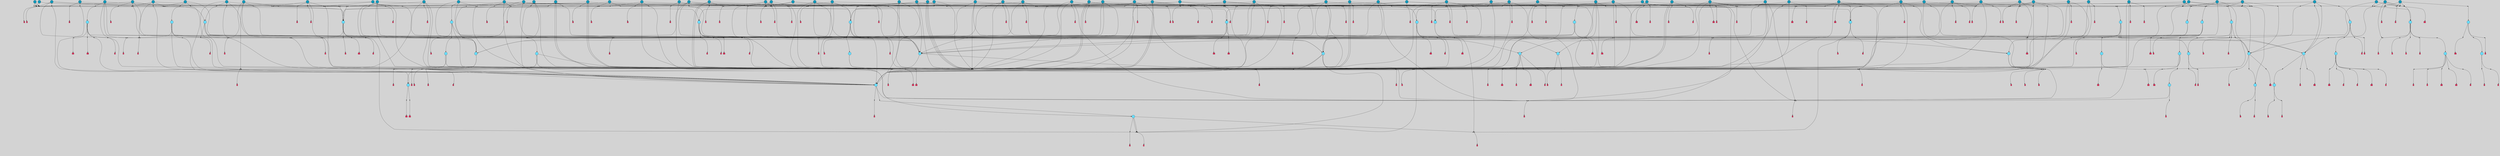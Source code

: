 // File exported with GEGELATI v1.3.1
// On the 2024-04-08 17:50:13
// With the File::TPGGraphDotExporter
digraph{
	graph[pad = "0.212, 0.055" bgcolor = lightgray]
	node[shape=circle style = filled label = ""]
		T3 [fillcolor="#66ddff"]
		T7 [fillcolor="#66ddff"]
		T9 [fillcolor="#66ddff"]
		T11 [fillcolor="#66ddff"]
		T54 [fillcolor="#66ddff"]
		T59 [fillcolor="#66ddff"]
		T82 [fillcolor="#66ddff"]
		T95 [fillcolor="#66ddff"]
		T176 [fillcolor="#66ddff"]
		T255 [fillcolor="#66ddff"]
		T267 [fillcolor="#66ddff"]
		T300 [fillcolor="#66ddff"]
		T318 [fillcolor="#66ddff"]
		T319 [fillcolor="#66ddff"]
		T320 [fillcolor="#66ddff"]
		T321 [fillcolor="#66ddff"]
		T322 [fillcolor="#66ddff"]
		T323 [fillcolor="#1199bb"]
		T344 [fillcolor="#1199bb"]
		T383 [fillcolor="#66ddff"]
		T429 [fillcolor="#1199bb"]
		T430 [fillcolor="#1199bb"]
		T437 [fillcolor="#1199bb"]
		T451 [fillcolor="#66ddff"]
		T537 [fillcolor="#1199bb"]
		T569 [fillcolor="#66ddff"]
		T588 [fillcolor="#1199bb"]
		T592 [fillcolor="#1199bb"]
		T601 [fillcolor="#66ddff"]
		T617 [fillcolor="#66ddff"]
		T622 [fillcolor="#1199bb"]
		T628 [fillcolor="#1199bb"]
		T645 [fillcolor="#1199bb"]
		T648 [fillcolor="#1199bb"]
		T657 [fillcolor="#1199bb"]
		T665 [fillcolor="#66ddff"]
		T666 [fillcolor="#66ddff"]
		T667 [fillcolor="#66ddff"]
		T668 [fillcolor="#66ddff"]
		T669 [fillcolor="#1199bb"]
		T674 [fillcolor="#1199bb"]
		T675 [fillcolor="#1199bb"]
		T676 [fillcolor="#1199bb"]
		T677 [fillcolor="#1199bb"]
		T678 [fillcolor="#1199bb"]
		T680 [fillcolor="#1199bb"]
		T684 [fillcolor="#1199bb"]
		T697 [fillcolor="#1199bb"]
		T706 [fillcolor="#66ddff"]
		T710 [fillcolor="#1199bb"]
		T716 [fillcolor="#1199bb"]
		T717 [fillcolor="#1199bb"]
		T719 [fillcolor="#1199bb"]
		T721 [fillcolor="#1199bb"]
		T722 [fillcolor="#1199bb"]
		T724 [fillcolor="#1199bb"]
		T725 [fillcolor="#66ddff"]
		T726 [fillcolor="#66ddff"]
		T727 [fillcolor="#66ddff"]
		T728 [fillcolor="#66ddff"]
		T729 [fillcolor="#1199bb"]
		T730 [fillcolor="#66ddff"]
		T731 [fillcolor="#66ddff"]
		T732 [fillcolor="#66ddff"]
		T734 [fillcolor="#1199bb"]
		T735 [fillcolor="#1199bb"]
		T737 [fillcolor="#1199bb"]
		T738 [fillcolor="#1199bb"]
		T742 [fillcolor="#1199bb"]
		T743 [fillcolor="#1199bb"]
		T744 [fillcolor="#1199bb"]
		T745 [fillcolor="#1199bb"]
		T748 [fillcolor="#1199bb"]
		T750 [fillcolor="#1199bb"]
		T751 [fillcolor="#1199bb"]
		T752 [fillcolor="#1199bb"]
		T757 [fillcolor="#1199bb"]
		T759 [fillcolor="#1199bb"]
		T760 [fillcolor="#1199bb"]
		T764 [fillcolor="#1199bb"]
		T767 [fillcolor="#1199bb"]
		T771 [fillcolor="#1199bb"]
		T772 [fillcolor="#1199bb"]
		T774 [fillcolor="#1199bb"]
		T777 [fillcolor="#1199bb"]
		T778 [fillcolor="#1199bb"]
		T779 [fillcolor="#1199bb"]
		T780 [fillcolor="#1199bb"]
		T781 [fillcolor="#1199bb"]
		T782 [fillcolor="#66ddff"]
		T783 [fillcolor="#66ddff"]
		T784 [fillcolor="#66ddff"]
		T785 [fillcolor="#66ddff"]
		T786 [fillcolor="#1199bb"]
		T787 [fillcolor="#66ddff"]
		T788 [fillcolor="#66ddff"]
		T789 [fillcolor="#66ddff"]
		T790 [fillcolor="#1199bb"]
		T793 [fillcolor="#66ddff"]
		T794 [fillcolor="#1199bb"]
		T798 [fillcolor="#1199bb"]
		T799 [fillcolor="#1199bb"]
		T800 [fillcolor="#1199bb"]
		T801 [fillcolor="#1199bb"]
		T802 [fillcolor="#1199bb"]
		T803 [fillcolor="#1199bb"]
		T804 [fillcolor="#1199bb"]
		T805 [fillcolor="#1199bb"]
		T806 [fillcolor="#1199bb"]
		T807 [fillcolor="#1199bb"]
		T808 [fillcolor="#1199bb"]
		T809 [fillcolor="#1199bb"]
		T810 [fillcolor="#1199bb"]
		T811 [fillcolor="#1199bb"]
		T812 [fillcolor="#1199bb"]
		T813 [fillcolor="#1199bb"]
		T814 [fillcolor="#1199bb"]
		T815 [fillcolor="#1199bb"]
		T816 [fillcolor="#1199bb"]
		T817 [fillcolor="#1199bb"]
		T818 [fillcolor="#1199bb"]
		P10569 [fillcolor="#cccccc" shape=point] //6|
		I10569 [shape=box style=invis label="6|1&2|6#1|7&#92;n10|7&2|0#1|5&#92;n9|4&0|1#2|2&#92;n8|6&0|0#1|0&#92;n"]
		P10569 -> I10569[style=invis]
		A7522 [fillcolor="#ff3366" shape=box margin=0.03 width=0 height=0 label="3"]
		T3 -> P10569 -> A7522
		P10570 [fillcolor="#cccccc" shape=point] //3|
		I10570 [shape=box style=invis label="7|6&2|4#0|2&#92;n10|3&2|7#1|4&#92;n11|6&0|4#0|1&#92;n7|1&0|0#2|6&#92;n7|6&0|3#2|6&#92;n4|0&2|6#0|1&#92;n4|4&2|5#0|2&#92;n4|6&0|4#2|7&#92;n10|0&2|3#1|5&#92;n2|6&0|5#0|2&#92;n1|0&2|3#0|7&#92;n1|6&2|0#0|5&#92;n6|2&0|1#0|7&#92;n9|2&0|3#2|7&#92;n5|3&0|6#0|6&#92;n1|7&2|5#2|3&#92;n8|1&2|7#0|6&#92;n1|0&2|5#2|1&#92;n7|1&2|2#2|5&#92;n7|4&2|6#0|3&#92;n"]
		P10570 -> I10570[style=invis]
		A7523 [fillcolor="#ff3366" shape=box margin=0.03 width=0 height=0 label="4"]
		T3 -> P10570 -> A7523
		P10571 [fillcolor="#cccccc" shape=point] //-3|
		I10571 [shape=box style=invis label="1|6&2|7#0|7&#92;n10|2&0|7#1|3&#92;n9|6&2|7#2|2&#92;n5|3&0|7#0|7&#92;n1|6&2|3#0|0&#92;n2|3&2|3#2|2&#92;n5|1&2|6#0|6&#92;n"]
		P10571 -> I10571[style=invis]
		A7524 [fillcolor="#ff3366" shape=box margin=0.03 width=0 height=0 label="7"]
		T7 -> P10571 -> A7524
		P10572 [fillcolor="#cccccc" shape=point] //5|
		I10572 [shape=box style=invis label="0|5&2|3#0|1&#92;n0|6&2|1#2|4&#92;n6|2&2|6#0|7&#92;n7|4&0|3#0|1&#92;n5|4&0|7#1|6&#92;n9|1&0|5#2|2&#92;n6|3&2|3#1|7&#92;n11|7&2|4#1|6&#92;n2|5&0|1#0|0&#92;n4|7&0|0#0|2&#92;n6|2&0|6#0|0&#92;n2|1&2|6#2|4&#92;n10|0&2|0#1|0&#92;n6|6&2|4#0|6&#92;n"]
		P10572 -> I10572[style=invis]
		A7525 [fillcolor="#ff3366" shape=box margin=0.03 width=0 height=0 label="8"]
		T7 -> P10572 -> A7525
		P10573 [fillcolor="#cccccc" shape=point] //-6|
		I10573 [shape=box style=invis label="11|1&0|7#2|0&#92;n10|4&0|1#1|0&#92;n4|3&2|4#2|1&#92;n0|5&2|0#0|0&#92;n6|1&0|0#0|3&#92;n8|2&2|0#0|4&#92;n11|4&2|0#1|6&#92;n7|0&2|6#2|3&#92;n5|3&2|6#2|0&#92;n2|0&2|0#0|4&#92;n"]
		P10573 -> I10573[style=invis]
		A7526 [fillcolor="#ff3366" shape=box margin=0.03 width=0 height=0 label="9"]
		T9 -> P10573 -> A7526
		P10574 [fillcolor="#cccccc" shape=point] //2|
		I10574 [shape=box style=invis label="6|3&2|7#1|4&#92;n8|6&0|0#2|5&#92;n2|1&0|2#0|3&#92;n8|7&0|6#0|4&#92;n2|1&2|0#0|1&#92;n0|0&2|2#2|3&#92;n6|6&0|7#2|1&#92;n6|1&0|7#2|6&#92;n5|4&2|7#0|4&#92;n0|3&0|4#2|0&#92;n11|0&2|0#2|5&#92;n4|5&2|5#2|4&#92;n5|7&0|6#0|4&#92;n9|7&2|5#0|3&#92;n5|4&2|1#0|3&#92;n5|3&0|1#1|7&#92;n0|4&0|3#2|5&#92;n"]
		P10574 -> I10574[style=invis]
		A7527 [fillcolor="#ff3366" shape=box margin=0.03 width=0 height=0 label="10"]
		T9 -> P10574 -> A7527
		P10575 [fillcolor="#cccccc" shape=point] //6|
		I10575 [shape=box style=invis label="3|0&2|7#2|2&#92;n3|2&0|4#2|5&#92;n5|1&0|2#1|0&#92;n8|7&0|1#2|0&#92;n8|5&0|3#0|6&#92;n0|2&0|2#2|3&#92;n1|5&2|5#0|5&#92;n5|6&0|6#0|7&#92;n6|7&0|0#2|6&#92;n1|2&2|3#0|0&#92;n7|7&2|3#0|4&#92;n0|7&2|7#0|6&#92;n1|0&2|2#2|7&#92;n4|4&0|1#0|0&#92;n"]
		P10575 -> I10575[style=invis]
		A7528 [fillcolor="#ff3366" shape=box margin=0.03 width=0 height=0 label="11"]
		T11 -> P10575 -> A7528
		P10576 [fillcolor="#cccccc" shape=point] //-4|
		I10576 [shape=box style=invis label="4|1&0|4#2|6&#92;n1|2&2|2#2|0&#92;n1|2&2|0#0|6&#92;n8|4&2|3#2|5&#92;n5|5&2|1#1|0&#92;n"]
		P10576 -> I10576[style=invis]
		A7529 [fillcolor="#ff3366" shape=box margin=0.03 width=0 height=0 label="12"]
		T11 -> P10576 -> A7529
		P10577 [fillcolor="#cccccc" shape=point] //8|
		I10577 [shape=box style=invis label="9|0&0|1#2|0&#92;n10|1&2|5#1|4&#92;n8|2&2|6#0|4&#92;n2|4&2|5#2|3&#92;n4|2&2|2#0|2&#92;n7|5&0|2#0|0&#92;n8|2&2|1#1|3&#92;n8|7&0|7#2|1&#92;n1|1&0|0#0|7&#92;n5|6&2|5#1|0&#92;n6|6&2|5#0|0&#92;n11|4&0|3#2|6&#92;n4|2&2|4#0|7&#92;n5|6&0|1#2|0&#92;n11|3&0|2#0|7&#92;n"]
		P10577 -> I10577[style=invis]
		A7530 [fillcolor="#ff3366" shape=box margin=0.03 width=0 height=0 label="6"]
		T54 -> P10577 -> A7530
		P10578 [fillcolor="#cccccc" shape=point] //5|
		I10578 [shape=box style=invis label="3|0&2|0#0|1&#92;n3|0&0|7#0|1&#92;n5|3&0|2#2|6&#92;n4|4&2|4#2|6&#92;n11|2&0|7#1|6&#92;n2|7&2|2#2|5&#92;n9|3&2|6#2|7&#92;n7|7&0|0#0|4&#92;n6|1&2|4#2|3&#92;n5|4&2|0#1|6&#92;n1|3&0|7#0|4&#92;n"]
		P10578 -> I10578[style=invis]
		A7531 [fillcolor="#ff3366" shape=box margin=0.03 width=0 height=0 label="7"]
		T54 -> P10578 -> A7531
		P10579 [fillcolor="#cccccc" shape=point] //-10|
		I10579 [shape=box style=invis label="3|6&0|0#0|4&#92;n4|1&2|4#0|1&#92;n5|1&0|1#0|4&#92;n5|5&2|6#0|5&#92;n6|5&0|6#0|3&#92;n11|1&2|0#0|1&#92;n0|7&2|0#0|3&#92;n1|2&0|6#0|1&#92;n8|0&0|4#2|0&#92;n0|4&0|7#2|7&#92;n7|0&2|7#1|3&#92;n3|1&0|5#2|5&#92;n5|1&0|4#0|3&#92;n2|2&0|2#0|0&#92;n8|3&0|1#0|7&#92;n3|0&0|3#0|5&#92;n7|2&0|5#2|0&#92;n6|3&2|7#1|5&#92;n4|7&2|7#2|1&#92;n"]
		P10579 -> I10579[style=invis]
		A7532 [fillcolor="#ff3366" shape=box margin=0.03 width=0 height=0 label="14"]
		T54 -> P10579 -> A7532
		T54 -> P10572
		P10580 [fillcolor="#cccccc" shape=point] //8|
		I10580 [shape=box style=invis label="9|0&0|1#2|0&#92;n10|1&2|5#1|4&#92;n8|2&2|6#0|4&#92;n4|5&0|3#0|1&#92;n2|4&2|5#2|3&#92;n4|2&2|2#0|2&#92;n7|5&0|2#0|0&#92;n8|2&2|1#1|3&#92;n8|7&0|7#2|1&#92;n1|1&0|0#0|7&#92;n5|6&2|5#1|0&#92;n6|3&2|5#0|0&#92;n11|4&0|3#2|6&#92;n1|2&2|4#0|7&#92;n5|6&0|1#2|0&#92;n11|3&0|2#0|7&#92;n"]
		P10580 -> I10580[style=invis]
		A7533 [fillcolor="#ff3366" shape=box margin=0.03 width=0 height=0 label="6"]
		T59 -> P10580 -> A7533
		T59 -> P10578
		T59 -> P10573
		T59 -> P10578
		P10581 [fillcolor="#cccccc" shape=point] //6|
		I10581 [shape=box style=invis label="7|0&2|5#1|2&#92;n10|6&2|1#1|3&#92;n7|5&0|2#0|7&#92;n10|7&0|1#1|5&#92;n4|6&2|5#0|5&#92;n4|4&0|7#2|7&#92;n"]
		P10581 -> I10581[style=invis]
		A7534 [fillcolor="#ff3366" shape=box margin=0.03 width=0 height=0 label="7"]
		T82 -> P10581 -> A7534
		P10582 [fillcolor="#cccccc" shape=point] //6|
		I10582 [shape=box style=invis label="0|5&2|3#0|1&#92;n0|6&2|1#2|4&#92;n9|1&0|5#2|2&#92;n7|4&0|3#0|1&#92;n5|4&0|7#1|6&#92;n2|5&0|1#0|0&#92;n6|3&2|3#1|7&#92;n11|7&2|4#1|6&#92;n6|2&2|6#0|1&#92;n4|7&0|0#0|2&#92;n6|2&0|6#0|0&#92;n9|1&2|6#2|4&#92;n10|0&2|0#1|0&#92;n6|6&2|4#0|6&#92;n"]
		P10582 -> I10582[style=invis]
		A7535 [fillcolor="#ff3366" shape=box margin=0.03 width=0 height=0 label="8"]
		T82 -> P10582 -> A7535
		T82 -> P10573
		P10583 [fillcolor="#cccccc" shape=point] //4|
		I10583 [shape=box style=invis label="4|3&0|6#0|3&#92;n5|7&2|3#2|2&#92;n5|6&0|7#1|2&#92;n1|4&2|6#0|3&#92;n8|4&2|1#2|5&#92;n9|5&2|4#1|4&#92;n2|4&0|5#0|7&#92;n10|0&0|6#1|3&#92;n3|0&0|6#0|2&#92;n2|7&2|7#2|6&#92;n5|2&0|5#1|5&#92;n10|4&2|5#1|7&#92;n4|0&0|4#2|4&#92;n11|1&0|4#2|6&#92;n10|6&2|0#1|4&#92;n9|7&0|3#1|4&#92;n4|5&2|7#0|6&#92;n11|5&2|6#2|3&#92;n0|3&0|5#0|1&#92;n"]
		P10583 -> I10583[style=invis]
		A7536 [fillcolor="#ff3366" shape=box margin=0.03 width=0 height=0 label="13"]
		T95 -> P10583 -> A7536
		P10584 [fillcolor="#cccccc" shape=point] //8|
		I10584 [shape=box style=invis label="9|7&0|5#2|5&#92;n3|3&2|3#0|2&#92;n9|5&2|2#1|0&#92;n2|3&0|6#0|3&#92;n4|4&2|5#2|7&#92;n11|3&2|0#1|5&#92;n6|6&2|1#2|2&#92;n4|6&0|1#2|2&#92;n2|5&2|7#2|2&#92;n7|7&2|2#2|3&#92;n6|5&0|3#2|6&#92;n6|7&0|6#0|2&#92;n"]
		P10584 -> I10584[style=invis]
		A7537 [fillcolor="#ff3366" shape=box margin=0.03 width=0 height=0 label="14"]
		T95 -> P10584 -> A7537
		P10585 [fillcolor="#cccccc" shape=point] //2|
		I10585 [shape=box style=invis label="4|1&0|4#2|6&#92;n5|5&2|1#1|0&#92;n1|0&2|0#0|6&#92;n8|4&2|3#2|5&#92;n"]
		P10585 -> I10585[style=invis]
		T95 -> P10585 -> T11
		P10586 [fillcolor="#cccccc" shape=point] //-9|
		I10586 [shape=box style=invis label="2|0&2|0#2|1&#92;n4|4&2|4#2|6&#92;n9|1&0|3#1|7&#92;n5|3&0|2#2|6&#92;n2|7&2|2#2|5&#92;n5|4&2|0#1|6&#92;n3|0&0|7#0|1&#92;n1|3&0|7#0|4&#92;n11|6&2|2#0|7&#92;n7|7&0|0#0|4&#92;n11|0&0|7#1|6&#92;n9|3&2|6#2|7&#92;n"]
		P10586 -> I10586[style=invis]
		A7538 [fillcolor="#ff3366" shape=box margin=0.03 width=0 height=0 label="7"]
		T95 -> P10586 -> A7538
		P10587 [fillcolor="#cccccc" shape=point] //-8|
		I10587 [shape=box style=invis label="7|5&0|4#2|4&#92;n"]
		P10587 -> I10587[style=invis]
		A7539 [fillcolor="#ff3366" shape=box margin=0.03 width=0 height=0 label="3"]
		T95 -> P10587 -> A7539
		P10588 [fillcolor="#cccccc" shape=point] //3|
		I10588 [shape=box style=invis label="4|7&0|7#2|7&#92;n11|5&2|6#0|2&#92;n5|5&2|6#2|0&#92;n3|2&0|6#0|3&#92;n10|2&2|5#1|5&#92;n9|4&2|3#1|5&#92;n2|5&2|7#2|4&#92;n11|3&2|5#1|0&#92;n7|0&0|7#2|1&#92;n1|2&0|5#0|1&#92;n"]
		P10588 -> I10588[style=invis]
		A7540 [fillcolor="#ff3366" shape=box margin=0.03 width=0 height=0 label="5"]
		T176 -> P10588 -> A7540
		P10589 [fillcolor="#cccccc" shape=point] //2|
		I10589 [shape=box style=invis label="7|1&0|6#0|1&#92;n5|2&2|5#1|6&#92;n10|1&2|1#1|1&#92;n4|7&0|4#2|2&#92;n11|7&0|4#2|7&#92;n5|0&0|5#1|7&#92;n8|2&0|5#2|4&#92;n10|0&2|6#1|6&#92;n5|1&0|1#2|3&#92;n1|6&2|0#0|1&#92;n9|6&2|2#1|4&#92;n3|4&2|3#0|0&#92;n10|1&0|1#1|0&#92;n2|2&0|1#2|1&#92;n3|1&2|7#0|3&#92;n"]
		P10589 -> I10589[style=invis]
		A7541 [fillcolor="#ff3366" shape=box margin=0.03 width=0 height=0 label="10"]
		T176 -> P10589 -> A7541
		P10590 [fillcolor="#cccccc" shape=point] //-1|
		I10590 [shape=box style=invis label="1|7&2|1#0|6&#92;n8|1&2|3#0|5&#92;n10|6&2|7#1|0&#92;n1|7&2|5#0|2&#92;n0|3&0|3#2|2&#92;n3|5&0|1#0|0&#92;n3|5&0|2#0|3&#92;n1|5&2|0#0|4&#92;n5|7&2|2#2|5&#92;n4|0&2|3#0|3&#92;n"]
		P10590 -> I10590[style=invis]
		T176 -> P10590 -> T3
		P10591 [fillcolor="#cccccc" shape=point] //-3|
		I10591 [shape=box style=invis label="6|3&2|4#1|4&#92;n5|3&0|1#1|7&#92;n2|1&0|2#2|3&#92;n8|7&0|6#0|4&#92;n2|1&2|0#0|1&#92;n0|0&2|2#2|3&#92;n6|1&0|7#2|6&#92;n5|7&0|2#0|4&#92;n0|3&0|4#2|0&#92;n11|0&2|0#2|5&#92;n6|0&2|0#1|4&#92;n8|6&0|2#2|5&#92;n5|4&2|1#0|3&#92;n9|7&2|5#0|3&#92;n5|4&2|7#0|4&#92;n"]
		P10591 -> I10591[style=invis]
		A7542 [fillcolor="#ff3366" shape=box margin=0.03 width=0 height=0 label="10"]
		T176 -> P10591 -> A7542
		P10592 [fillcolor="#cccccc" shape=point] //4|
		I10592 [shape=box style=invis label="7|1&0|6#0|1&#92;n5|2&2|5#1|6&#92;n10|1&2|1#1|1&#92;n9|6&2|2#1|4&#92;n4|7&0|4#2|2&#92;n9|6&0|4#1|1&#92;n10|0&2|6#1|6&#92;n5|1&0|1#2|3&#92;n1|6&2|0#0|1&#92;n8|2&0|5#2|4&#92;n3|4&2|3#0|0&#92;n10|1&0|5#1|0&#92;n2|2&0|1#2|1&#92;n3|1&2|7#0|3&#92;n"]
		P10592 -> I10592[style=invis]
		A7543 [fillcolor="#ff3366" shape=box margin=0.03 width=0 height=0 label="10"]
		T176 -> P10592 -> A7543
		T255 -> P10590
		P10593 [fillcolor="#cccccc" shape=point] //-9|
		I10593 [shape=box style=invis label="7|1&0|0#2|6&#92;n1|6&0|4#2|7&#92;n7|6&2|4#0|2&#92;n10|7&2|1#1|3&#92;n7|6&0|3#2|6&#92;n4|0&2|2#2|1&#92;n1|0&0|5#2|3&#92;n6|1&2|6#1|1&#92;n7|4&2|6#1|0&#92;n9|5&0|1#0|2&#92;n9|2&0|3#0|7&#92;n6|0&2|7#0|6&#92;n10|5&2|3#1|5&#92;n10|0&2|7#1|4&#92;n1|0&2|3#0|7&#92;n5|2&0|6#0|6&#92;n2|6&0|1#0|2&#92;n7|4&2|5#0|3&#92;n3|6&2|4#0|5&#92;n1|6&2|0#0|5&#92;n"]
		P10593 -> I10593[style=invis]
		A7544 [fillcolor="#ff3366" shape=box margin=0.03 width=0 height=0 label="4"]
		T255 -> P10593 -> A7544
		P10594 [fillcolor="#cccccc" shape=point] //7|
		I10594 [shape=box style=invis label="9|6&2|6#1|3&#92;n9|7&2|0#1|7&#92;n3|0&2|0#0|0&#92;n1|6&0|0#0|4&#92;n7|4&0|3#0|1&#92;n"]
		P10594 -> I10594[style=invis]
		A7545 [fillcolor="#ff3366" shape=box margin=0.03 width=0 height=0 label="12"]
		T255 -> P10594 -> A7545
		P10595 [fillcolor="#cccccc" shape=point] //-9|
		I10595 [shape=box style=invis label="11|5&0|0#2|6&#92;n8|5&2|3#2|1&#92;n7|1&0|6#1|3&#92;n11|4&0|2#0|1&#92;n9|0&2|7#1|6&#92;n10|1&0|3#1|6&#92;n0|3&0|4#2|5&#92;n5|7&2|3#1|6&#92;n2|0&2|1#0|7&#92;n"]
		P10595 -> I10595[style=invis]
		A7546 [fillcolor="#ff3366" shape=box margin=0.03 width=0 height=0 label="2"]
		T255 -> P10595 -> A7546
		P10596 [fillcolor="#cccccc" shape=point] //-7|
		I10596 [shape=box style=invis label="9|1&2|7#2|1&#92;n7|0&2|0#2|7&#92;n2|3&2|3#2|2&#92;n8|5&2|1#0|3&#92;n5|5&0|7#0|1&#92;n1|6&2|7#0|7&#92;n10|2&0|7#1|3&#92;n6|4&2|2#2|4&#92;n0|6&2|5#0|2&#92;n"]
		P10596 -> I10596[style=invis]
		A7547 [fillcolor="#ff3366" shape=box margin=0.03 width=0 height=0 label="7"]
		T255 -> P10596 -> A7547
		P10597 [fillcolor="#cccccc" shape=point] //-9|
		I10597 [shape=box style=invis label="4|7&2|6#0|5&#92;n11|3&0|2#2|6&#92;n10|2&2|4#1|6&#92;n3|0&2|6#2|7&#92;n4|3&0|5#0|7&#92;n2|3&0|7#0|7&#92;n10|6&0|7#1|5&#92;n10|1&2|2#1|1&#92;n1|7&0|3#2|6&#92;n"]
		P10597 -> I10597[style=invis]
		A7548 [fillcolor="#ff3366" shape=box margin=0.03 width=0 height=0 label="4"]
		T267 -> P10597 -> A7548
		T267 -> P10578
		P10598 [fillcolor="#cccccc" shape=point] //-10|
		I10598 [shape=box style=invis label="4|2&2|0#2|4&#92;n7|3&2|7#0|0&#92;n11|5&2|2#0|2&#92;n9|6&2|3#0|1&#92;n0|0&2|2#0|5&#92;n2|3&2|1#2|0&#92;n"]
		P10598 -> I10598[style=invis]
		A7549 [fillcolor="#ff3366" shape=box margin=0.03 width=0 height=0 label="2"]
		T267 -> P10598 -> A7549
		P10599 [fillcolor="#cccccc" shape=point] //-2|
		I10599 [shape=box style=invis label="5|2&2|0#2|4&#92;n9|1&2|3#0|1&#92;n3|6&2|5#2|7&#92;n7|0&2|1#0|4&#92;n1|2&0|3#0|5&#92;n7|3&2|7#0|0&#92;n"]
		P10599 -> I10599[style=invis]
		A7550 [fillcolor="#ff3366" shape=box margin=0.03 width=0 height=0 label="2"]
		T267 -> P10599 -> A7550
		P10600 [fillcolor="#cccccc" shape=point] //-9|
		I10600 [shape=box style=invis label="4|1&0|4#2|6&#92;n11|0&2|0#0|6&#92;n8|4&2|3#2|5&#92;n6|0&0|3#0|1&#92;n"]
		P10600 -> I10600[style=invis]
		T267 -> P10600 -> T11
		P10601 [fillcolor="#cccccc" shape=point] //-2|
		I10601 [shape=box style=invis label="8|4&2|1#2|5&#92;n5|7&2|3#1|2&#92;n10|4&2|5#1|7&#92;n10|0&2|6#1|3&#92;n11|1&2|4#2|6&#92;n9|5&2|4#0|4&#92;n2|4&0|5#0|7&#92;n4|5&2|7#0|6&#92;n1|4&2|6#0|3&#92;n2|7&2|7#2|6&#92;n3|0&0|6#0|2&#92;n0|7&0|5#0|1&#92;n0|4&2|1#0|0&#92;n4|4&2|6#0|7&#92;n7|2&2|6#2|6&#92;n11|5&2|6#0|3&#92;n9|7&0|3#1|4&#92;n5|6&0|7#1|2&#92;n10|6&2|0#1|4&#92;n4|0&0|4#2|4&#92;n"]
		P10601 -> I10601[style=invis]
		T300 -> P10601 -> T59
		P10602 [fillcolor="#cccccc" shape=point] //10|
		I10602 [shape=box style=invis label="2|6&2|4#0|0&#92;n1|7&2|3#0|6&#92;n3|5&2|2#0|3&#92;n10|3&0|4#1|4&#92;n7|1&0|4#2|6&#92;n10|2&0|3#1|7&#92;n9|5&2|0#0|4&#92;n4|0&0|3#2|7&#92;n11|4&2|6#1|2&#92;n5|4&2|7#0|2&#92;n4|5&2|7#2|1&#92;n6|5&0|7#2|1&#92;n5|3&2|3#1|6&#92;n10|7&2|0#1|2&#92;n"]
		P10602 -> I10602[style=invis]
		A7551 [fillcolor="#ff3366" shape=box margin=0.03 width=0 height=0 label="5"]
		T300 -> P10602 -> A7551
		T300 -> P10597
		P10603 [fillcolor="#cccccc" shape=point] //-4|
		I10603 [shape=box style=invis label="4|1&0|4#2|6&#92;n1|2&2|2#2|0&#92;n1|2&2|0#0|6&#92;n8|4&2|3#2|5&#92;n5|5&2|1#1|0&#92;n"]
		P10603 -> I10603[style=invis]
		A7552 [fillcolor="#ff3366" shape=box margin=0.03 width=0 height=0 label="12"]
		T321 -> P10603 -> A7552
		P10604 [fillcolor="#cccccc" shape=point] //6|
		I10604 [shape=box style=invis label="3|0&2|7#2|2&#92;n3|2&0|4#2|5&#92;n5|1&0|2#1|0&#92;n8|7&0|1#2|0&#92;n8|5&0|3#0|6&#92;n0|2&0|2#2|3&#92;n1|5&2|5#0|5&#92;n5|6&0|6#0|7&#92;n6|7&0|0#2|6&#92;n1|2&2|3#0|0&#92;n7|7&2|3#0|4&#92;n0|7&2|7#0|6&#92;n1|0&2|2#2|7&#92;n4|4&0|1#0|0&#92;n"]
		P10604 -> I10604[style=invis]
		A7553 [fillcolor="#ff3366" shape=box margin=0.03 width=0 height=0 label="11"]
		T321 -> P10604 -> A7553
		P10605 [fillcolor="#cccccc" shape=point] //2|
		I10605 [shape=box style=invis label="4|1&0|4#2|6&#92;n5|5&2|1#1|0&#92;n1|0&2|0#0|6&#92;n8|4&2|3#2|5&#92;n"]
		P10605 -> I10605[style=invis]
		T323 -> P10605 -> T321
		P10606 [fillcolor="#cccccc" shape=point] //-3|
		I10606 [shape=box style=invis label="8|1&2|3#0|5&#92;n0|6&0|5#0|5&#92;n3|7&2|1#0|6&#92;n3|5&0|1#0|0&#92;n9|5&2|0#0|4&#92;n3|5&0|2#0|3&#92;n10|6&2|4#1|0&#92;n9|4&2|7#2|6&#92;n1|7&2|5#2|2&#92;n"]
		P10606 -> I10606[style=invis]
		A7554 [fillcolor="#ff3366" shape=box margin=0.03 width=0 height=0 label="5"]
		T318 -> P10606 -> A7554
		P10607 [fillcolor="#cccccc" shape=point] //0|
		I10607 [shape=box style=invis label="2|5&0|1#0|6&#92;n6|1&2|2#2|7&#92;n8|0&0|3#1|4&#92;n4|3&2|5#2|4&#92;n8|1&2|4#0|0&#92;n6|6&0|1#2|6&#92;n11|7&2|4#2|5&#92;n6|2&2|4#0|2&#92;n8|5&2|4#2|4&#92;n2|1&2|1#2|2&#92;n2|7&2|5#2|6&#92;n9|7&0|5#0|4&#92;n1|2&0|5#2|6&#92;n4|2&2|3#2|7&#92;n3|3&2|1#0|2&#92;n"]
		P10607 -> I10607[style=invis]
		A7555 [fillcolor="#ff3366" shape=box margin=0.03 width=0 height=0 label="5"]
		T318 -> P10607 -> A7555
		P10608 [fillcolor="#cccccc" shape=point] //-2|
		I10608 [shape=box style=invis label="11|7&2|0#1|7&#92;n4|3&0|1#2|5&#92;n0|4&2|4#2|7&#92;n1|6&0|0#0|4&#92;n4|0&0|0#0|5&#92;n0|6&2|3#2|0&#92;n9|6&2|5#1|3&#92;n0|7&2|1#2|5&#92;n4|4&0|5#0|1&#92;n10|4&0|0#1|0&#92;n"]
		P10608 -> I10608[style=invis]
		A7556 [fillcolor="#ff3366" shape=box margin=0.03 width=0 height=0 label="12"]
		T323 -> P10608 -> A7556
		P10609 [fillcolor="#cccccc" shape=point] //5|
		I10609 [shape=box style=invis label="8|1&2|6#0|6&#92;n3|0&0|7#0|1&#92;n11|3&0|2#2|6&#92;n4|4&2|4#2|6&#92;n11|2&0|7#1|6&#92;n2|7&2|2#2|5&#92;n7|7&0|0#0|4&#92;n6|1&2|4#2|3&#92;n5|4&2|0#1|6&#92;n3|0&2|0#0|1&#92;n1|3&0|7#0|4&#92;n"]
		P10609 -> I10609[style=invis]
		A7557 [fillcolor="#ff3366" shape=box margin=0.03 width=0 height=0 label="7"]
		T319 -> P10609 -> A7557
		P10610 [fillcolor="#cccccc" shape=point] //7|
		I10610 [shape=box style=invis label="7|0&2|1#2|0&#92;n9|7&2|1#1|7&#92;n8|2&0|1#1|0&#92;n6|6&0|2#1|1&#92;n2|2&0|5#0|0&#92;n5|7&0|0#2|1&#92;n5|1&2|5#1|5&#92;n4|7&2|4#2|3&#92;n10|5&2|2#1|5&#92;n1|3&2|2#2|0&#92;n10|2&2|6#1|5&#92;n"]
		P10610 -> I10610[style=invis]
		A7558 [fillcolor="#ff3366" shape=box margin=0.03 width=0 height=0 label="1"]
		T319 -> P10610 -> A7558
		P10611 [fillcolor="#cccccc" shape=point] //-2|
		I10611 [shape=box style=invis label="4|1&0|4#0|3&#92;n4|2&0|5#2|0&#92;n5|5&2|6#0|5&#92;n1|4&0|1#0|2&#92;n6|3&2|7#1|5&#92;n0|4&2|0#0|3&#92;n8|5&2|5#1|2&#92;n10|7&2|7#1|1&#92;n3|4&0|0#2|1&#92;n3|6&2|5#2|5&#92;n8|3&0|1#0|7&#92;n10|0&2|7#1|3&#92;n4|1&2|4#0|1&#92;n9|3&2|0#0|4&#92;n3|6&2|0#0|4&#92;n1|2&0|6#2|1&#92;n4|0&2|1#2|2&#92;n"]
		P10611 -> I10611[style=invis]
		A7559 [fillcolor="#ff3366" shape=box margin=0.03 width=0 height=0 label="14"]
		T320 -> P10611 -> A7559
		P10612 [fillcolor="#cccccc" shape=point] //-3|
		I10612 [shape=box style=invis label="3|7&0|0#0|2&#92;n11|5&0|1#1|1&#92;n4|1&0|6#2|6&#92;n4|0&0|1#0|5&#92;n"]
		P10612 -> I10612[style=invis]
		T319 -> P10612 -> T320
		P10613 [fillcolor="#cccccc" shape=point] //-3|
		I10613 [shape=box style=invis label="1|6&2|7#0|7&#92;n10|2&0|7#1|3&#92;n9|6&2|7#2|2&#92;n5|3&0|7#0|7&#92;n1|6&2|3#0|0&#92;n2|3&2|3#2|2&#92;n5|1&2|6#0|6&#92;n"]
		P10613 -> I10613[style=invis]
		A7560 [fillcolor="#ff3366" shape=box margin=0.03 width=0 height=0 label="7"]
		T322 -> P10613 -> A7560
		P10614 [fillcolor="#cccccc" shape=point] //-3|
		I10614 [shape=box style=invis label="7|2&2|4#0|2&#92;n4|1&2|6#0|1&#92;n11|6&0|4#0|1&#92;n7|1&0|0#2|6&#92;n6|2&0|1#0|7&#92;n10|3&2|7#1|4&#92;n3|5&2|3#0|1&#92;n4|4&2|5#0|2&#92;n4|6&0|4#2|7&#92;n2|5&0|5#0|2&#92;n10|0&2|3#1|4&#92;n0|1&2|7#0|6&#92;n7|6&0|3#2|6&#92;n1|3&0|6#2|0&#92;n5|3&0|6#0|6&#92;n1|4&2|5#2|3&#92;n1|6&2|0#0|5&#92;n9|2&0|3#2|7&#92;n7|1&2|2#2|5&#92;n"]
		P10614 -> I10614[style=invis]
		T323 -> P10614 -> T319
		P10615 [fillcolor="#cccccc" shape=point] //1|
		I10615 [shape=box style=invis label="5|1&0|6#2|7&#92;n2|4&0|4#2|2&#92;n0|6&0|5#0|4&#92;n10|6&2|5#1|6&#92;n9|3&0|1#1|7&#92;n10|3&2|2#1|0&#92;n5|0&0|0#2|1&#92;n11|3&2|3#1|5&#92;n10|3&0|1#1|0&#92;n2|4&0|1#0|1&#92;n0|2&0|3#2|4&#92;n9|2&2|1#2|5&#92;n11|7&2|6#2|6&#92;n"]
		P10615 -> I10615[style=invis]
		T320 -> P10615 -> T322
		P10616 [fillcolor="#cccccc" shape=point] //5|
		I10616 [shape=box style=invis label="0|5&2|3#0|1&#92;n0|6&2|1#2|4&#92;n6|2&2|6#0|7&#92;n7|4&0|3#0|1&#92;n5|4&0|7#1|6&#92;n9|1&0|5#2|2&#92;n6|3&2|3#1|7&#92;n11|7&2|4#1|6&#92;n2|5&0|1#0|0&#92;n4|7&0|0#0|2&#92;n6|2&0|6#0|0&#92;n2|1&2|6#2|4&#92;n10|0&2|0#1|0&#92;n6|6&2|4#0|6&#92;n"]
		P10616 -> I10616[style=invis]
		A7561 [fillcolor="#ff3366" shape=box margin=0.03 width=0 height=0 label="8"]
		T322 -> P10616 -> A7561
		P10617 [fillcolor="#cccccc" shape=point] //5|
		I10617 [shape=box style=invis label="3|0&2|0#0|1&#92;n3|0&0|7#0|1&#92;n5|3&0|2#2|6&#92;n4|4&2|4#2|6&#92;n11|2&0|7#1|6&#92;n2|7&2|2#2|5&#92;n9|3&2|6#2|7&#92;n7|7&0|0#0|4&#92;n6|1&2|4#2|3&#92;n5|4&2|0#1|6&#92;n1|3&0|7#0|4&#92;n"]
		P10617 -> I10617[style=invis]
		A7562 [fillcolor="#ff3366" shape=box margin=0.03 width=0 height=0 label="7"]
		T320 -> P10617 -> A7562
		P10618 [fillcolor="#cccccc" shape=point] //5|
		I10618 [shape=box style=invis label="10|4&2|6#1|2&#92;n8|4&0|1#1|0&#92;n0|4&2|6#0|0&#92;n8|4&2|5#2|1&#92;n7|5&2|5#1|0&#92;n3|6&0|6#2|2&#92;n1|7&0|7#0|5&#92;n2|0&0|7#2|4&#92;n9|4&2|6#2|7&#92;n2|6&2|2#0|0&#92;n11|7&2|7#0|7&#92;n5|5&0|0#0|1&#92;n10|1&0|0#1|0&#92;n7|3&0|1#2|5&#92;n9|2&2|7#1|5&#92;n9|0&2|5#1|2&#92;n1|6&2|4#2|2&#92;n3|3&2|2#0|7&#92;n1|6&2|0#0|0&#92;n6|4&2|6#1|0&#92;n"]
		P10618 -> I10618[style=invis]
		A7563 [fillcolor="#ff3366" shape=box margin=0.03 width=0 height=0 label="1"]
		T319 -> P10618 -> A7563
		P10619 [fillcolor="#cccccc" shape=point] //7|
		I10619 [shape=box style=invis label="6|1&2|6#2|7&#92;n7|0&2|4#2|3&#92;n3|3&0|7#0|6&#92;n5|4&0|2#2|4&#92;n8|5&2|6#2|7&#92;n0|0&2|3#0|3&#92;n5|4&2|4#2|6&#92;n"]
		P10619 -> I10619[style=invis]
		T319 -> P10619 -> T318
		P10620 [fillcolor="#cccccc" shape=point] //7|
		I10620 [shape=box style=invis label="0|2&2|4#2|6&#92;n5|3&0|6#0|1&#92;n4|7&2|6#0|5&#92;n7|6&0|7#0|5&#92;n10|7&2|2#1|1&#92;n"]
		P10620 -> I10620[style=invis]
		A7564 [fillcolor="#ff3366" shape=box margin=0.03 width=0 height=0 label="4"]
		T318 -> P10620 -> A7564
		P10621 [fillcolor="#cccccc" shape=point] //-2|
		I10621 [shape=box style=invis label="2|5&0|2#0|2&#92;n0|0&2|5#2|5&#92;n7|3&2|2#2|3&#92;n3|5&2|1#2|5&#92;n9|4&2|0#2|5&#92;n7|2&2|0#1|4&#92;n5|4&0|5#2|4&#92;n7|3&2|1#2|5&#92;n5|1&0|4#0|6&#92;n1|7&2|4#0|1&#92;n11|6&0|0#0|1&#92;n9|0&0|1#2|5&#92;n4|4&2|5#0|2&#92;n8|1&2|7#2|0&#92;n4|5&0|2#0|1&#92;n"]
		P10621 -> I10621[style=invis]
		A7565 [fillcolor="#ff3366" shape=box margin=0.03 width=0 height=0 label="4"]
		T344 -> P10621 -> A7565
		P10622 [fillcolor="#cccccc" shape=point] //-2|
		I10622 [shape=box style=invis label="2|4&0|3#2|2&#92;n11|7&2|3#2|6&#92;n3|4&2|7#0|1&#92;n7|1&2|0#0|0&#92;n10|3&0|5#1|5&#92;n10|2&0|7#1|7&#92;n0|2&0|3#2|6&#92;n9|3&0|7#2|1&#92;n4|1&0|5#2|4&#92;n8|5&2|3#2|0&#92;n10|7&0|4#1|7&#92;n0|1&2|4#0|3&#92;n11|7&2|7#2|3&#92;n3|3&0|2#2|7&#92;n8|0&0|4#0|1&#92;n6|4&2|5#2|3&#92;n7|6&0|4#1|6&#92;n7|3&2|0#0|6&#92;n"]
		P10622 -> I10622[style=invis]
		A7566 [fillcolor="#ff3366" shape=box margin=0.03 width=0 height=0 label="4"]
		T344 -> P10622 -> A7566
		P10623 [fillcolor="#cccccc" shape=point] //-2|
		I10623 [shape=box style=invis label="6|4&2|6#1|7&#92;n4|6&0|1#2|5&#92;n1|4&2|5#0|4&#92;n4|3&2|0#0|1&#92;n0|0&2|7#2|7&#92;n7|7&0|5#2|3&#92;n2|2&2|1#2|6&#92;n7|4&2|7#0|7&#92;n5|0&2|1#0|2&#92;n10|0&0|4#1|2&#92;n4|4&0|7#0|0&#92;n6|7&0|2#0|1&#92;n2|1&2|3#0|0&#92;n"]
		P10623 -> I10623[style=invis]
		T344 -> P10623 -> T255
		P10624 [fillcolor="#cccccc" shape=point] //-8|
		I10624 [shape=box style=invis label="0|4&0|3#2|5&#92;n2|1&0|2#2|3&#92;n8|7&0|6#0|4&#92;n0|4&2|4#0|1&#92;n9|4&2|5#0|3&#92;n0|0&2|7#2|3&#92;n4|5&2|5#2|4&#92;n5|7&0|6#0|4&#92;n5|4&2|7#0|4&#92;n0|3&0|4#2|0&#92;n6|3&2|2#1|4&#92;n11|7&2|0#2|5&#92;n6|1&0|7#2|5&#92;n5|3&0|1#1|7&#92;n2|0&2|0#0|1&#92;n6|6&0|7#2|1&#92;n"]
		P10624 -> I10624[style=invis]
		A7567 [fillcolor="#ff3366" shape=box margin=0.03 width=0 height=0 label="10"]
		T383 -> P10624 -> A7567
		P10625 [fillcolor="#cccccc" shape=point] //5|
		I10625 [shape=box style=invis label="1|6&2|7#0|7&#92;n9|2&2|7#2|2&#92;n10|2&0|7#1|3&#92;n5|3&0|7#0|7&#92;n7|0&2|7#2|2&#92;n1|6&2|3#0|0&#92;n2|3&2|3#2|2&#92;n"]
		P10625 -> I10625[style=invis]
		A7568 [fillcolor="#ff3366" shape=box margin=0.03 width=0 height=0 label="7"]
		T383 -> P10625 -> A7568
		T383 -> P10571
		P10626 [fillcolor="#cccccc" shape=point] //-1|
		I10626 [shape=box style=invis label="3|4&0|1#0|2&#92;n8|7&2|6#0|1&#92;n4|7&2|4#2|4&#92;n3|2&2|3#2|4&#92;n8|4&2|1#1|2&#92;n7|4&0|2#0|2&#92;n6|0&2|0#1|6&#92;n3|3&0|7#0|6&#92;n0|5&0|3#0|3&#92;n"]
		P10626 -> I10626[style=invis]
		A7569 [fillcolor="#ff3366" shape=box margin=0.03 width=0 height=0 label="5"]
		T383 -> P10626 -> A7569
		P10627 [fillcolor="#cccccc" shape=point] //-3|
		I10627 [shape=box style=invis label="5|6&0|1#2|0&#92;n8|7&0|7#2|1&#92;n2|7&0|0#0|4&#92;n10|1&2|0#1|5&#92;n5|7&2|2#0|6&#92;n4|2&2|2#0|2&#92;n9|7&2|6#0|7&#92;n8|6&2|1#1|3&#92;n1|6&0|1#2|4&#92;n0|6&2|3#0|4&#92;n9|0&0|1#2|0&#92;n5|5&2|5#1|4&#92;n8|2&2|6#0|7&#92;n7|5&0|2#0|0&#92;n1|1&0|0#2|7&#92;n10|1&2|5#1|4&#92;n11|1&0|5#2|6&#92;n6|0&2|5#0|0&#92;n10|0&2|1#1|3&#92;n"]
		P10627 -> I10627[style=invis]
		A7570 [fillcolor="#ff3366" shape=box margin=0.03 width=0 height=0 label="6"]
		T383 -> P10627 -> A7570
		P10628 [fillcolor="#cccccc" shape=point] //9|
		I10628 [shape=box style=invis label="7|5&2|6#2|2&#92;n1|7&0|1#2|3&#92;n2|0&2|0#2|4&#92;n6|4&0|4#1|6&#92;n10|3&2|4#1|6&#92;n"]
		P10628 -> I10628[style=invis]
		T429 -> P10628 -> T300
		P10629 [fillcolor="#cccccc" shape=point] //7|
		I10629 [shape=box style=invis label="7|0&2|1#2|0&#92;n9|7&2|1#1|7&#92;n8|2&0|1#1|0&#92;n6|6&0|2#1|1&#92;n2|2&0|5#0|0&#92;n5|7&0|0#2|1&#92;n5|1&2|5#1|5&#92;n4|7&2|4#2|3&#92;n10|5&2|2#1|5&#92;n1|3&2|2#2|0&#92;n10|2&2|6#1|5&#92;n"]
		P10629 -> I10629[style=invis]
		A7571 [fillcolor="#ff3366" shape=box margin=0.03 width=0 height=0 label="1"]
		T429 -> P10629 -> A7571
		T429 -> P10609
		P10630 [fillcolor="#cccccc" shape=point] //5|
		I10630 [shape=box style=invis label="9|4&2|3#1|3&#92;n0|4&2|4#0|5&#92;n6|1&2|6#2|5&#92;n4|0&0|5#2|0&#92;n"]
		P10630 -> I10630[style=invis]
		A7572 [fillcolor="#ff3366" shape=box margin=0.03 width=0 height=0 label="7"]
		T429 -> P10630 -> A7572
		P10631 [fillcolor="#cccccc" shape=point] //0|
		I10631 [shape=box style=invis label="7|2&0|4#1|4&#92;n5|3&0|7#0|4&#92;n7|7&0|0#0|4&#92;n2|3&2|6#2|5&#92;n1|0&2|7#0|5&#92;n9|6&0|0#2|2&#92;n3|3&2|0#0|1&#92;n4|4&2|4#0|6&#92;n9|3&2|6#1|7&#92;n6|4&2|4#1|3&#92;n6|4&2|0#1|6&#92;n8|1&2|7#2|6&#92;n6|0&0|6#2|0&#92;n"]
		P10631 -> I10631[style=invis]
		A7573 [fillcolor="#ff3366" shape=box margin=0.03 width=0 height=0 label="7"]
		T429 -> P10631 -> A7573
		T430 -> P10628
		P10632 [fillcolor="#cccccc" shape=point] //3|
		I10632 [shape=box style=invis label="6|1&2|4#2|0&#92;n1|3&0|0#0|4&#92;n3|0&0|7#0|1&#92;n4|4&2|4#2|7&#92;n7|0&2|3#2|0&#92;n7|7&0|0#0|4&#92;n11|2&0|7#1|6&#92;n0|4&0|7#2|7&#92;n3|0&2|0#0|1&#92;n2|7&2|0#2|5&#92;n"]
		P10632 -> I10632[style=invis]
		A7574 [fillcolor="#ff3366" shape=box margin=0.03 width=0 height=0 label="7"]
		T430 -> P10632 -> A7574
		T430 -> P10597
		P10633 [fillcolor="#cccccc" shape=point] //-3|
		I10633 [shape=box style=invis label="2|6&0|0#0|7&#92;n9|6&2|0#0|6&#92;n3|0&0|5#0|1&#92;n5|5&0|4#0|3&#92;n6|1&2|4#2|3&#92;n2|7&2|2#2|5&#92;n5|3&0|2#2|6&#92;n7|7&0|0#0|4&#92;n5|4&2|0#1|6&#92;n9|3&2|6#2|7&#92;n1|3&0|7#0|4&#92;n"]
		P10633 -> I10633[style=invis]
		A7575 [fillcolor="#ff3366" shape=box margin=0.03 width=0 height=0 label="7"]
		T430 -> P10633 -> A7575
		T437 -> P10622
		P10634 [fillcolor="#cccccc" shape=point] //-2|
		I10634 [shape=box style=invis label="7|7&0|5#2|3&#92;n4|6&0|1#2|5&#92;n1|4&2|5#0|4&#92;n4|3&2|0#0|1&#92;n0|0&2|7#2|7&#92;n6|4&2|6#1|7&#92;n2|2&2|1#2|6&#92;n7|4&2|7#0|1&#92;n5|0&2|1#0|2&#92;n10|0&0|4#1|2&#92;n4|4&0|7#0|0&#92;n6|7&0|2#0|1&#92;n2|1&2|3#0|0&#92;n"]
		P10634 -> I10634[style=invis]
		T437 -> P10634 -> T255
		T437 -> P10621
		T451 -> P10586
		P10635 [fillcolor="#cccccc" shape=point] //8|
		I10635 [shape=box style=invis label="9|1&0|3#1|7&#92;n0|3&0|0#2|1&#92;n4|7&0|0#0|4&#92;n7|0&2|1#0|6&#92;n3|1&0|6#0|2&#92;n6|0&0|6#1|6&#92;n2|4&2|4#2|6&#92;n4|2&2|1#0|1&#92;n"]
		P10635 -> I10635[style=invis]
		T451 -> P10635 -> T267
		P10636 [fillcolor="#cccccc" shape=point] //7|
		I10636 [shape=box style=invis label="7|4&2|7#0|4&#92;n4|6&0|1#2|5&#92;n2|1&2|3#0|0&#92;n4|3&2|0#0|1&#92;n0|0&2|7#2|7&#92;n7|7&0|5#2|3&#92;n5|0&2|1#2|2&#92;n10|0&0|4#1|2&#92;n4|4&0|7#0|0&#92;n6|7&0|2#0|1&#92;n1|4&2|5#0|4&#92;n"]
		P10636 -> I10636[style=invis]
		A7576 [fillcolor="#ff3366" shape=box margin=0.03 width=0 height=0 label="0"]
		T451 -> P10636 -> A7576
		P10637 [fillcolor="#cccccc" shape=point] //-8|
		I10637 [shape=box style=invis label="9|7&0|6#1|0&#92;n6|4&2|7#1|0&#92;n6|0&2|4#1|4&#92;n8|4&0|2#2|5&#92;n3|2&0|3#0|7&#92;n2|2&0|2#0|2&#92;n2|1&0|2#2|3&#92;n6|1&0|7#0|2&#92;n4|3&0|1#2|5&#92;n5|7&0|2#0|4&#92;n8|1&0|5#0|4&#92;n6|4&2|0#1|4&#92;n1|4&0|4#2|7&#92;n9|7&0|5#0|3&#92;n7|6&2|0#0|7&#92;n5|4&0|7#0|4&#92;n8|3&0|1#0|1&#92;n"]
		P10637 -> I10637[style=invis]
		A7577 [fillcolor="#ff3366" shape=box margin=0.03 width=0 height=0 label="10"]
		T451 -> P10637 -> A7577
		T451 -> P10628
		T537 -> P10628
		T537 -> P10629
		T537 -> P10630
		P10638 [fillcolor="#cccccc" shape=point] //9|
		I10638 [shape=box style=invis label="11|3&0|7#1|6&#92;n9|3&0|1#1|7&#92;n2|4&0|1#0|1&#92;n3|1&0|6#0|4&#92;n1|0&2|2#2|7&#92;n5|1&0|6#2|7&#92;n6|7&2|6#2|6&#92;n8|0&0|2#0|1&#92;n11|0&2|3#0|5&#92;n10|6&2|5#1|6&#92;n8|3&2|3#1|2&#92;n4|0&0|4#2|3&#92;n"]
		P10638 -> I10638[style=invis]
		T537 -> P10638 -> T7
		P10639 [fillcolor="#cccccc" shape=point] //-4|
		I10639 [shape=box style=invis label="4|7&2|2#0|7&#92;n11|6&2|2#0|7&#92;n5|3&0|2#2|4&#92;n9|1&0|3#1|7&#92;n5|3&0|2#2|0&#92;n1|1&0|3#0|4&#92;n2|7&2|2#2|5&#92;n5|2&2|6#2|6&#92;n0|0&2|0#2|1&#92;n9|1&0|3#2|2&#92;n0|5&2|3#0|6&#92;n11|7&0|7#2|1&#92;n"]
		P10639 -> I10639[style=invis]
		A7578 [fillcolor="#ff3366" shape=box margin=0.03 width=0 height=0 label="7"]
		T569 -> P10639 -> A7578
		T569 -> P10628
		P10640 [fillcolor="#cccccc" shape=point] //7|
		I10640 [shape=box style=invis label="7|4&2|7#0|4&#92;n5|0&2|1#2|2&#92;n2|1&2|3#0|0&#92;n4|3&2|0#0|1&#92;n0|0&2|7#2|7&#92;n0|7&0|5#2|3&#92;n4|6&0|1#2|0&#92;n1|4&2|5#0|4&#92;n4|4&0|7#0|0&#92;n10|0&0|4#1|2&#92;n"]
		P10640 -> I10640[style=invis]
		A7579 [fillcolor="#ff3366" shape=box margin=0.03 width=0 height=0 label="0"]
		T569 -> P10640 -> A7579
		P10641 [fillcolor="#cccccc" shape=point] //-2|
		I10641 [shape=box style=invis label="5|2&0|6#0|6&#92;n7|6&2|4#0|2&#92;n10|7&2|1#1|3&#92;n1|0&0|5#2|3&#92;n4|0&2|2#2|1&#92;n7|6&0|3#2|6&#92;n6|1&2|6#1|1&#92;n8|5&2|1#2|7&#92;n7|4&2|6#1|0&#92;n7|4&2|5#0|3&#92;n9|2&0|3#0|7&#92;n6|0&2|7#0|7&#92;n10|5&2|3#1|5&#92;n10|0&2|7#1|4&#92;n1|0&0|3#0|7&#92;n1|6&0|1#2|7&#92;n2|6&0|1#0|2&#92;n9|5&0|1#0|2&#92;n3|6&2|4#0|5&#92;n1|6&2|0#0|5&#92;n"]
		P10641 -> I10641[style=invis]
		A7580 [fillcolor="#ff3366" shape=box margin=0.03 width=0 height=0 label="4"]
		T569 -> P10641 -> A7580
		T588 -> P10628
		P10642 [fillcolor="#cccccc" shape=point] //-2|
		I10642 [shape=box style=invis label="8|1&2|6#0|6&#92;n10|6&2|2#1|5&#92;n3|0&0|7#0|1&#92;n11|2&0|7#1|6&#92;n4|4&2|4#2|6&#92;n11|3&0|2#2|6&#92;n2|7&2|2#2|5&#92;n7|7&0|0#0|4&#92;n6|6&2|4#2|3&#92;n5|4&2|0#1|6&#92;n3|0&2|0#0|1&#92;n1|3&0|7#0|4&#92;n"]
		P10642 -> I10642[style=invis]
		A7581 [fillcolor="#ff3366" shape=box margin=0.03 width=0 height=0 label="7"]
		T588 -> P10642 -> A7581
		P10643 [fillcolor="#cccccc" shape=point] //8|
		I10643 [shape=box style=invis label="8|1&2|3#2|5&#92;n10|4&2|5#1|5&#92;n10|7&0|4#1|6&#92;n7|0&0|7#2|1&#92;n2|6&2|7#2|4&#92;n11|3&2|4#1|0&#92;n5|3&2|6#2|0&#92;n9|4&2|3#1|5&#92;n"]
		P10643 -> I10643[style=invis]
		A7582 [fillcolor="#ff3366" shape=box margin=0.03 width=0 height=0 label="5"]
		T588 -> P10643 -> A7582
		P10644 [fillcolor="#cccccc" shape=point] //9|
		I10644 [shape=box style=invis label="11|0&2|0#1|1&#92;n3|6&0|6#0|0&#92;n1|4&0|0#2|4&#92;n7|5&2|2#1|3&#92;n11|7&2|6#1|7&#92;n5|2&0|6#1|5&#92;n9|5&0|6#0|3&#92;n2|2&2|7#0|5&#92;n9|3&2|2#2|0&#92;n11|0&2|7#0|1&#92;n1|1&2|0#0|1&#92;n6|6&0|6#1|2&#92;n9|7&0|1#0|3&#92;n2|0&2|4#2|5&#92;n2|4&2|2#0|0&#92;n6|1&2|1#1|7&#92;n10|7&2|5#1|6&#92;n11|5&2|7#2|4&#92;n"]
		P10644 -> I10644[style=invis]
		A7583 [fillcolor="#ff3366" shape=box margin=0.03 width=0 height=0 label="1"]
		T588 -> P10644 -> A7583
		P10645 [fillcolor="#cccccc" shape=point] //10|
		I10645 [shape=box style=invis label="7|7&0|5#2|3&#92;n4|6&0|1#2|5&#92;n2|1&2|3#0|0&#92;n4|3&2|0#0|1&#92;n7|4&2|7#0|4&#92;n5|0&2|1#2|2&#92;n10|0&0|4#1|2&#92;n4|4&0|7#0|0&#92;n6|7&0|2#0|1&#92;n1|4&0|5#0|4&#92;n"]
		P10645 -> I10645[style=invis]
		A7584 [fillcolor="#ff3366" shape=box margin=0.03 width=0 height=0 label="0"]
		T588 -> P10645 -> A7584
		T592 -> P10628
		T592 -> P10629
		T592 -> P10630
		P10646 [fillcolor="#cccccc" shape=point] //9|
		I10646 [shape=box style=invis label="4|6&0|1#2|5&#92;n7|4&2|7#0|4&#92;n0|1&2|3#0|0&#92;n4|3&2|0#0|1&#92;n0|0&2|7#2|7&#92;n7|7&0|5#2|3&#92;n5|0&2|1#2|2&#92;n10|0&0|4#1|2&#92;n6|7&0|2#0|1&#92;n1|4&2|5#0|4&#92;n"]
		P10646 -> I10646[style=invis]
		A7585 [fillcolor="#ff3366" shape=box margin=0.03 width=0 height=0 label="0"]
		T592 -> P10646 -> A7585
		P10647 [fillcolor="#cccccc" shape=point] //7|
		I10647 [shape=box style=invis label="1|6&0|4#0|1&#92;n10|6&2|7#1|2&#92;n6|3&0|5#0|7&#92;n4|6&2|7#0|0&#92;n11|5&2|2#2|0&#92;n0|2&2|6#2|5&#92;n1|6&0|7#0|7&#92;n9|4&2|4#2|4&#92;n1|0&2|6#0|4&#92;n7|1&2|3#2|0&#92;n"]
		P10647 -> I10647[style=invis]
		A7586 [fillcolor="#ff3366" shape=box margin=0.03 width=0 height=0 label="4"]
		T601 -> P10647 -> A7586
		T601 -> P10628
		P10648 [fillcolor="#cccccc" shape=point] //1|
		I10648 [shape=box style=invis label="5|1&0|6#2|7&#92;n2|4&0|4#2|2&#92;n0|6&0|5#0|4&#92;n10|6&2|5#1|6&#92;n9|3&0|1#1|7&#92;n10|3&2|2#1|0&#92;n5|0&0|0#2|1&#92;n11|3&2|3#1|5&#92;n10|3&0|1#1|0&#92;n2|4&0|1#0|1&#92;n0|2&0|3#2|4&#92;n9|2&2|1#2|5&#92;n11|7&2|6#2|6&#92;n"]
		P10648 -> I10648[style=invis]
		T601 -> P10648 -> T7
		P10649 [fillcolor="#cccccc" shape=point] //8|
		I10649 [shape=box style=invis label="0|4&2|6#2|2&#92;n3|2&2|2#0|3&#92;n7|5&2|5#1|6&#92;n6|4&0|3#2|7&#92;n8|5&0|2#1|1&#92;n9|5&2|6#2|7&#92;n8|4&0|1#1|0&#92;n1|6&2|4#2|4&#92;n1|7&0|7#0|5&#92;n0|7&2|7#0|7&#92;n2|0&0|7#2|4&#92;n2|6&2|2#0|0&#92;n4|5&0|0#0|1&#92;n1|3&2|6#0|0&#92;n6|4&2|1#2|1&#92;n8|4&2|5#2|1&#92;n10|1&0|0#1|0&#92;n3|3&2|2#2|7&#92;n7|3&0|1#2|5&#92;n4|1&2|7#0|4&#92;n"]
		P10649 -> I10649[style=invis]
		T601 -> P10649 -> T569
		T617 -> P10590
		P10650 [fillcolor="#cccccc" shape=point] //-2|
		I10650 [shape=box style=invis label="7|1&0|0#2|6&#92;n5|2&0|6#0|6&#92;n7|6&2|4#0|2&#92;n10|7&2|1#1|3&#92;n7|6&0|3#2|6&#92;n4|0&2|2#2|1&#92;n1|0&0|5#2|3&#92;n6|1&2|6#1|1&#92;n7|4&2|6#1|0&#92;n7|4&2|5#0|3&#92;n9|2&0|3#0|7&#92;n6|0&2|7#0|7&#92;n10|5&2|3#1|5&#92;n10|0&2|7#1|4&#92;n1|0&2|3#0|7&#92;n1|6&0|1#2|7&#92;n2|6&0|1#0|2&#92;n9|5&0|1#0|2&#92;n3|6&2|4#0|5&#92;n1|6&2|0#0|5&#92;n"]
		P10650 -> I10650[style=invis]
		A7587 [fillcolor="#ff3366" shape=box margin=0.03 width=0 height=0 label="4"]
		T617 -> P10650 -> A7587
		T617 -> P10596
		P10651 [fillcolor="#cccccc" shape=point] //0|
		I10651 [shape=box style=invis label="2|3&0|1#0|2&#92;n1|1&0|5#2|3&#92;n6|0&2|7#0|6&#92;n10|7&2|1#1|3&#92;n7|4&2|6#1|0&#92;n1|6&0|2#2|7&#92;n4|0&2|2#2|1&#92;n6|1&2|6#1|1&#92;n7|6&0|3#2|6&#92;n9|5&0|1#0|2&#92;n9|2&0|3#0|7&#92;n7|6&0|4#0|2&#92;n10|5&2|3#1|5&#92;n10|0&2|7#1|4&#92;n1|0&2|3#0|7&#92;n5|2&0|6#0|6&#92;n7|1&0|0#2|6&#92;n4|4&2|5#0|3&#92;n3|6&2|4#0|5&#92;n1|6&2|0#0|5&#92;n"]
		P10651 -> I10651[style=invis]
		A7588 [fillcolor="#ff3366" shape=box margin=0.03 width=0 height=0 label="4"]
		T617 -> P10651 -> A7588
		T617 -> P10628
		P10652 [fillcolor="#cccccc" shape=point] //-2|
		I10652 [shape=box style=invis label="9|1&2|1#2|3&#92;n7|3&2|6#0|1&#92;n7|6&2|2#2|5&#92;n4|5&2|6#0|2&#92;n10|4&0|2#1|0&#92;n9|4&2|1#2|4&#92;n4|5&0|4#0|3&#92;n2|0&2|6#0|5&#92;n7|1&0|6#0|6&#92;n7|6&0|5#2|6&#92;n"]
		P10652 -> I10652[style=invis]
		T622 -> P10652 -> T54
		T622 -> P10597
		T622 -> P10648
		T622 -> P10621
		P10653 [fillcolor="#cccccc" shape=point] //-2|
		I10653 [shape=box style=invis label="8|0&0|0#0|1&#92;n6|7&2|6#2|0&#92;n0|6&0|7#0|4&#92;n10|3&2|1#1|6&#92;n5|1&0|6#2|7&#92;n9|3&0|1#1|7&#92;n11|7&0|7#1|6&#92;n10|6&2|3#1|6&#92;n3|5&0|3#0|5&#92;n1|0&2|3#0|5&#92;n"]
		P10653 -> I10653[style=invis]
		T622 -> P10653 -> T7
		P10654 [fillcolor="#cccccc" shape=point] //0|
		I10654 [shape=box style=invis label="11|1&2|0#1|2&#92;n3|0&0|7#0|1&#92;n3|0&2|0#2|1&#92;n7|7&0|0#0|4&#92;n4|4&2|4#2|6&#92;n5|4&2|0#1|6&#92;n1|6&2|3#2|6&#92;n2|7&2|2#2|5&#92;n1|3&0|7#0|4&#92;n11|6&2|0#0|7&#92;n5|2&0|2#2|6&#92;n9|0&0|7#1|6&#92;n6|1&2|4#2|3&#92;n"]
		P10654 -> I10654[style=invis]
		A7589 [fillcolor="#ff3366" shape=box margin=0.03 width=0 height=0 label="7"]
		T628 -> P10654 -> A7589
		T628 -> P10628
		T628 -> P10572
		P10655 [fillcolor="#cccccc" shape=point] //-5|
		I10655 [shape=box style=invis label="2|7&2|4#2|3&#92;n6|4&2|4#0|0&#92;n5|1&2|5#2|1&#92;n4|1&0|7#0|5&#92;n5|5&0|0#0|1&#92;n3|0&0|2#2|1&#92;n10|4&2|6#1|7&#92;n7|2&2|5#1|0&#92;n5|6&0|4#0|5&#92;n6|0&2|4#2|4&#92;n4|3&2|6#0|2&#92;n8|4&2|5#2|6&#92;n1|0&0|5#0|4&#92;n9|5&2|7#0|6&#92;n9|3&2|5#0|5&#92;n2|3&0|0#2|7&#92;n3|1&2|4#0|0&#92;n"]
		P10655 -> I10655[style=invis]
		T628 -> P10655 -> T383
		T645 -> P10590
		T645 -> P10650
		P10656 [fillcolor="#cccccc" shape=point] //-7|
		I10656 [shape=box style=invis label="9|1&2|7#2|1&#92;n7|0&2|0#1|7&#92;n6|1&0|1#2|3&#92;n0|6&2|5#2|2&#92;n2|3&2|3#2|2&#92;n5|5&0|7#0|1&#92;n2|3&2|5#0|7&#92;n10|2&0|7#1|3&#92;n6|4&2|2#2|4&#92;n1|6&2|7#0|7&#92;n"]
		P10656 -> I10656[style=invis]
		A7590 [fillcolor="#ff3366" shape=box margin=0.03 width=0 height=0 label="7"]
		T645 -> P10656 -> A7590
		P10657 [fillcolor="#cccccc" shape=point] //-2|
		I10657 [shape=box style=invis label="8|4&2|1#2|5&#92;n4|1&2|7#2|1&#92;n5|7&2|3#2|2&#92;n10|4&2|5#1|7&#92;n10|0&2|6#1|3&#92;n4|5&2|7#0|6&#92;n9|5&2|4#0|4&#92;n2|4&0|5#0|7&#92;n11|1&2|4#2|6&#92;n1|4&2|6#0|3&#92;n2|7&2|7#2|6&#92;n3|0&0|6#0|2&#92;n4|0&0|4#2|4&#92;n4|4&2|6#0|7&#92;n10|6&2|0#1|4&#92;n9|7&0|3#1|4&#92;n5|6&0|7#1|2&#92;n11|5&2|6#0|3&#92;n0|3&0|5#0|1&#92;n"]
		P10657 -> I10657[style=invis]
		T645 -> P10657 -> T9
		P10658 [fillcolor="#cccccc" shape=point] //9|
		I10658 [shape=box style=invis label="7|2&0|3#0|6&#92;n3|3&2|7#0|5&#92;n7|1&0|6#2|1&#92;n10|0&0|3#1|7&#92;n9|4&0|6#2|7&#92;n"]
		P10658 -> I10658[style=invis]
		T645 -> P10658 -> T300
		P10659 [fillcolor="#cccccc" shape=point] //8|
		I10659 [shape=box style=invis label="3|6&2|6#0|5&#92;n8|1&2|6#0|6&#92;n2|7&2|2#2|6&#92;n11|3&0|2#2|6&#92;n7|7&0|0#0|4&#92;n3|0&2|0#0|1&#92;n11|2&0|7#1|6&#92;n6|1&2|4#2|3&#92;n3|3&0|7#0|1&#92;n"]
		P10659 -> I10659[style=invis]
		A7591 [fillcolor="#ff3366" shape=box margin=0.03 width=0 height=0 label="7"]
		T648 -> P10659 -> A7591
		P10660 [fillcolor="#cccccc" shape=point] //-7|
		I10660 [shape=box style=invis label="2|1&2|3#0|3&#92;n10|3&2|6#1|6&#92;n6|4&0|4#1|6&#92;n1|7&0|1#2|3&#92;n6|0&0|6#0|1&#92;n"]
		P10660 -> I10660[style=invis]
		T648 -> P10660 -> T300
		P10661 [fillcolor="#cccccc" shape=point] //4|
		I10661 [shape=box style=invis label="4|0&2|5#2|0&#92;n9|5&2|3#1|3&#92;n0|4&2|4#0|7&#92;n1|4&2|6#0|4&#92;n9|6&2|3#0|4&#92;n"]
		P10661 -> I10661[style=invis]
		A7592 [fillcolor="#ff3366" shape=box margin=0.03 width=0 height=0 label="7"]
		T648 -> P10661 -> A7592
		T648 -> P10628
		T648 -> P10635
		T657 -> P10628
		P10662 [fillcolor="#cccccc" shape=point] //-2|
		I10662 [shape=box style=invis label="6|1&2|6#2|7&#92;n7|0&2|4#2|3&#92;n3|3&0|7#0|1&#92;n8|5&2|6#2|7&#92;n5|4&0|2#2|4&#92;n0|0&2|3#0|3&#92;n"]
		P10662 -> I10662[style=invis]
		T657 -> P10662 -> T318
		P10663 [fillcolor="#cccccc" shape=point] //-9|
		I10663 [shape=box style=invis label="2|0&2|0#2|1&#92;n4|4&2|4#2|6&#92;n9|1&0|3#1|7&#92;n5|3&0|2#2|6&#92;n2|7&2|2#2|5&#92;n5|4&2|0#1|6&#92;n3|0&0|7#0|1&#92;n1|3&0|7#0|4&#92;n11|0&0|7#1|6&#92;n7|7&0|0#0|4&#92;n5|4&0|5#2|6&#92;n11|6&2|2#0|7&#92;n9|3&2|7#2|7&#92;n"]
		P10663 -> I10663[style=invis]
		T657 -> P10663 -> T255
		T657 -> P10628
		P10664 [fillcolor="#cccccc" shape=point] //3|
		I10664 [shape=box style=invis label="4|7&0|7#2|7&#92;n11|5&2|6#0|2&#92;n5|5&2|6#2|0&#92;n3|2&0|6#0|3&#92;n10|2&2|5#1|5&#92;n9|4&2|3#1|5&#92;n2|5&2|7#2|4&#92;n11|3&2|5#1|0&#92;n7|0&0|7#2|1&#92;n1|2&0|5#0|1&#92;n"]
		P10664 -> I10664[style=invis]
		A7593 [fillcolor="#ff3366" shape=box margin=0.03 width=0 height=0 label="5"]
		T666 -> P10664 -> A7593
		P10665 [fillcolor="#cccccc" shape=point] //4|
		I10665 [shape=box style=invis label="7|1&0|6#0|1&#92;n6|7&2|7#1|7&#92;n10|1&2|1#1|1&#92;n9|6&2|2#1|4&#92;n4|7&0|4#2|2&#92;n9|6&0|5#1|1&#92;n10|0&2|6#1|6&#92;n5|1&0|1#2|3&#92;n10|1&0|5#1|0&#92;n3|4&2|3#0|0&#92;n8|2&0|5#2|4&#92;n1|6&2|0#0|0&#92;n2|3&0|1#2|6&#92;n5|2&2|2#1|6&#92;n2|2&0|1#2|1&#92;n3|1&2|7#0|3&#92;n6|7&2|3#0|4&#92;n"]
		P10665 -> I10665[style=invis]
		A7594 [fillcolor="#ff3366" shape=box margin=0.03 width=0 height=0 label="10"]
		T666 -> P10665 -> A7594
		P10666 [fillcolor="#cccccc" shape=point] //6|
		I10666 [shape=box style=invis label="6|1&2|6#1|7&#92;n10|7&2|0#1|5&#92;n9|4&0|1#2|2&#92;n8|6&0|0#1|0&#92;n"]
		P10666 -> I10666[style=invis]
		A7595 [fillcolor="#ff3366" shape=box margin=0.03 width=0 height=0 label="3"]
		T665 -> P10666 -> A7595
		P10667 [fillcolor="#cccccc" shape=point] //7|
		I10667 [shape=box style=invis label="0|3&2|7#2|1&#92;n3|7&0|1#0|3&#92;n3|1&0|3#2|1&#92;n5|0&0|0#0|2&#92;n9|0&2|2#0|7&#92;n2|5&2|6#0|0&#92;n9|4&2|7#2|6&#92;n8|4&2|6#0|2&#92;n9|5&2|1#0|2&#92;n8|1&2|5#0|5&#92;n9|5&2|0#2|4&#92;n11|2&0|3#0|4&#92;n"]
		P10667 -> I10667[style=invis]
		A7596 [fillcolor="#ff3366" shape=box margin=0.03 width=0 height=0 label="5"]
		T669 -> P10667 -> A7596
		P10668 [fillcolor="#cccccc" shape=point] //7|
		I10668 [shape=box style=invis label="9|6&2|6#1|3&#92;n9|7&2|0#1|7&#92;n3|0&2|0#0|0&#92;n1|6&0|0#0|4&#92;n7|4&0|3#0|1&#92;n"]
		P10668 -> I10668[style=invis]
		A7597 [fillcolor="#ff3366" shape=box margin=0.03 width=0 height=0 label="12"]
		T669 -> P10668 -> A7597
		P10669 [fillcolor="#cccccc" shape=point] //-9|
		I10669 [shape=box style=invis label="7|1&0|0#2|6&#92;n1|6&0|4#2|7&#92;n7|6&2|4#0|2&#92;n10|7&2|1#1|3&#92;n7|6&0|3#2|6&#92;n4|0&2|2#2|1&#92;n1|0&0|5#2|3&#92;n6|1&2|6#1|1&#92;n7|4&2|6#1|0&#92;n9|5&0|1#0|2&#92;n9|2&0|3#0|7&#92;n6|0&2|7#0|6&#92;n10|5&2|3#1|5&#92;n10|0&2|7#1|4&#92;n1|0&2|3#0|7&#92;n5|2&0|6#0|6&#92;n2|6&0|1#0|2&#92;n7|4&2|5#0|3&#92;n3|6&2|4#0|5&#92;n1|6&2|0#0|5&#92;n"]
		P10669 -> I10669[style=invis]
		A7598 [fillcolor="#ff3366" shape=box margin=0.03 width=0 height=0 label="4"]
		T669 -> P10669 -> A7598
		P10670 [fillcolor="#cccccc" shape=point] //8|
		I10670 [shape=box style=invis label="5|4&2|1#1|0&#92;n3|0&0|3#2|0&#92;n3|7&2|2#0|6&#92;n6|6&0|2#2|4&#92;n0|0&0|2#0|6&#92;n"]
		P10670 -> I10670[style=invis]
		T668 -> P10670 -> T667
		P10671 [fillcolor="#cccccc" shape=point] //3|
		I10671 [shape=box style=invis label="7|6&2|4#0|2&#92;n10|3&2|7#1|4&#92;n11|6&0|4#0|1&#92;n7|1&0|0#2|6&#92;n7|6&0|3#2|6&#92;n4|0&2|6#0|1&#92;n4|4&2|5#0|2&#92;n4|6&0|4#2|7&#92;n10|0&2|3#1|5&#92;n2|6&0|5#0|2&#92;n1|0&2|3#0|7&#92;n1|6&2|0#0|5&#92;n6|2&0|1#0|7&#92;n9|2&0|3#2|7&#92;n5|3&0|6#0|6&#92;n1|7&2|5#2|3&#92;n8|1&2|7#0|6&#92;n1|0&2|5#2|1&#92;n7|1&2|2#2|5&#92;n7|4&2|6#0|3&#92;n"]
		P10671 -> I10671[style=invis]
		A7599 [fillcolor="#ff3366" shape=box margin=0.03 width=0 height=0 label="4"]
		T665 -> P10671 -> A7599
		P10672 [fillcolor="#cccccc" shape=point] //0|
		I10672 [shape=box style=invis label="2|5&0|1#0|6&#92;n6|1&2|2#2|7&#92;n8|0&0|3#1|4&#92;n4|3&2|5#2|4&#92;n8|1&2|4#0|0&#92;n6|6&0|1#2|6&#92;n11|7&2|4#2|5&#92;n6|2&2|4#0|2&#92;n8|5&2|4#2|4&#92;n2|1&2|1#2|2&#92;n2|7&2|5#2|6&#92;n9|7&0|5#0|4&#92;n1|2&0|5#2|6&#92;n4|2&2|3#2|7&#92;n3|3&2|1#0|2&#92;n"]
		P10672 -> I10672[style=invis]
		A7600 [fillcolor="#ff3366" shape=box margin=0.03 width=0 height=0 label="5"]
		T667 -> P10672 -> A7600
		P10673 [fillcolor="#cccccc" shape=point] //7|
		I10673 [shape=box style=invis label="10|5&0|6#1|7&#92;n4|3&2|6#0|3&#92;n8|4&0|6#1|2&#92;n3|0&2|0#2|3&#92;n5|6&2|3#0|4&#92;n0|7&2|1#0|5&#92;n8|7&2|2#2|5&#92;n9|1&0|0#1|0&#92;n10|1&2|1#1|4&#92;n3|3&2|7#0|4&#92;n5|2&2|3#0|4&#92;n2|0&2|6#2|2&#92;n1|7&0|1#0|7&#92;n"]
		P10673 -> I10673[style=invis]
		T669 -> P10673 -> T666
		P10674 [fillcolor="#cccccc" shape=point] //-7|
		I10674 [shape=box style=invis label="6|1&0|2#0|3&#92;n1|2&0|1#2|0&#92;n10|3&2|2#1|1&#92;n0|1&0|2#0|7&#92;n4|6&2|7#2|4&#92;n6|0&2|7#0|6&#92;n"]
		P10674 -> I10674[style=invis]
		A7601 [fillcolor="#ff3366" shape=box margin=0.03 width=0 height=0 label="7"]
		T667 -> P10674 -> A7601
		P10675 [fillcolor="#cccccc" shape=point] //-1|
		I10675 [shape=box style=invis label="6|4&0|4#2|4&#92;n4|5&2|5#2|4&#92;n9|7&2|5#0|3&#92;n3|7&2|6#0|6&#92;n8|7&0|6#0|4&#92;n2|1&2|0#0|1&#92;n8|6&0|0#2|5&#92;n2|1&0|2#0|3&#92;n6|1&0|7#2|6&#92;n6|3&0|1#1|6&#92;n5|4&2|7#0|4&#92;n0|7&0|4#2|0&#92;n11|0&2|0#2|5&#92;n3|7&2|0#2|7&#92;n8|3&2|7#1|4&#92;n5|7&0|6#0|4&#92;n0|0&2|3#2|3&#92;n5|4&2|1#0|3&#92;n0|4&0|3#2|5&#92;n"]
		P10675 -> I10675[style=invis]
		A7602 [fillcolor="#ff3366" shape=box margin=0.03 width=0 height=0 label="10"]
		T667 -> P10675 -> A7602
		P10676 [fillcolor="#cccccc" shape=point] //5|
		I10676 [shape=box style=invis label="3|0&2|0#2|1&#92;n3|0&0|7#0|1&#92;n5|3&0|2#2|6&#92;n4|4&2|4#2|6&#92;n5|4&2|0#1|6&#92;n2|7&2|2#2|5&#92;n1|3&0|7#0|4&#92;n11|6&2|2#0|7&#92;n7|7&0|0#0|4&#92;n6|1&2|4#2|3&#92;n11|0&0|7#1|6&#92;n9|3&2|6#2|7&#92;n"]
		P10676 -> I10676[style=invis]
		A7603 [fillcolor="#ff3366" shape=box margin=0.03 width=0 height=0 label="7"]
		T668 -> P10676 -> A7603
		P10677 [fillcolor="#cccccc" shape=point] //4|
		I10677 [shape=box style=invis label="4|3&0|6#0|3&#92;n5|7&2|3#2|2&#92;n5|6&0|7#1|2&#92;n1|4&2|6#0|3&#92;n8|4&2|1#2|5&#92;n9|5&2|4#1|4&#92;n2|4&0|5#0|7&#92;n10|0&0|6#1|3&#92;n3|0&0|6#0|2&#92;n2|7&2|7#2|6&#92;n5|2&0|5#1|5&#92;n10|4&2|5#1|7&#92;n4|0&0|4#2|4&#92;n11|1&0|4#2|6&#92;n10|6&2|0#1|4&#92;n9|7&0|3#1|4&#92;n4|5&2|7#0|6&#92;n11|5&2|6#2|3&#92;n0|3&0|5#0|1&#92;n"]
		P10677 -> I10677[style=invis]
		A7604 [fillcolor="#ff3366" shape=box margin=0.03 width=0 height=0 label="13"]
		T667 -> P10677 -> A7604
		P10678 [fillcolor="#cccccc" shape=point] //5|
		I10678 [shape=box style=invis label="3|0&2|0#0|1&#92;n3|0&0|7#0|1&#92;n5|3&0|2#2|6&#92;n4|4&2|4#2|6&#92;n11|2&0|7#1|6&#92;n2|7&2|2#2|5&#92;n9|3&2|6#2|7&#92;n7|7&0|0#0|4&#92;n6|1&2|4#2|3&#92;n5|4&2|0#1|6&#92;n1|3&0|7#0|4&#92;n"]
		P10678 -> I10678[style=invis]
		A7605 [fillcolor="#ff3366" shape=box margin=0.03 width=0 height=0 label="7"]
		T668 -> P10678 -> A7605
		P10679 [fillcolor="#cccccc" shape=point] //2|
		I10679 [shape=box style=invis label="11|2&2|1#2|2&#92;n0|1&0|0#0|6&#92;n9|2&0|4#2|2&#92;n9|7&2|0#0|0&#92;n4|5&0|6#2|7&#92;n6|7&0|2#0|1&#92;n5|6&0|2#1|0&#92;n11|6&2|1#2|1&#92;n11|0&0|0#2|3&#92;n8|4&0|7#1|1&#92;n11|3&0|7#1|6&#92;n9|2&2|1#2|5&#92;n11|7&0|2#0|2&#92;n"]
		P10679 -> I10679[style=invis]
		T666 -> P10679 -> T665
		P10680 [fillcolor="#cccccc" shape=point] //-7|
		I10680 [shape=box style=invis label="9|5&2|0#2|6&#92;n11|4&0|6#0|1&#92;n0|3&0|4#2|5&#92;n8|5&2|3#2|1&#92;n9|0&2|7#1|6&#92;n2|0&2|1#0|5&#92;n5|7&2|3#1|6&#92;n4|1&0|5#2|6&#92;n0|1&2|3#0|2&#92;n10|3&2|1#1|7&#92;n"]
		P10680 -> I10680[style=invis]
		T669 -> P10680 -> T668
		P10681 [fillcolor="#cccccc" shape=point] //-6|
		I10681 [shape=box style=invis label="11|7&0|1#0|6&#92;n3|5&0|1#0|3&#92;n1|5&0|5#0|6&#92;n1|7&2|5#2|2&#92;n0|0&0|2#2|2&#92;n4|4&0|1#0|5&#92;n6|4&2|2#0|2&#92;n0|6&2|5#0|5&#92;n0|3&2|2#2|6&#92;n"]
		P10681 -> I10681[style=invis]
		A7606 [fillcolor="#ff3366" shape=box margin=0.03 width=0 height=0 label="5"]
		T667 -> P10681 -> A7606
		P10682 [fillcolor="#cccccc" shape=point] //7|
		I10682 [shape=box style=invis label="7|4&2|7#0|4&#92;n4|6&0|1#2|5&#92;n2|1&2|3#0|0&#92;n4|3&2|0#0|1&#92;n0|0&2|7#2|7&#92;n7|7&0|5#2|3&#92;n5|0&2|1#2|2&#92;n10|0&0|4#1|2&#92;n4|4&0|7#0|0&#92;n6|7&0|2#0|1&#92;n1|4&2|5#0|4&#92;n"]
		P10682 -> I10682[style=invis]
		A7607 [fillcolor="#ff3366" shape=box margin=0.03 width=0 height=0 label="0"]
		T668 -> P10682 -> A7607
		P10683 [fillcolor="#cccccc" shape=point] //10|
		I10683 [shape=box style=invis label="6|1&2|4#2|3&#92;n3|0&0|7#0|1&#92;n5|3&0|2#2|6&#92;n4|4&0|4#2|6&#92;n5|4&2|0#1|6&#92;n10|5&0|6#1|5&#92;n2|5&2|1#2|2&#92;n1|3&0|7#0|4&#92;n3|0&2|0#0|1&#92;n11|2&0|5#1|6&#92;n9|3&2|6#2|7&#92;n7|7&0|0#0|4&#92;n"]
		P10683 -> I10683[style=invis]
		A7608 [fillcolor="#ff3366" shape=box margin=0.03 width=0 height=0 label="7"]
		T668 -> P10683 -> A7608
		P10684 [fillcolor="#cccccc" shape=point] //-1|
		I10684 [shape=box style=invis label="0|3&0|0#0|4&#92;n4|2&2|1#0|1&#92;n6|0&2|1#0|6&#92;n6|1&0|3#2|7&#92;n6|0&0|6#1|6&#92;n2|4&2|4#2|6&#92;n0|3&0|0#2|1&#92;n"]
		P10684 -> I10684[style=invis]
		T674 -> P10684 -> T267
		T674 -> P10637
		T674 -> P10628
		T674 -> P10609
		P10685 [fillcolor="#cccccc" shape=point] //-4|
		I10685 [shape=box style=invis label="10|1&0|0#1|0&#92;n10|1&2|5#1|4&#92;n3|1&2|1#0|7&#92;n11|3&2|2#2|6&#92;n1|7&0|7#0|5&#92;n2|0&2|7#2|4&#92;n1|3&0|0#2|3&#92;n8|5&2|5#2|1&#92;n7|3&2|5#1|0&#92;n4|0&0|7#2|4&#92;n3|7&0|1#0|4&#92;n7|3&0|1#2|5&#92;n1|6&2|4#0|2&#92;n9|4&0|4#2|2&#92;n3|2&0|6#2|2&#92;n1|6&0|3#0|5&#92;n3|4&2|6#2|0&#92;n0|4&2|1#0|5&#92;n"]
		P10685 -> I10685[style=invis]
		A7609 [fillcolor="#ff3366" shape=box margin=0.03 width=0 height=0 label="1"]
		T674 -> P10685 -> A7609
		T675 -> P10639
		T675 -> P10628
		T675 -> P10619
		T675 -> P10685
		P10686 [fillcolor="#cccccc" shape=point] //5|
		I10686 [shape=box style=invis label="8|1&2|2#0|6&#92;n3|0&0|7#0|1&#92;n11|3&0|2#2|6&#92;n11|2&0|4#1|6&#92;n4|4&2|4#2|6&#92;n2|7&2|2#2|5&#92;n7|7&0|0#0|4&#92;n3|0&2|0#0|1&#92;n5|4&2|0#1|6&#92;n10|1&2|6#1|5&#92;n6|1&2|4#2|3&#92;n1|3&0|7#0|4&#92;n"]
		P10686 -> I10686[style=invis]
		A7610 [fillcolor="#ff3366" shape=box margin=0.03 width=0 height=0 label="7"]
		T675 -> P10686 -> A7610
		T676 -> P10628
		P10687 [fillcolor="#cccccc" shape=point] //-3|
		I10687 [shape=box style=invis label="9|3&0|7#1|4&#92;n2|5&0|3#2|4&#92;n7|7&0|5#0|4&#92;n10|6&2|2#1|5&#92;n6|6&2|4#0|2&#92;n11|2&0|7#1|6&#92;n3|0&0|7#0|1&#92;n11|3&0|2#2|6&#92;n8|1&2|6#0|6&#92;n3|0&0|0#0|1&#92;n5|4&2|2#1|6&#92;n"]
		P10687 -> I10687[style=invis]
		A7611 [fillcolor="#ff3366" shape=box margin=0.03 width=0 height=0 label="7"]
		T676 -> P10687 -> A7611
		T676 -> P10644
		T676 -> P10645
		T676 -> P10645
		T677 -> P10628
		P10688 [fillcolor="#cccccc" shape=point] //-3|
		I10688 [shape=box style=invis label="6|1&2|4#2|1&#92;n4|6&2|0#0|7&#92;n9|5&2|7#1|1&#92;n4|4&2|2#2|7&#92;n3|0&0|0#0|1&#92;n0|4&0|7#2|7&#92;n7|7&0|7#0|4&#92;n4|3&0|0#0|4&#92;n3|0&2|0#0|1&#92;n"]
		P10688 -> I10688[style=invis]
		A7612 [fillcolor="#ff3366" shape=box margin=0.03 width=0 height=0 label="7"]
		T677 -> P10688 -> A7612
		P10689 [fillcolor="#cccccc" shape=point] //-9|
		I10689 [shape=box style=invis label="6|5&0|2#1|5&#92;n3|4&2|3#2|1&#92;n8|4&0|7#0|4&#92;n0|7&0|7#0|5&#92;n10|7&2|3#1|7&#92;n5|3&2|1#2|3&#92;n2|6&2|6#0|7&#92;n9|3&0|5#2|3&#92;n2|5&0|2#0|0&#92;n6|0&2|6#2|6&#92;n"]
		P10689 -> I10689[style=invis]
		T677 -> P10689 -> T3
		P10690 [fillcolor="#cccccc" shape=point] //9|
		I10690 [shape=box style=invis label="1|1&2|1#2|3&#92;n9|5&0|5#2|6&#92;n0|0&2|1#2|2&#92;n5|6&2|6#0|7&#92;n1|4&0|5#2|1&#92;n10|3&2|4#1|6&#92;n2|0&0|0#2|4&#92;n7|5&2|6#2|2&#92;n"]
		P10690 -> I10690[style=invis]
		T677 -> P10690 -> T300
		P10691 [fillcolor="#cccccc" shape=point] //-1|
		I10691 [shape=box style=invis label="0|5&2|3#0|1&#92;n0|6&2|1#2|4&#92;n6|6&2|4#0|6&#92;n7|4&0|3#0|1&#92;n5|1&0|5#2|2&#92;n2|5&0|1#0|0&#92;n11|7&2|4#1|6&#92;n5|7&0|0#0|2&#92;n6|2&0|6#0|0&#92;n2|1&2|6#2|4&#92;n10|0&2|0#1|0&#92;n6|2&2|6#0|7&#92;n"]
		P10691 -> I10691[style=invis]
		A7613 [fillcolor="#ff3366" shape=box margin=0.03 width=0 height=0 label="8"]
		T677 -> P10691 -> A7613
		T678 -> P10628
		P10692 [fillcolor="#cccccc" shape=point] //2|
		I10692 [shape=box style=invis label="0|2&2|4#2|2&#92;n8|1&0|7#2|3&#92;n1|6&0|5#0|2&#92;n6|0&2|1#1|0&#92;n"]
		P10692 -> I10692[style=invis]
		A7614 [fillcolor="#ff3366" shape=box margin=0.03 width=0 height=0 label="3"]
		T678 -> P10692 -> A7614
		T678 -> P10628
		P10693 [fillcolor="#cccccc" shape=point] //8|
		I10693 [shape=box style=invis label="10|4&2|5#1|5&#92;n11|3&2|4#1|0&#92;n2|6&2|7#2|4&#92;n2|7&0|4#0|6&#92;n7|0&0|7#1|1&#92;n5|3&2|6#2|0&#92;n9|4&2|3#1|5&#92;n9|7&0|0#2|0&#92;n"]
		P10693 -> I10693[style=invis]
		A7615 [fillcolor="#ff3366" shape=box margin=0.03 width=0 height=0 label="5"]
		T678 -> P10693 -> A7615
		P10694 [fillcolor="#cccccc" shape=point] //-10|
		I10694 [shape=box style=invis label="2|7&2|2#2|2&#92;n4|7&0|5#2|6&#92;n9|2&0|3#1|7&#92;n10|4&2|5#1|6&#92;n0|1&0|0#0|6&#92;n9|6&2|5#1|7&#92;n0|5&0|4#0|1&#92;n2|6&2|4#2|7&#92;n7|7&2|0#0|4&#92;n11|6&2|2#0|7&#92;n6|6&2|2#1|3&#92;n1|3&0|7#0|4&#92;n7|0&0|7#2|6&#92;n4|6&2|3#0|4&#92;n"]
		P10694 -> I10694[style=invis]
		A7616 [fillcolor="#ff3366" shape=box margin=0.03 width=0 height=0 label="7"]
		T678 -> P10694 -> A7616
		T680 -> P10642
		P10695 [fillcolor="#cccccc" shape=point] //9|
		I10695 [shape=box style=invis label="2|5&2|4#2|3&#92;n8|3&2|2#2|7&#92;n2|0&0|3#0|3&#92;n3|5&0|2#0|3&#92;n8|1&2|3#0|5&#92;n1|5&2|0#0|4&#92;n5|7&2|2#2|3&#92;n1|5&2|5#0|2&#92;n10|1&2|7#1|7&#92;n"]
		P10695 -> I10695[style=invis]
		T680 -> P10695 -> T3
		P10696 [fillcolor="#cccccc" shape=point] //-4|
		I10696 [shape=box style=invis label="9|2&0|2#2|7&#92;n1|0&0|1#2|1&#92;n9|4&2|5#1|5&#92;n"]
		P10696 -> I10696[style=invis]
		T680 -> P10696 -> T300
		T680 -> P10628
		T680 -> P10636
		P10697 [fillcolor="#cccccc" shape=point] //-2|
		I10697 [shape=box style=invis label="2|5&0|2#0|2&#92;n0|0&2|5#2|5&#92;n7|3&2|2#2|3&#92;n3|5&2|1#2|5&#92;n5|1&0|4#0|6&#92;n7|2&2|0#1|4&#92;n5|4&0|5#2|4&#92;n9|4&2|0#2|5&#92;n1|7&2|4#0|1&#92;n5|6&0|3#2|7&#92;n11|6&0|0#0|1&#92;n9|0&0|1#2|5&#92;n4|4&2|5#0|2&#92;n8|1&2|7#2|0&#92;n4|5&0|2#0|1&#92;n"]
		P10697 -> I10697[style=invis]
		T684 -> P10697 -> T617
		T684 -> P10622
		P10698 [fillcolor="#cccccc" shape=point] //9|
		I10698 [shape=box style=invis label="9|3&0|1#1|7&#92;n5|4&0|1#0|1&#92;n10|6&2|5#1|6&#92;n1|0&2|2#2|7&#92;n5|1&0|6#2|7&#92;n6|7&2|6#2|6&#92;n8|0&0|2#0|1&#92;n11|0&2|3#0|5&#92;n3|1&0|6#0|4&#92;n8|3&2|3#1|2&#92;n4|0&0|4#2|3&#92;n1|4&0|2#2|4&#92;n"]
		P10698 -> I10698[style=invis]
		T684 -> P10698 -> T7
		P10699 [fillcolor="#cccccc" shape=point] //9|
		I10699 [shape=box style=invis label="10|3&2|4#1|1&#92;n10|2&0|0#1|3&#92;n11|4&0|6#2|3&#92;n2|7&0|1#2|3&#92;n6|0&0|0#1|6&#92;n0|5&2|6#0|7&#92;n"]
		P10699 -> I10699[style=invis]
		T684 -> P10699 -> T300
		T684 -> P10588
		T697 -> P10659
		P10700 [fillcolor="#cccccc" shape=point] //10|
		I10700 [shape=box style=invis label="11|5&0|6#1|4&#92;n11|7&2|5#2|7&#92;n8|5&0|3#1|3&#92;n9|3&0|4#2|1&#92;n5|5&2|3#0|1&#92;n7|6&2|2#2|1&#92;n6|4&2|5#0|6&#92;n1|2&2|5#2|7&#92;n2|0&0|2#2|4&#92;n6|3&2|6#0|7&#92;n3|6&0|0#0|2&#92;n"]
		P10700 -> I10700[style=invis]
		T697 -> P10700 -> T300
		P10701 [fillcolor="#cccccc" shape=point] //5|
		I10701 [shape=box style=invis label="9|4&2|3#1|3&#92;n0|4&2|4#0|5&#92;n6|1&2|6#2|5&#92;n4|0&0|5#2|0&#92;n"]
		P10701 -> I10701[style=invis]
		A7617 [fillcolor="#ff3366" shape=box margin=0.03 width=0 height=0 label="7"]
		T697 -> P10701 -> A7617
		P10702 [fillcolor="#cccccc" shape=point] //-8|
		I10702 [shape=box style=invis label="1|2&2|3#0|7&#92;n7|2&2|5#2|7&#92;n0|5&2|2#2|4&#92;n10|2&0|0#1|5&#92;n6|4&2|4#1|6&#92;n10|0&2|2#1|7&#92;n10|3&2|4#1|6&#92;n"]
		P10702 -> I10702[style=invis]
		T697 -> P10702 -> T300
		T697 -> P10592
		P10703 [fillcolor="#cccccc" shape=point] //-4|
		I10703 [shape=box style=invis label="0|6&2|7#2|4&#92;n4|4&0|4#2|6&#92;n3|0&0|7#0|1&#92;n5|3&0|2#2|6&#92;n1|3&0|7#0|1&#92;n5|4&2|0#1|6&#92;n10|5&0|6#1|5&#92;n2|5&2|1#2|2&#92;n6|1&2|4#2|3&#92;n3|0&2|2#0|1&#92;n11|2&0|5#1|6&#92;n9|3&2|6#2|7&#92;n7|7&0|0#0|4&#92;n8|1&0|1#1|5&#92;n"]
		P10703 -> I10703[style=invis]
		A7618 [fillcolor="#ff3366" shape=box margin=0.03 width=0 height=0 label="7"]
		T706 -> P10703 -> A7618
		P10704 [fillcolor="#cccccc" shape=point] //-8|
		I10704 [shape=box style=invis label="7|2&0|6#0|2&#92;n1|0&2|6#2|5&#92;n3|2&2|2#0|0&#92;n1|6&2|3#2|1&#92;n"]
		P10704 -> I10704[style=invis]
		T706 -> P10704 -> T300
		P10705 [fillcolor="#cccccc" shape=point] //-10|
		I10705 [shape=box style=invis label="0|7&2|2#2|2&#92;n4|4&0|6#2|6&#92;n2|1&2|3#2|4&#92;n4|6&0|6#0|5&#92;n1|0&2|6#2|2&#92;n"]
		P10705 -> I10705[style=invis]
		T706 -> P10705 -> T300
		T706 -> P10598
		P10706 [fillcolor="#cccccc" shape=point] //7|
		I10706 [shape=box style=invis label="6|0&0|7#0|3&#92;n0|6&2|4#2|4&#92;n"]
		P10706 -> I10706[style=invis]
		A7619 [fillcolor="#ff3366" shape=box margin=0.03 width=0 height=0 label="2"]
		T706 -> P10706 -> A7619
		T710 -> P10703
		T710 -> P10705
		P10707 [fillcolor="#cccccc" shape=point] //4|
		I10707 [shape=box style=invis label="11|6&2|5#2|2&#92;n8|2&0|2#1|7&#92;n7|6&2|5#0|7&#92;n0|7&2|3#0|4&#92;n8|7&0|0#0|6&#92;n11|7&0|4#1|6&#92;n4|0&2|5#0|7&#92;n1|7&2|2#0|3&#92;n8|6&2|6#0|4&#92;n3|2&2|2#0|0&#92;n10|5&0|5#1|0&#92;n9|7&2|4#1|7&#92;n9|7&0|0#0|2&#92;n3|7&2|7#2|6&#92;n0|3&0|4#2|5&#92;n9|5&0|5#2|2&#92;n11|7&2|2#2|6&#92;n"]
		P10707 -> I10707[style=invis]
		T710 -> P10707 -> T383
		T710 -> P10598
		P10708 [fillcolor="#cccccc" shape=point] //-3|
		I10708 [shape=box style=invis label="6|1&2|4#2|1&#92;n4|6&2|0#0|7&#92;n9|5&2|7#1|1&#92;n7|7&0|3#1|0&#92;n4|4&2|2#2|7&#92;n3|0&0|0#0|1&#92;n4|1&0|0#0|4&#92;n7|7&0|7#0|4&#92;n3|0&2|0#0|1&#92;n"]
		P10708 -> I10708[style=invis]
		T710 -> P10708 -> T267
		T716 -> P10586
		T716 -> P10628
		P10709 [fillcolor="#cccccc" shape=point] //8|
		I10709 [shape=box style=invis label="5|7&2|3#1|3&#92;n4|4&2|2#0|3&#92;n11|5&2|1#1|5&#92;n9|4&0|3#2|5&#92;n3|5&2|0#2|6&#92;n9|4&2|0#1|7&#92;n6|0&0|7#2|0&#92;n8|7&2|4#0|4&#92;n"]
		P10709 -> I10709[style=invis]
		T716 -> P10709 -> T300
		T716 -> P10657
		P10710 [fillcolor="#cccccc" shape=point] //7|
		I10710 [shape=box style=invis label="3|3&2|7#0|4&#92;n4|3&2|6#0|3&#92;n8|4&0|6#1|2&#92;n5|6&2|3#0|4&#92;n0|7&2|1#0|5&#92;n8|7&2|2#2|5&#92;n9|1&0|0#1|0&#92;n10|1&2|1#1|4&#92;n10|5&0|6#1|7&#92;n5|2&2|3#0|4&#92;n2|0&2|6#2|7&#92;n1|7&0|1#0|7&#92;n"]
		P10710 -> I10710[style=invis]
		A7620 [fillcolor="#ff3366" shape=box margin=0.03 width=0 height=0 label="2"]
		T716 -> P10710 -> A7620
		P10711 [fillcolor="#cccccc" shape=point] //8|
		I10711 [shape=box style=invis label="8|1&2|3#2|5&#92;n9|4&2|3#1|5&#92;n10|7&0|4#1|6&#92;n7|0&0|7#2|4&#92;n2|6&2|7#2|4&#92;n11|3&2|4#1|0&#92;n5|3&2|6#2|0&#92;n10|4&2|5#1|5&#92;n"]
		P10711 -> I10711[style=invis]
		A7621 [fillcolor="#ff3366" shape=box margin=0.03 width=0 height=0 label="5"]
		T717 -> P10711 -> A7621
		P10712 [fillcolor="#cccccc" shape=point] //5|
		I10712 [shape=box style=invis label="2|4&0|1#0|1&#92;n9|3&0|1#1|7&#92;n8|0&0|0#0|1&#92;n0|6&0|7#0|4&#92;n5|1&0|6#2|7&#92;n4|7&2|2#2|3&#92;n11|3&0|7#1|7&#92;n11|6&2|5#1|6&#92;n6|3&2|5#0|2&#92;n5|0&2|3#0|5&#92;n4|7&2|6#2|6&#92;n10|0&2|5#1|3&#92;n8|2&2|6#1|5&#92;n"]
		P10712 -> I10712[style=invis]
		T717 -> P10712 -> T7
		T717 -> P10597
		T717 -> P10690
		T717 -> P10616
		P10713 [fillcolor="#cccccc" shape=point] //-1|
		I10713 [shape=box style=invis label="8|5&2|0#0|1&#92;n4|7&0|5#2|6&#92;n7|0&0|7#2|6&#92;n2|6&2|4#2|7&#92;n10|4&2|0#1|6&#92;n0|1&0|0#0|6&#92;n9|6&2|5#1|7&#92;n0|5&0|4#0|1&#92;n9|2&2|3#1|7&#92;n7|7&2|0#0|4&#92;n11|6&2|2#0|7&#92;n6|6&2|7#1|3&#92;n1|3&0|7#0|4&#92;n2|7&2|2#2|2&#92;n4|6&2|3#0|4&#92;n"]
		P10713 -> I10713[style=invis]
		T719 -> P10713 -> T255
		T719 -> P10628
		P10714 [fillcolor="#cccccc" shape=point] //-6|
		I10714 [shape=box style=invis label="11|1&0|7#2|0&#92;n10|4&0|1#1|0&#92;n4|3&2|4#2|1&#92;n0|5&2|0#0|0&#92;n8|2&2|0#0|4&#92;n6|1&0|0#0|3&#92;n11|4&2|0#1|6&#92;n4|2&0|4#2|7&#92;n7|0&2|6#2|3&#92;n5|3&2|6#2|0&#92;n10|0&2|0#1|4&#92;n"]
		P10714 -> I10714[style=invis]
		A7622 [fillcolor="#ff3366" shape=box margin=0.03 width=0 height=0 label="9"]
		T719 -> P10714 -> A7622
		T719 -> P10630
		P10715 [fillcolor="#cccccc" shape=point] //-2|
		I10715 [shape=box style=invis label="8|4&2|1#2|5&#92;n5|7&2|3#1|2&#92;n10|4&2|5#1|7&#92;n10|0&2|6#1|3&#92;n9|7&0|3#1|4&#92;n9|5&2|4#0|4&#92;n2|4&0|5#0|7&#92;n4|5&2|7#0|6&#92;n1|4&2|6#0|3&#92;n2|7&2|7#2|6&#92;n3|0&0|6#0|2&#92;n0|7&0|5#0|1&#92;n0|4&2|1#0|0&#92;n4|4&2|6#0|7&#92;n7|2&2|6#2|6&#92;n11|5&2|6#0|3&#92;n11|1&2|4#2|6&#92;n10|6&2|0#1|4&#92;n4|0&0|0#2|4&#92;n"]
		P10715 -> I10715[style=invis]
		T719 -> P10715 -> T59
		T721 -> P10697
		T721 -> P10698
		P10716 [fillcolor="#cccccc" shape=point] //-3|
		I10716 [shape=box style=invis label="7|7&0|7#1|0&#92;n10|4&0|6#1|3&#92;n2|1&0|7#2|4&#92;n8|7&0|2#2|3&#92;n9|4&2|2#0|0&#92;n6|2&2|6#0|5&#92;n2|0&0|2#0|4&#92;n10|3&2|5#1|0&#92;n8|1&2|3#1|3&#92;n1|3&2|0#0|6&#92;n"]
		P10716 -> I10716[style=invis]
		T721 -> P10716 -> T300
		T721 -> P10588
		T721 -> P10702
		T722 -> P10628
		T722 -> P10692
		T722 -> P10637
		P10717 [fillcolor="#cccccc" shape=point] //7|
		I10717 [shape=box style=invis label="7|4&2|7#0|4&#92;n4|6&0|1#2|5&#92;n2|1&2|3#0|0&#92;n10|0&0|4#1|2&#92;n0|0&2|7#2|7&#92;n7|7&0|5#2|3&#92;n10|0&2|1#1|2&#92;n4|3&2|0#0|1&#92;n4|4&0|7#0|0&#92;n1|4&2|5#0|4&#92;n"]
		P10717 -> I10717[style=invis]
		T722 -> P10717 -> T82
		T722 -> P10639
		T724 -> P10629
		T724 -> P10630
		T724 -> P10628
		P10718 [fillcolor="#cccccc" shape=point] //-2|
		I10718 [shape=box style=invis label="2|1&0|1#2|5&#92;n6|1&2|5#2|5&#92;n8|0&2|4#0|7&#92;n5|6&0|7#0|5&#92;n0|2&2|4#2|0&#92;n4|5&2|5#0|5&#92;n6|5&2|5#1|1&#92;n0|2&2|7#0|3&#92;n1|3&0|5#0|4&#92;n"]
		P10718 -> I10718[style=invis]
		A7623 [fillcolor="#ff3366" shape=box margin=0.03 width=0 height=0 label="7"]
		T724 -> P10718 -> A7623
		P10719 [fillcolor="#cccccc" shape=point] //5|
		I10719 [shape=box style=invis label="1|7&2|7#2|3&#92;n9|1&0|3#1|7&#92;n0|7&0|0#2|1&#92;n9|7&0|0#0|4&#92;n11|1&2|0#2|0&#92;n3|1&0|6#0|2&#92;n4|2&2|1#0|1&#92;n7|0&2|1#0|6&#92;n6|0&0|6#1|6&#92;n"]
		P10719 -> I10719[style=invis]
		T724 -> P10719 -> T267
		P10720 [fillcolor="#cccccc" shape=point] //7|
		I10720 [shape=box style=invis label="10|5&0|6#1|7&#92;n4|3&2|6#0|3&#92;n8|4&0|6#1|2&#92;n3|0&2|0#2|3&#92;n5|6&2|3#0|4&#92;n0|7&2|1#0|5&#92;n8|7&2|2#2|5&#92;n9|1&0|0#1|0&#92;n10|1&2|1#1|4&#92;n3|3&2|7#0|4&#92;n5|2&2|3#0|4&#92;n2|0&2|6#2|2&#92;n1|7&0|1#0|7&#92;n"]
		P10720 -> I10720[style=invis]
		T729 -> P10720 -> T731
		P10721 [fillcolor="#cccccc" shape=point] //7|
		I10721 [shape=box style=invis label="10|5&0|6#1|7&#92;n4|3&2|6#0|3&#92;n8|4&0|6#1|2&#92;n3|0&2|0#2|3&#92;n5|6&2|3#0|4&#92;n0|7&2|1#0|5&#92;n8|7&2|2#2|5&#92;n9|1&0|0#1|0&#92;n10|1&2|1#1|4&#92;n3|3&2|7#0|4&#92;n5|2&2|3#0|4&#92;n2|0&2|6#2|2&#92;n1|7&0|1#0|7&#92;n"]
		P10721 -> I10721[style=invis]
		T729 -> P10721 -> T731
		P10722 [fillcolor="#cccccc" shape=point] //4|
		I10722 [shape=box style=invis label="4|3&0|6#0|3&#92;n5|7&2|3#2|2&#92;n5|6&0|7#1|2&#92;n1|4&2|6#0|3&#92;n8|4&2|1#2|5&#92;n9|5&2|4#1|4&#92;n2|4&0|5#0|7&#92;n10|0&0|6#1|3&#92;n3|0&0|6#0|2&#92;n2|7&2|7#2|6&#92;n5|2&0|5#1|5&#92;n10|4&2|5#1|7&#92;n4|0&0|4#2|4&#92;n11|1&0|4#2|6&#92;n10|6&2|0#1|4&#92;n9|7&0|3#1|4&#92;n4|5&2|7#0|6&#92;n11|5&2|6#2|3&#92;n0|3&0|5#0|1&#92;n"]
		P10722 -> I10722[style=invis]
		A7624 [fillcolor="#ff3366" shape=box margin=0.03 width=0 height=0 label="13"]
		T732 -> P10722 -> A7624
		P10723 [fillcolor="#cccccc" shape=point] //7|
		I10723 [shape=box style=invis label="0|3&2|7#2|1&#92;n3|7&0|1#0|3&#92;n3|1&0|3#2|1&#92;n5|0&0|0#0|2&#92;n9|0&2|2#0|7&#92;n2|5&2|6#0|0&#92;n9|4&2|7#2|6&#92;n8|4&2|6#0|2&#92;n9|5&2|1#0|2&#92;n8|1&2|5#0|5&#92;n9|5&2|0#2|4&#92;n11|2&0|3#0|4&#92;n"]
		P10723 -> I10723[style=invis]
		A7625 [fillcolor="#ff3366" shape=box margin=0.03 width=0 height=0 label="5"]
		T725 -> P10723 -> A7625
		P10724 [fillcolor="#cccccc" shape=point] //-7|
		I10724 [shape=box style=invis label="6|1&0|2#0|3&#92;n1|2&0|1#2|0&#92;n10|3&2|2#1|1&#92;n0|1&0|2#0|7&#92;n4|6&2|7#2|4&#92;n6|0&2|7#0|6&#92;n"]
		P10724 -> I10724[style=invis]
		A7626 [fillcolor="#ff3366" shape=box margin=0.03 width=0 height=0 label="7"]
		T732 -> P10724 -> A7626
		P10725 [fillcolor="#cccccc" shape=point] //7|
		I10725 [shape=box style=invis label="10|5&0|6#1|7&#92;n4|3&2|6#0|3&#92;n8|4&0|6#1|2&#92;n3|0&2|0#2|3&#92;n5|6&2|3#0|4&#92;n0|7&2|1#0|5&#92;n8|7&2|2#2|5&#92;n9|1&0|0#1|0&#92;n10|1&2|1#1|4&#92;n3|3&2|7#0|4&#92;n5|2&2|3#0|4&#92;n2|0&2|6#2|2&#92;n1|7&0|1#0|7&#92;n"]
		P10725 -> I10725[style=invis]
		T725 -> P10725 -> T731
		P10726 [fillcolor="#cccccc" shape=point] //6|
		I10726 [shape=box style=invis label="4|4&0|7#2|7&#92;n10|6&0|1#1|3&#92;n7|5&0|2#0|7&#92;n10|7&0|1#1|5&#92;n9|0&2|1#1|0&#92;n"]
		P10726 -> I10726[style=invis]
		A7627 [fillcolor="#ff3366" shape=box margin=0.03 width=0 height=0 label="7"]
		T725 -> P10726 -> A7627
		P10727 [fillcolor="#cccccc" shape=point] //6|
		I10727 [shape=box style=invis label="8|7&0|0#0|5&#92;n4|6&2|1#2|4&#92;n7|2&2|3#2|7&#92;n6|0&0|0#0|0&#92;n5|0&2|2#0|6&#92;n"]
		P10727 -> I10727[style=invis]
		T729 -> P10727 -> T725
		P10728 [fillcolor="#cccccc" shape=point] //-1|
		I10728 [shape=box style=invis label="0|7&2|6#2|1&#92;n8|3&0|5#2|5&#92;n3|5&0|7#2|7&#92;n2|1&2|4#0|4&#92;n0|5&0|3#2|4&#92;n1|0&0|7#0|4&#92;n6|5&2|4#1|4&#92;n11|7&2|2#2|2&#92;n"]
		P10728 -> I10728[style=invis]
		T729 -> P10728 -> T727
		P10729 [fillcolor="#cccccc" shape=point] //-4|
		I10729 [shape=box style=invis label="4|1&0|4#2|6&#92;n1|2&2|2#2|0&#92;n1|2&2|0#0|6&#92;n8|4&2|3#2|5&#92;n5|5&2|1#1|0&#92;n"]
		P10729 -> I10729[style=invis]
		A7628 [fillcolor="#ff3366" shape=box margin=0.03 width=0 height=0 label="12"]
		T726 -> P10729 -> A7628
		P10730 [fillcolor="#cccccc" shape=point] //2|
		I10730 [shape=box style=invis label="2|3&2|0#0|4&#92;n7|1&0|6#0|1&#92;n11|7&2|7#1|7&#92;n5|1&0|1#2|3&#92;n6|6&0|0#1|7&#92;n6|4&2|6#0|0&#92;n2|2&0|1#2|1&#92;n9|0&2|7#0|5&#92;n2|3&0|1#2|6&#92;n8|2&0|5#0|4&#92;n0|1&2|1#0|1&#92;n8|5&2|1#2|2&#92;n5|2&2|2#1|6&#92;n6|7&2|3#0|4&#92;n10|0&2|6#1|6&#92;n10|1&2|6#1|3&#92;n"]
		P10730 -> I10730[style=invis]
		T729 -> P10730 -> T730
		P10731 [fillcolor="#cccccc" shape=point] //-1|
		I10731 [shape=box style=invis label="6|4&0|4#2|4&#92;n4|5&2|5#2|4&#92;n9|7&2|5#0|3&#92;n3|7&2|6#0|6&#92;n8|7&0|6#0|4&#92;n2|1&2|0#0|1&#92;n8|6&0|0#2|5&#92;n2|1&0|2#0|3&#92;n6|1&0|7#2|6&#92;n6|3&0|1#1|6&#92;n5|4&2|7#0|4&#92;n0|7&0|4#2|0&#92;n11|0&2|0#2|5&#92;n3|7&2|0#2|7&#92;n8|3&2|7#1|4&#92;n5|7&0|6#0|4&#92;n0|0&2|3#2|3&#92;n5|4&2|1#0|3&#92;n0|4&0|3#2|5&#92;n"]
		P10731 -> I10731[style=invis]
		A7629 [fillcolor="#ff3366" shape=box margin=0.03 width=0 height=0 label="10"]
		T732 -> P10731 -> A7629
		P10732 [fillcolor="#cccccc" shape=point] //-5|
		I10732 [shape=box style=invis label="0|7&0|6#2|1&#92;n3|5&0|7#2|7&#92;n1|0&0|7#0|4&#92;n0|5&0|3#2|4&#92;n2|1&2|4#0|4&#92;n6|5&2|4#1|4&#92;n11|7&2|2#2|2&#92;n"]
		P10732 -> I10732[style=invis]
		T730 -> P10732 -> T727
		P10733 [fillcolor="#cccccc" shape=point] //-3|
		I10733 [shape=box style=invis label="1|6&2|7#0|7&#92;n10|2&0|7#1|3&#92;n9|6&2|7#2|2&#92;n5|3&0|7#0|7&#92;n1|6&2|3#0|0&#92;n2|3&2|3#2|2&#92;n5|1&2|6#0|6&#92;n"]
		P10733 -> I10733[style=invis]
		A7630 [fillcolor="#ff3366" shape=box margin=0.03 width=0 height=0 label="7"]
		T727 -> P10733 -> A7630
		P10734 [fillcolor="#cccccc" shape=point] //5|
		I10734 [shape=box style=invis label="0|5&2|3#0|1&#92;n0|6&2|1#2|4&#92;n6|2&2|6#0|7&#92;n7|4&0|3#0|1&#92;n5|4&0|7#1|6&#92;n9|1&0|5#2|2&#92;n6|3&2|3#1|7&#92;n11|7&2|4#1|6&#92;n2|5&0|1#0|0&#92;n4|7&0|0#0|2&#92;n6|2&0|6#0|0&#92;n2|1&2|6#2|4&#92;n10|0&2|0#1|0&#92;n6|6&2|4#0|6&#92;n"]
		P10734 -> I10734[style=invis]
		A7631 [fillcolor="#ff3366" shape=box margin=0.03 width=0 height=0 label="8"]
		T727 -> P10734 -> A7631
		P10735 [fillcolor="#cccccc" shape=point] //-6|
		I10735 [shape=box style=invis label="11|7&0|1#0|6&#92;n3|5&0|1#0|3&#92;n1|5&0|5#0|6&#92;n1|7&2|5#2|2&#92;n0|0&0|2#2|2&#92;n4|4&0|1#0|5&#92;n6|4&2|2#0|2&#92;n0|6&2|5#0|5&#92;n0|3&2|2#2|6&#92;n"]
		P10735 -> I10735[style=invis]
		A7632 [fillcolor="#ff3366" shape=box margin=0.03 width=0 height=0 label="5"]
		T732 -> P10735 -> A7632
		P10736 [fillcolor="#cccccc" shape=point] //2|
		I10736 [shape=box style=invis label="11|2&2|1#2|2&#92;n0|1&0|0#0|6&#92;n9|2&0|4#2|2&#92;n9|7&2|0#0|0&#92;n4|5&0|6#2|7&#92;n6|7&0|2#0|1&#92;n5|6&0|2#1|0&#92;n11|6&2|1#2|1&#92;n11|0&0|0#2|3&#92;n8|4&0|7#1|1&#92;n11|3&0|7#1|6&#92;n9|2&2|1#2|5&#92;n11|7&0|2#0|2&#92;n"]
		P10736 -> I10736[style=invis]
		T731 -> P10736 -> T728
		P10737 [fillcolor="#cccccc" shape=point] //-2|
		I10737 [shape=box style=invis label="9|0&2|5#0|2&#92;n3|4&2|2#2|2&#92;n11|5&2|5#2|7&#92;n3|5&2|2#0|3&#92;n0|0&2|1#0|0&#92;n"]
		P10737 -> I10737[style=invis]
		A7633 [fillcolor="#ff3366" shape=box margin=0.03 width=0 height=0 label="7"]
		T730 -> P10737 -> A7633
		P10738 [fillcolor="#cccccc" shape=point] //3|
		I10738 [shape=box style=invis label="4|7&0|7#2|7&#92;n11|5&2|6#0|2&#92;n5|5&2|6#2|0&#92;n3|2&0|6#0|3&#92;n10|2&2|5#1|5&#92;n9|4&2|3#1|5&#92;n2|5&2|7#2|4&#92;n11|3&2|5#1|0&#92;n7|0&0|7#2|1&#92;n1|2&0|5#0|1&#92;n"]
		P10738 -> I10738[style=invis]
		A7634 [fillcolor="#ff3366" shape=box margin=0.03 width=0 height=0 label="5"]
		T731 -> P10738 -> A7634
		P10739 [fillcolor="#cccccc" shape=point] //7|
		I10739 [shape=box style=invis label="10|5&0|6#1|7&#92;n4|3&2|6#0|3&#92;n8|4&0|6#1|2&#92;n3|0&2|0#2|3&#92;n5|6&2|3#0|4&#92;n0|7&2|1#0|5&#92;n8|7&2|2#2|5&#92;n9|1&0|0#1|0&#92;n10|1&2|1#1|4&#92;n3|3&2|7#0|4&#92;n5|2&2|3#0|4&#92;n2|0&2|6#2|2&#92;n1|7&0|1#0|7&#92;n"]
		P10739 -> I10739[style=invis]
		T730 -> P10739 -> T731
		P10740 [fillcolor="#cccccc" shape=point] //6|
		I10740 [shape=box style=invis label="3|0&2|7#2|2&#92;n3|2&0|4#2|5&#92;n5|1&0|2#1|0&#92;n8|7&0|1#2|0&#92;n8|5&0|3#0|6&#92;n0|2&0|2#2|3&#92;n1|5&2|5#0|5&#92;n5|6&0|6#0|7&#92;n6|7&0|0#2|6&#92;n1|2&2|3#0|0&#92;n7|7&2|3#0|4&#92;n0|7&2|7#0|6&#92;n1|0&2|2#2|7&#92;n4|4&0|1#0|0&#92;n"]
		P10740 -> I10740[style=invis]
		A7635 [fillcolor="#ff3366" shape=box margin=0.03 width=0 height=0 label="11"]
		T726 -> P10740 -> A7635
		P10741 [fillcolor="#cccccc" shape=point] //6|
		I10741 [shape=box style=invis label="6|1&2|6#1|7&#92;n10|7&2|0#1|5&#92;n9|4&0|1#2|2&#92;n8|6&0|0#1|0&#92;n"]
		P10741 -> I10741[style=invis]
		A7636 [fillcolor="#ff3366" shape=box margin=0.03 width=0 height=0 label="3"]
		T728 -> P10741 -> A7636
		P10742 [fillcolor="#cccccc" shape=point] //0|
		I10742 [shape=box style=invis label="2|5&0|1#0|6&#92;n6|1&2|2#2|7&#92;n8|0&0|3#1|4&#92;n4|3&2|5#2|4&#92;n8|1&2|4#0|0&#92;n6|6&0|1#2|6&#92;n11|7&2|4#2|5&#92;n6|2&2|4#0|2&#92;n8|5&2|4#2|4&#92;n2|1&2|1#2|2&#92;n2|7&2|5#2|6&#92;n9|7&0|5#0|4&#92;n1|2&0|5#2|6&#92;n4|2&2|3#2|7&#92;n3|3&2|1#0|2&#92;n"]
		P10742 -> I10742[style=invis]
		A7637 [fillcolor="#ff3366" shape=box margin=0.03 width=0 height=0 label="5"]
		T732 -> P10742 -> A7637
		P10743 [fillcolor="#cccccc" shape=point] //2|
		I10743 [shape=box style=invis label="0|2&2|6#2|6&#92;n7|0&2|7#1|7&#92;n10|7&0|5#1|6&#92;n0|5&2|7#0|4&#92;n3|1&0|1#2|6&#92;n4|7&0|2#0|6&#92;n"]
		P10743 -> I10743[style=invis]
		T725 -> P10743 -> T732
		P10744 [fillcolor="#cccccc" shape=point] //3|
		I10744 [shape=box style=invis label="7|6&2|4#0|2&#92;n10|3&2|7#1|4&#92;n11|6&0|4#0|1&#92;n7|1&0|0#2|6&#92;n7|6&0|3#2|6&#92;n4|0&2|6#0|1&#92;n4|4&2|5#0|2&#92;n4|6&0|4#2|7&#92;n10|0&2|3#1|5&#92;n2|6&0|5#0|2&#92;n1|0&2|3#0|7&#92;n1|6&2|0#0|5&#92;n6|2&0|1#0|7&#92;n9|2&0|3#2|7&#92;n5|3&0|6#0|6&#92;n1|7&2|5#2|3&#92;n8|1&2|7#0|6&#92;n1|0&2|5#2|1&#92;n7|1&2|2#2|5&#92;n7|4&2|6#0|3&#92;n"]
		P10744 -> I10744[style=invis]
		A7638 [fillcolor="#ff3366" shape=box margin=0.03 width=0 height=0 label="4"]
		T728 -> P10744 -> A7638
		P10745 [fillcolor="#cccccc" shape=point] //4|
		I10745 [shape=box style=invis label="7|1&0|6#0|1&#92;n6|7&2|7#1|7&#92;n10|1&2|1#1|1&#92;n9|6&2|2#1|4&#92;n4|7&0|4#2|2&#92;n9|6&0|5#1|1&#92;n10|0&2|6#1|6&#92;n5|1&0|1#2|3&#92;n10|1&0|5#1|0&#92;n3|4&2|3#0|0&#92;n8|2&0|5#2|4&#92;n1|6&2|0#0|0&#92;n2|3&0|1#2|6&#92;n5|2&2|2#1|6&#92;n2|2&0|1#2|1&#92;n3|1&2|7#0|3&#92;n6|7&2|3#0|4&#92;n"]
		P10745 -> I10745[style=invis]
		A7639 [fillcolor="#ff3366" shape=box margin=0.03 width=0 height=0 label="10"]
		T731 -> P10745 -> A7639
		P10746 [fillcolor="#cccccc" shape=point] //2|
		I10746 [shape=box style=invis label="4|1&0|4#2|6&#92;n5|5&2|1#1|0&#92;n1|0&2|0#0|6&#92;n8|4&2|3#2|5&#92;n"]
		P10746 -> I10746[style=invis]
		T730 -> P10746 -> T726
		P10747 [fillcolor="#cccccc" shape=point] //2|
		I10747 [shape=box style=invis label="0|3&0|0#0|4&#92;n6|1&0|3#2|7&#92;n6|0&2|1#0|6&#92;n5|1&2|7#2|2&#92;n4|2&2|1#0|1&#92;n6|0&0|6#1|1&#92;n2|4&2|4#2|6&#92;n"]
		P10747 -> I10747[style=invis]
		T734 -> P10747 -> T267
		T734 -> P10637
		P10748 [fillcolor="#cccccc" shape=point] //5|
		I10748 [shape=box style=invis label="8|1&2|6#0|6&#92;n3|0&0|7#0|1&#92;n11|3&0|2#2|6&#92;n4|4&2|4#2|6&#92;n3|0&2|0#0|1&#92;n2|7&2|2#2|5&#92;n7|7&0|0#0|4&#92;n4|1&2|4#2|3&#92;n5|4&2|0#1|6&#92;n11|2&0|7#1|6&#92;n1|3&0|7#0|4&#92;n10|2&0|1#1|6&#92;n"]
		P10748 -> I10748[style=invis]
		A7640 [fillcolor="#ff3366" shape=box margin=0.03 width=0 height=0 label="7"]
		T734 -> P10748 -> A7640
		T734 -> P10685
		T734 -> P10628
		T735 -> P10628
		P10749 [fillcolor="#cccccc" shape=point] //3|
		I10749 [shape=box style=invis label="7|6&0|2#2|3&#92;n1|7&0|1#2|6&#92;n10|1&2|7#1|0&#92;n3|5&0|2#0|3&#92;n0|3&0|3#2|2&#92;n8|3&2|2#2|7&#92;n1|7&2|5#0|2&#92;n3|5&0|1#0|0&#92;n8|1&2|3#0|5&#92;n1|5&2|0#0|4&#92;n5|7&2|2#2|5&#92;n4|0&0|3#0|3&#92;n"]
		P10749 -> I10749[style=invis]
		T735 -> P10749 -> T3
		T735 -> P10692
		T735 -> P10647
		T735 -> P10657
		T737 -> P10628
		T737 -> P10628
		T737 -> P10693
		P10750 [fillcolor="#cccccc" shape=point] //-10|
		I10750 [shape=box style=invis label="2|7&2|2#2|2&#92;n9|2&0|3#1|7&#92;n10|4&2|5#1|6&#92;n0|1&0|0#0|6&#92;n9|6&2|5#1|7&#92;n0|5&0|4#0|1&#92;n2|6&2|4#2|7&#92;n11|6&2|2#0|7&#92;n7|7&0|0#0|4&#92;n6|6&2|2#1|3&#92;n1|3&0|7#0|4&#92;n7|0&0|7#2|6&#92;n4|6&2|3#0|4&#92;n"]
		P10750 -> I10750[style=invis]
		A7641 [fillcolor="#ff3366" shape=box margin=0.03 width=0 height=0 label="7"]
		T737 -> P10750 -> A7641
		T737 -> P10642
		T738 -> P10628
		P10751 [fillcolor="#cccccc" shape=point] //6|
		I10751 [shape=box style=invis label="1|4&0|4#2|7&#92;n4|3&0|1#2|5&#92;n6|0&2|4#1|4&#92;n8|4&0|2#2|5&#92;n3|2&0|3#0|6&#92;n10|5&2|0#1|6&#92;n2|2&0|2#0|2&#92;n5|7&0|2#0|4&#92;n6|4&2|7#1|0&#92;n6|1&0|7#0|2&#92;n2|1&0|2#2|3&#92;n8|1&0|5#0|4&#92;n6|4&2|0#1|1&#92;n9|7&0|6#1|0&#92;n9|7&0|5#0|3&#92;n5|4&0|7#0|4&#92;n8|0&0|1#0|1&#92;n"]
		P10751 -> I10751[style=invis]
		A7642 [fillcolor="#ff3366" shape=box margin=0.03 width=0 height=0 label="10"]
		T738 -> P10751 -> A7642
		P10752 [fillcolor="#cccccc" shape=point] //5|
		I10752 [shape=box style=invis label="7|4&2|7#0|4&#92;n10|0&0|4#1|2&#92;n11|6&0|1#0|3&#92;n2|1&2|3#0|0&#92;n4|6&0|1#2|5&#92;n7|7&0|5#2|3&#92;n10|0&2|1#1|2&#92;n4|3&2|0#0|1&#92;n4|4&0|7#0|0&#92;n1|4&2|5#0|4&#92;n"]
		P10752 -> I10752[style=invis]
		T738 -> P10752 -> T82
		T738 -> P10639
		P10753 [fillcolor="#cccccc" shape=point] //-2|
		I10753 [shape=box style=invis label="8|4&0|1#2|5&#92;n4|1&2|7#2|1&#92;n10|4&2|5#1|7&#92;n4|5&0|6#2|4&#92;n5|7&2|3#2|2&#92;n4|5&2|7#0|6&#92;n9|5&2|4#0|4&#92;n2|4&0|5#0|7&#92;n11|1&2|4#2|6&#92;n7|4&2|6#0|3&#92;n2|7&2|7#2|6&#92;n3|0&0|6#0|2&#92;n4|0&0|4#2|4&#92;n10|0&2|6#1|3&#92;n4|4&2|6#0|7&#92;n10|6&0|0#1|4&#92;n5|6&0|7#1|2&#92;n11|5&2|6#0|3&#92;n0|3&0|5#0|1&#92;n"]
		P10753 -> I10753[style=invis]
		T738 -> P10753 -> T9
		T742 -> P10628
		P10754 [fillcolor="#cccccc" shape=point] //-2|
		I10754 [shape=box style=invis label="6|4&0|5#0|5&#92;n4|2&0|4#0|7&#92;n10|4&0|0#1|2&#92;n10|2&2|0#1|1&#92;n7|1&0|7#2|0&#92;n4|0&2|0#2|5&#92;n11|6&0|5#2|4&#92;n"]
		P10754 -> I10754[style=invis]
		A7643 [fillcolor="#ff3366" shape=box margin=0.03 width=0 height=0 label="7"]
		T742 -> P10754 -> A7643
		T742 -> P10597
		T742 -> P10642
		P10755 [fillcolor="#cccccc" shape=point] //0|
		I10755 [shape=box style=invis label="9|7&2|4#1|0&#92;n9|0&2|0#2|1&#92;n10|2&2|0#1|6&#92;n6|7&0|2#2|5&#92;n10|2&2|7#1|6&#92;n10|2&2|7#1|5&#92;n4|3&2|6#0|5&#92;n7|2&2|7#0|0&#92;n7|0&0|7#1|5&#92;n3|7&2|2#0|1&#92;n2|7&2|4#2|3&#92;n11|1&0|0#0|1&#92;n4|1&2|4#2|3&#92;n1|4&2|7#2|6&#92;n"]
		P10755 -> I10755[style=invis]
		T742 -> P10755 -> T176
		P10756 [fillcolor="#cccccc" shape=point] //-1|
		I10756 [shape=box style=invis label="8|2&2|0#0|1&#92;n4|7&0|5#2|6&#92;n7|0&0|7#2|6&#92;n2|6&2|4#2|7&#92;n10|4&2|0#1|6&#92;n0|1&0|0#0|6&#92;n9|6&2|5#1|7&#92;n0|5&0|4#0|1&#92;n9|2&2|3#1|7&#92;n11|6&2|2#0|7&#92;n7|7&2|0#0|4&#92;n1|3&0|7#0|4&#92;n2|7&2|2#2|2&#92;n4|6&2|3#0|4&#92;n"]
		P10756 -> I10756[style=invis]
		T743 -> P10756 -> T255
		T743 -> P10628
		P10757 [fillcolor="#cccccc" shape=point] //-9|
		I10757 [shape=box style=invis label="0|5&2|0#2|0&#92;n11|4&0|1#1|0&#92;n4|3&2|4#2|1&#92;n11|1&0|7#2|0&#92;n11|4&2|0#1|6&#92;n6|1&0|0#0|3&#92;n8|2&2|0#0|4&#92;n4|2&0|4#2|7&#92;n7|0&2|6#2|3&#92;n5|3&2|6#2|0&#92;n10|0&2|0#1|4&#92;n"]
		P10757 -> I10757[style=invis]
		A7644 [fillcolor="#ff3366" shape=box margin=0.03 width=0 height=0 label="9"]
		T743 -> P10757 -> A7644
		T743 -> P10630
		T743 -> P10628
		P10758 [fillcolor="#cccccc" shape=point] //-1|
		I10758 [shape=box style=invis label="2|0&2|0#2|4&#92;n6|4&0|4#1|6&#92;n7|5&2|6#2|2&#92;n1|7&0|1#0|3&#92;n10|3&0|0#1|7&#92;n3|4&2|2#2|3&#92;n10|3&2|4#1|5&#92;n4|0&0|3#2|6&#92;n"]
		P10758 -> I10758[style=invis]
		T744 -> P10758 -> T300
		P10759 [fillcolor="#cccccc" shape=point] //9|
		I10759 [shape=box style=invis label="7|7&2|5#2|3&#92;n6|7&2|2#0|1&#92;n11|5&2|7#0|5&#92;n0|1&2|3#0|0&#92;n4|0&0|1#2|5&#92;n6|0&2|3#2|4&#92;n7|4&2|7#0|4&#92;n10|0&0|4#1|2&#92;n5|0&2|1#2|2&#92;n4|3&2|0#0|1&#92;n"]
		P10759 -> I10759[style=invis]
		T744 -> P10759 -> T706
		T744 -> P10618
		T744 -> P10697
		T745 -> P10628
		T745 -> P10642
		P10760 [fillcolor="#cccccc" shape=point] //5|
		I10760 [shape=box style=invis label="8|2&2|2#0|5&#92;n9|7&2|0#2|4&#92;n10|5&2|6#1|3&#92;n5|0&0|7#1|5&#92;n4|1&0|4#0|3&#92;n2|6&0|1#2|6&#92;n4|7&2|4#0|3&#92;n2|2&0|3#2|0&#92;n6|2&2|2#2|1&#92;n7|6&2|5#0|7&#92;n1|0&2|1#0|5&#92;n"]
		P10760 -> I10760[style=invis]
		T745 -> P10760 -> T54
		P10761 [fillcolor="#cccccc" shape=point] //-6|
		I10761 [shape=box style=invis label="11|6&0|5#2|4&#92;n6|4&0|5#0|5&#92;n3|3&2|4#0|5&#92;n7|0&0|7#2|0&#92;n0|1&2|4#0|2&#92;n7|1&0|7#1|3&#92;n4|6&0|0#2|5&#92;n10|4&0|0#1|2&#92;n4|1&0|2#2|2&#92;n"]
		P10761 -> I10761[style=invis]
		A7645 [fillcolor="#ff3366" shape=box margin=0.03 width=0 height=0 label="7"]
		T745 -> P10761 -> A7645
		T748 -> P10628
		P10762 [fillcolor="#cccccc" shape=point] //-5|
		I10762 [shape=box style=invis label="2|4&0|6#0|0&#92;n9|5&0|0#1|6&#92;n1|5&2|1#2|1&#92;n1|6&0|0#0|1&#92;n3|7&2|0#2|4&#92;n1|6&0|7#0|7&#92;n1|6&0|2#2|2&#92;n5|7&2|6#1|3&#92;n0|1&2|5#0|5&#92;n11|0&2|1#0|7&#92;n"]
		P10762 -> I10762[style=invis]
		A7646 [fillcolor="#ff3366" shape=box margin=0.03 width=0 height=0 label="4"]
		T748 -> P10762 -> A7646
		P10763 [fillcolor="#cccccc" shape=point] //-10|
		I10763 [shape=box style=invis label="7|4&2|7#0|4&#92;n7|7&0|5#2|3&#92;n2|1&2|3#0|0&#92;n0|0&2|7#2|7&#92;n4|6&0|1#2|5&#92;n3|6&0|5#2|6&#92;n5|0&2|1#2|0&#92;n10|0&0|4#1|2&#92;n4|4&0|7#0|0&#92;n6|7&0|2#0|1&#92;n1|4&2|5#0|4&#92;n"]
		P10763 -> I10763[style=invis]
		A7647 [fillcolor="#ff3366" shape=box margin=0.03 width=0 height=0 label="0"]
		T748 -> P10763 -> A7647
		T748 -> P10628
		T748 -> P10630
		T750 -> P10628
		T750 -> P10642
		T750 -> P10761
		P10764 [fillcolor="#cccccc" shape=point] //-8|
		I10764 [shape=box style=invis label="0|5&2|3#0|1&#92;n0|6&2|1#2|4&#92;n6|5&2|6#0|7&#92;n7|4&0|3#0|1&#92;n10|0&2|0#1|0&#92;n6|3&2|3#1|7&#92;n1|6&2|4#0|6&#92;n2|5&0|1#0|0&#92;n4|7&0|0#0|2&#92;n6|2&0|6#0|0&#92;n3|4&2|0#0|3&#92;n2|1&2|6#2|4&#92;n9|1&0|5#2|2&#92;n11|7&2|4#1|6&#92;n"]
		P10764 -> I10764[style=invis]
		A7648 [fillcolor="#ff3366" shape=box margin=0.03 width=0 height=0 label="8"]
		T750 -> P10764 -> A7648
		T750 -> P10618
		T751 -> P10628
		P10765 [fillcolor="#cccccc" shape=point] //-5|
		I10765 [shape=box style=invis label="7|4&2|7#0|4&#92;n10|0&0|4#1|2&#92;n11|6&0|1#0|3&#92;n2|1&2|3#0|0&#92;n6|5&0|6#0|6&#92;n7|7&0|5#2|3&#92;n5|6&0|1#2|5&#92;n7|2&0|3#0|7&#92;n4|4&0|7#0|0&#92;n4|3&2|0#0|1&#92;n8|0&2|1#1|2&#92;n1|4&2|5#0|4&#92;n"]
		P10765 -> I10765[style=invis]
		T751 -> P10765 -> T82
		T751 -> P10639
		P10766 [fillcolor="#cccccc" shape=point] //-4|
		I10766 [shape=box style=invis label="5|7&2|0#1|0&#92;n10|2&0|5#1|6&#92;n5|6&0|1#2|1&#92;n9|4&2|3#1|5&#92;n10|4&2|5#1|5&#92;n2|6&2|7#2|4&#92;n8|7&2|7#2|5&#92;n7|0&0|4#2|5&#92;n8|5&2|5#1|5&#92;n"]
		P10766 -> I10766[style=invis]
		A7649 [fillcolor="#ff3366" shape=box margin=0.03 width=0 height=0 label="5"]
		T751 -> P10766 -> A7649
		T752 -> P10647
		T752 -> P10628
		T752 -> P10578
		T752 -> P10643
		P10767 [fillcolor="#cccccc" shape=point] //9|
		I10767 [shape=box style=invis label="9|3&0|3#0|0&#92;n7|1&0|2#2|5&#92;n2|6&2|6#0|7&#92;n6|0&2|6#2|0&#92;n11|1&0|0#2|5&#92;n6|5&2|2#1|5&#92;n0|7&0|1#2|5&#92;n3|4&2|3#0|1&#92;n"]
		P10767 -> I10767[style=invis]
		T752 -> P10767 -> T3
		T757 -> P10692
		P10768 [fillcolor="#cccccc" shape=point] //8|
		I10768 [shape=box style=invis label="5|4&2|5#1|3&#92;n5|1&2|5#2|1&#92;n10|4&2|6#1|7&#92;n1|1&0|7#0|5&#92;n2|7&2|4#2|0&#92;n11|3&0|0#2|3&#92;n1|3&0|2#0|6&#92;n6|4&2|4#1|3&#92;n11|5&2|5#0|3&#92;n8|4&2|5#2|1&#92;n5|0&0|0#0|1&#92;n0|1&0|7#2|4&#92;n1|0&0|5#0|4&#92;n3|6&2|4#0|0&#92;n7|2&2|5#1|0&#92;n3|6&0|6#2|6&#92;n11|2&2|2#1|0&#92;n7|4&0|3#1|4&#92;n1|4&2|2#0|5&#92;n4|3&2|6#0|2&#92;n"]
		P10768 -> I10768[style=invis]
		T757 -> P10768 -> T451
		P10769 [fillcolor="#cccccc" shape=point] //-3|
		I10769 [shape=box style=invis label="7|4&2|6#1|0&#92;n5|2&0|6#0|6&#92;n7|6&2|4#0|2&#92;n10|7&2|1#1|3&#92;n7|6&0|3#2|6&#92;n4|3&2|2#2|1&#92;n1|0&0|5#2|3&#92;n6|1&2|6#1|1&#92;n7|1&0|0#2|6&#92;n1|0&2|3#0|7&#92;n9|2&0|3#1|7&#92;n6|0&2|7#0|7&#92;n10|5&2|3#1|5&#92;n10|0&2|7#1|4&#92;n7|4&2|5#0|3&#92;n1|6&0|1#2|7&#92;n9|5&0|1#0|2&#92;n3|6&2|4#0|5&#92;n1|6&2|0#0|5&#92;n"]
		P10769 -> I10769[style=invis]
		A7650 [fillcolor="#ff3366" shape=box margin=0.03 width=0 height=0 label="4"]
		T757 -> P10769 -> A7650
		T757 -> P10608
		P10770 [fillcolor="#cccccc" shape=point] //-7|
		I10770 [shape=box style=invis label="7|0&2|4#2|1&#92;n8|7&0|7#0|7&#92;n1|7&2|0#0|0&#92;n7|6&2|1#0|3&#92;n"]
		P10770 -> I10770[style=invis]
		A7651 [fillcolor="#ff3366" shape=box margin=0.03 width=0 height=0 label="7"]
		T757 -> P10770 -> A7651
		T759 -> P10586
		T759 -> P10628
		T759 -> P10709
		T759 -> P10710
		P10771 [fillcolor="#cccccc" shape=point] //-2|
		I10771 [shape=box style=invis label="2|7&2|6#2|7&#92;n0|5&0|6#0|4&#92;n3|0&2|1#0|4&#92;n6|0&2|7#1|5&#92;n6|4&2|4#1|4&#92;n2|1&0|0#0|7&#92;n7|0&2|7#2|2&#92;n1|3&2|7#0|0&#92;n10|0&0|3#1|3&#92;n"]
		P10771 -> I10771[style=invis]
		T759 -> P10771 -> T732
		T760 -> P10628
		P10772 [fillcolor="#cccccc" shape=point] //3|
		I10772 [shape=box style=invis label="6|1&2|4#2|0&#92;n1|3&0|0#0|4&#92;n3|0&0|7#0|1&#92;n4|4&2|4#2|7&#92;n7|0&2|3#2|0&#92;n7|7&0|0#0|4&#92;n0|4&0|7#2|7&#92;n11|2&0|7#2|6&#92;n3|0&2|0#0|1&#92;n8|0&0|7#0|5&#92;n2|7&2|0#2|5&#92;n"]
		P10772 -> I10772[style=invis]
		A7652 [fillcolor="#ff3366" shape=box margin=0.03 width=0 height=0 label="7"]
		T760 -> P10772 -> A7652
		T760 -> P10772
		P10773 [fillcolor="#cccccc" shape=point] //5|
		I10773 [shape=box style=invis label="0|2&0|6#0|1&#92;n11|3&2|1#0|4&#92;n6|1&0|7#0|2&#92;n11|7&0|7#2|1&#92;n11|5&2|6#1|4&#92;n0|3&2|3#2|2&#92;n7|2&2|0#0|7&#92;n10|4&2|7#1|4&#92;n6|4&2|2#1|4&#92;n6|4&2|0#0|2&#92;n2|6&2|2#0|2&#92;n4|4&0|7#2|5&#92;n1|4&0|4#0|7&#92;n6|4&2|1#1|0&#92;n4|0&0|6#2|2&#92;n8|1&0|5#0|4&#92;n8|4&0|2#2|5&#92;n"]
		P10773 -> I10773[style=invis]
		A7653 [fillcolor="#ff3366" shape=box margin=0.03 width=0 height=0 label="10"]
		T760 -> P10773 -> A7653
		T760 -> P10637
		P10774 [fillcolor="#cccccc" shape=point] //7|
		I10774 [shape=box style=invis label="1|0&2|0#2|3&#92;n7|5&2|6#2|6&#92;n1|3&0|0#2|3&#92;n6|6&2|5#0|7&#92;n5|5&0|2#2|3&#92;n3|3&0|0#2|4&#92;n10|1&0|4#1|6&#92;n8|6&2|1#0|7&#92;n1|5&0|6#2|3&#92;n"]
		P10774 -> I10774[style=invis]
		T764 -> P10774 -> T255
		P10775 [fillcolor="#cccccc" shape=point] //3|
		I10775 [shape=box style=invis label="1|7&0|1#2|3&#92;n6|0&2|0#2|4&#92;n6|4&0|4#2|6&#92;n10|3&2|3#1|6&#92;n7|6&2|6#2|2&#92;n5|6&2|2#1|5&#92;n"]
		P10775 -> I10775[style=invis]
		T764 -> P10775 -> T300
		T764 -> P10598
		P10776 [fillcolor="#cccccc" shape=point] //-2|
		I10776 [shape=box style=invis label="2|5&0|2#0|2&#92;n0|0&0|5#2|5&#92;n7|3&2|2#2|3&#92;n5|4&0|5#2|4&#92;n5|1&0|4#0|6&#92;n7|2&2|0#1|4&#92;n3|5&2|1#2|5&#92;n9|4&2|0#2|5&#92;n1|7&2|4#0|1&#92;n5|6&0|3#2|7&#92;n11|6&0|0#0|1&#92;n9|0&0|1#2|5&#92;n4|4&2|5#0|2&#92;n8|1&2|7#2|0&#92;n4|5&0|2#0|1&#92;n"]
		P10776 -> I10776[style=invis]
		T764 -> P10776 -> T617
		T764 -> P10609
		T767 -> P10756
		P10777 [fillcolor="#cccccc" shape=point] //-2|
		I10777 [shape=box style=invis label="0|5&2|0#2|0&#92;n11|4&0|1#1|0&#92;n4|3&2|4#2|1&#92;n6|1&0|0#0|3&#92;n11|4&2|0#1|6&#92;n11|1&0|7#2|0&#92;n4|3&2|3#2|5&#92;n4|2&0|4#2|7&#92;n7|0&2|6#2|3&#92;n5|3&2|6#2|0&#92;n10|0&0|0#1|4&#92;n"]
		P10777 -> I10777[style=invis]
		A7654 [fillcolor="#ff3366" shape=box margin=0.03 width=0 height=0 label="9"]
		T767 -> P10777 -> A7654
		T767 -> P10628
		P10778 [fillcolor="#cccccc" shape=point] //-2|
		I10778 [shape=box style=invis label="5|2&0|6#0|6&#92;n7|6&2|4#0|2&#92;n10|7&0|1#1|3&#92;n1|0&0|5#2|3&#92;n4|0&2|2#2|5&#92;n7|6&0|3#2|6&#92;n6|1&2|6#1|1&#92;n10|0&2|7#1|4&#92;n7|4&2|6#1|0&#92;n7|4&2|5#0|3&#92;n9|2&0|3#0|7&#92;n3|7&0|1#0|5&#92;n6|0&2|7#0|7&#92;n10|5&2|3#1|5&#92;n1|6&2|0#0|5&#92;n1|0&0|3#0|7&#92;n1|6&0|1#2|7&#92;n2|6&0|1#0|2&#92;n3|6&2|4#0|5&#92;n8|5&2|1#2|7&#92;n"]
		P10778 -> I10778[style=invis]
		A7655 [fillcolor="#ff3366" shape=box margin=0.03 width=0 height=0 label="4"]
		T767 -> P10778 -> A7655
		T767 -> P10702
		T771 -> P10684
		T771 -> P10628
		T771 -> P10609
		P10779 [fillcolor="#cccccc" shape=point] //-4|
		I10779 [shape=box style=invis label="10|1&0|0#1|0&#92;n10|6&2|3#1|7&#92;n10|1&2|5#1|4&#92;n3|7&0|1#0|4&#92;n3|2&0|6#2|2&#92;n11|3&2|2#2|6&#92;n1|7&0|7#0|5&#92;n2|0&2|7#2|4&#92;n1|3&0|0#2|3&#92;n8|5&2|5#2|1&#92;n4|3&0|7#2|4&#92;n3|1&2|1#0|7&#92;n7|3&0|1#2|5&#92;n1|6&2|4#0|2&#92;n9|4&0|4#2|2&#92;n10|3&0|7#1|7&#92;n1|6&0|3#0|5&#92;n3|4&2|6#2|0&#92;n0|4&2|1#0|7&#92;n"]
		P10779 -> I10779[style=invis]
		A7656 [fillcolor="#ff3366" shape=box margin=0.03 width=0 height=0 label="1"]
		T771 -> P10779 -> A7656
		T771 -> P10597
		T772 -> P10630
		T772 -> P10628
		T772 -> P10718
		T772 -> P10712
		P10780 [fillcolor="#cccccc" shape=point] //-4|
		I10780 [shape=box style=invis label="2|5&0|2#0|2&#92;n0|0&2|5#2|5&#92;n7|1&2|2#2|3&#92;n3|5&2|1#2|5&#92;n9|4&2|0#2|5&#92;n7|2&2|0#1|4&#92;n5|4&0|5#2|4&#92;n7|3&2|1#2|5&#92;n5|3&0|6#1|4&#92;n1|7&2|4#0|1&#92;n11|6&0|0#0|1&#92;n9|0&0|1#2|5&#92;n4|4&2|5#0|2&#92;n8|1&2|7#2|0&#92;n5|1&0|4#0|6&#92;n4|5&0|2#0|1&#92;n"]
		P10780 -> I10780[style=invis]
		T772 -> P10780 -> T730
		T774 -> P10590
		T774 -> P10650
		T774 -> P10657
		T774 -> P10658
		P10781 [fillcolor="#cccccc" shape=point] //6|
		I10781 [shape=box style=invis label="8|1&2|6#0|6&#92;n3|0&0|7#0|1&#92;n3|0&2|0#0|1&#92;n11|2&0|7#1|6&#92;n2|7&2|2#0|5&#92;n7|7&0|0#0|4&#92;n6|1&2|4#2|3&#92;n5|4&2|0#1|6&#92;n4|4&2|4#2|6&#92;n1|3&0|7#0|4&#92;n"]
		P10781 -> I10781[style=invis]
		T774 -> P10781 -> T601
		T777 -> P10756
		P10782 [fillcolor="#cccccc" shape=point] //2|
		I10782 [shape=box style=invis label="9|4&2|3#1|3&#92;n4|0&0|5#2|4&#92;n6|1&2|6#2|5&#92;n"]
		P10782 -> I10782[style=invis]
		T777 -> P10782 -> T95
		T777 -> P10628
		T777 -> P10706
		T777 -> P10609
		T778 -> P10650
		T778 -> P10656
		T778 -> P10657
		P10783 [fillcolor="#cccccc" shape=point] //-7|
		I10783 [shape=box style=invis label="4|4&0|4#2|6&#92;n10|7&0|7#1|6&#92;n6|1&2|4#2|3&#92;n5|4&2|0#1|6&#92;n10|5&0|6#1|5&#92;n2|5&2|1#2|2&#92;n1|3&0|7#0|4&#92;n11|2&0|5#1|6&#92;n9|3&2|6#2|7&#92;n7|7&0|3#0|4&#92;n3|0&0|7#0|1&#92;n"]
		P10783 -> I10783[style=invis]
		A7657 [fillcolor="#ff3366" shape=box margin=0.03 width=0 height=0 label="7"]
		T778 -> P10783 -> A7657
		T778 -> P10603
		T779 -> P10590
		T779 -> P10650
		T779 -> P10657
		P10784 [fillcolor="#cccccc" shape=point] //-2|
		I10784 [shape=box style=invis label="5|1&0|1#1|7&#92;n11|3&2|4#2|6&#92;n11|0&2|3#0|5&#92;n2|0&2|1#0|1&#92;n9|3&0|1#1|7&#92;n"]
		P10784 -> I10784[style=invis]
		T779 -> P10784 -> T7
		T779 -> P10770
		T780 -> P10659
		T780 -> P10700
		T780 -> P10701
		T780 -> P10592
		P10785 [fillcolor="#cccccc" shape=point] //-2|
		I10785 [shape=box style=invis label="3|0&2|0#0|1&#92;n3|0&0|7#0|1&#92;n5|3&0|2#2|6&#92;n4|4&2|4#2|6&#92;n11|2&0|7#1|6&#92;n2|7&2|2#2|5&#92;n5|4&2|0#1|6&#92;n7|0&0|0#0|4&#92;n7|7&0|3#0|4&#92;n6|1&2|4#2|3&#92;n9|3&2|6#2|7&#92;n1|3&0|7#0|4&#92;n"]
		P10785 -> I10785[style=invis]
		T780 -> P10785 -> T300
		T781 -> P10628
		P10786 [fillcolor="#cccccc" shape=point] //-10|
		I10786 [shape=box style=invis label="11|2&0|7#1|6&#92;n3|0&0|7#0|1&#92;n11|3&0|2#2|6&#92;n8|1&2|6#0|6&#92;n2|7&2|2#2|5&#92;n7|7&0|0#0|4&#92;n10|1&2|4#1|3&#92;n1|3&0|7#0|4&#92;n3|0&2|0#0|1&#92;n5|4&2|0#1|6&#92;n6|0&0|2#1|4&#92;n"]
		P10786 -> I10786[style=invis]
		A7658 [fillcolor="#ff3366" shape=box margin=0.03 width=0 height=0 label="7"]
		T781 -> P10786 -> A7658
		T781 -> P10631
		T781 -> P10710
		T781 -> P10628
		P10787 [fillcolor="#cccccc" shape=point] //7|
		I10787 [shape=box style=invis label="10|5&0|6#1|7&#92;n4|3&2|6#0|3&#92;n8|4&0|6#1|2&#92;n3|0&2|0#2|3&#92;n5|6&2|3#0|4&#92;n0|7&2|1#0|5&#92;n8|7&2|2#2|5&#92;n9|1&0|0#1|0&#92;n10|1&2|1#1|4&#92;n3|3&2|7#0|4&#92;n5|2&2|3#0|4&#92;n2|0&2|6#2|2&#92;n1|7&0|1#0|7&#92;n"]
		P10787 -> I10787[style=invis]
		T786 -> P10787 -> T788
		P10788 [fillcolor="#cccccc" shape=point] //7|
		I10788 [shape=box style=invis label="10|5&0|6#1|7&#92;n4|3&2|6#0|3&#92;n8|4&0|6#1|2&#92;n3|0&2|0#2|3&#92;n5|6&2|3#0|4&#92;n0|7&2|1#0|5&#92;n8|7&2|2#2|5&#92;n9|1&0|0#1|0&#92;n10|1&2|1#1|4&#92;n3|3&2|7#0|4&#92;n5|2&2|3#0|4&#92;n2|0&2|6#2|2&#92;n1|7&0|1#0|7&#92;n"]
		P10788 -> I10788[style=invis]
		T786 -> P10788 -> T788
		P10789 [fillcolor="#cccccc" shape=point] //4|
		I10789 [shape=box style=invis label="4|3&0|6#0|3&#92;n5|7&2|3#2|2&#92;n5|6&0|7#1|2&#92;n1|4&2|6#0|3&#92;n8|4&2|1#2|5&#92;n9|5&2|4#1|4&#92;n2|4&0|5#0|7&#92;n10|0&0|6#1|3&#92;n3|0&0|6#0|2&#92;n2|7&2|7#2|6&#92;n5|2&0|5#1|5&#92;n10|4&2|5#1|7&#92;n4|0&0|4#2|4&#92;n11|1&0|4#2|6&#92;n10|6&2|0#1|4&#92;n9|7&0|3#1|4&#92;n4|5&2|7#0|6&#92;n11|5&2|6#2|3&#92;n0|3&0|5#0|1&#92;n"]
		P10789 -> I10789[style=invis]
		A7659 [fillcolor="#ff3366" shape=box margin=0.03 width=0 height=0 label="13"]
		T789 -> P10789 -> A7659
		P10790 [fillcolor="#cccccc" shape=point] //7|
		I10790 [shape=box style=invis label="0|3&2|7#2|1&#92;n3|7&0|1#0|3&#92;n3|1&0|3#2|1&#92;n5|0&0|0#0|2&#92;n9|0&2|2#0|7&#92;n2|5&2|6#0|0&#92;n9|4&2|7#2|6&#92;n8|4&2|6#0|2&#92;n9|5&2|1#0|2&#92;n8|1&2|5#0|5&#92;n9|5&2|0#2|4&#92;n11|2&0|3#0|4&#92;n"]
		P10790 -> I10790[style=invis]
		A7660 [fillcolor="#ff3366" shape=box margin=0.03 width=0 height=0 label="5"]
		T782 -> P10790 -> A7660
		P10791 [fillcolor="#cccccc" shape=point] //-7|
		I10791 [shape=box style=invis label="6|1&0|2#0|3&#92;n1|2&0|1#2|0&#92;n10|3&2|2#1|1&#92;n0|1&0|2#0|7&#92;n4|6&2|7#2|4&#92;n6|0&2|7#0|6&#92;n"]
		P10791 -> I10791[style=invis]
		A7661 [fillcolor="#ff3366" shape=box margin=0.03 width=0 height=0 label="7"]
		T789 -> P10791 -> A7661
		P10792 [fillcolor="#cccccc" shape=point] //7|
		I10792 [shape=box style=invis label="10|5&0|6#1|7&#92;n4|3&2|6#0|3&#92;n8|4&0|6#1|2&#92;n3|0&2|0#2|3&#92;n5|6&2|3#0|4&#92;n0|7&2|1#0|5&#92;n8|7&2|2#2|5&#92;n9|1&0|0#1|0&#92;n10|1&2|1#1|4&#92;n3|3&2|7#0|4&#92;n5|2&2|3#0|4&#92;n2|0&2|6#2|2&#92;n1|7&0|1#0|7&#92;n"]
		P10792 -> I10792[style=invis]
		T782 -> P10792 -> T788
		P10793 [fillcolor="#cccccc" shape=point] //6|
		I10793 [shape=box style=invis label="4|4&0|7#2|7&#92;n10|6&0|1#1|3&#92;n7|5&0|2#0|7&#92;n10|7&0|1#1|5&#92;n9|0&2|1#1|0&#92;n"]
		P10793 -> I10793[style=invis]
		A7662 [fillcolor="#ff3366" shape=box margin=0.03 width=0 height=0 label="7"]
		T782 -> P10793 -> A7662
		P10794 [fillcolor="#cccccc" shape=point] //6|
		I10794 [shape=box style=invis label="8|7&0|0#0|5&#92;n4|6&2|1#2|4&#92;n7|2&2|3#2|7&#92;n6|0&0|0#0|0&#92;n5|0&2|2#0|6&#92;n"]
		P10794 -> I10794[style=invis]
		T786 -> P10794 -> T782
		P10795 [fillcolor="#cccccc" shape=point] //-1|
		I10795 [shape=box style=invis label="0|7&2|6#2|1&#92;n8|3&0|5#2|5&#92;n3|5&0|7#2|7&#92;n2|1&2|4#0|4&#92;n0|5&0|3#2|4&#92;n1|0&0|7#0|4&#92;n6|5&2|4#1|4&#92;n11|7&2|2#2|2&#92;n"]
		P10795 -> I10795[style=invis]
		T786 -> P10795 -> T784
		P10796 [fillcolor="#cccccc" shape=point] //-4|
		I10796 [shape=box style=invis label="4|1&0|4#2|6&#92;n1|2&2|2#2|0&#92;n1|2&2|0#0|6&#92;n8|4&2|3#2|5&#92;n5|5&2|1#1|0&#92;n"]
		P10796 -> I10796[style=invis]
		A7663 [fillcolor="#ff3366" shape=box margin=0.03 width=0 height=0 label="12"]
		T783 -> P10796 -> A7663
		P10797 [fillcolor="#cccccc" shape=point] //2|
		I10797 [shape=box style=invis label="2|3&2|0#0|4&#92;n7|1&0|6#0|1&#92;n11|7&2|7#1|7&#92;n5|1&0|1#2|3&#92;n6|6&0|0#1|7&#92;n6|4&2|6#0|0&#92;n2|2&0|1#2|1&#92;n9|0&2|7#0|5&#92;n2|3&0|1#2|6&#92;n8|2&0|5#0|4&#92;n0|1&2|1#0|1&#92;n8|5&2|1#2|2&#92;n5|2&2|2#1|6&#92;n6|7&2|3#0|4&#92;n10|0&2|6#1|6&#92;n10|1&2|6#1|3&#92;n"]
		P10797 -> I10797[style=invis]
		T786 -> P10797 -> T787
		P10798 [fillcolor="#cccccc" shape=point] //-1|
		I10798 [shape=box style=invis label="6|4&0|4#2|4&#92;n4|5&2|5#2|4&#92;n9|7&2|5#0|3&#92;n3|7&2|6#0|6&#92;n8|7&0|6#0|4&#92;n2|1&2|0#0|1&#92;n8|6&0|0#2|5&#92;n2|1&0|2#0|3&#92;n6|1&0|7#2|6&#92;n6|3&0|1#1|6&#92;n5|4&2|7#0|4&#92;n0|7&0|4#2|0&#92;n11|0&2|0#2|5&#92;n3|7&2|0#2|7&#92;n8|3&2|7#1|4&#92;n5|7&0|6#0|4&#92;n0|0&2|3#2|3&#92;n5|4&2|1#0|3&#92;n0|4&0|3#2|5&#92;n"]
		P10798 -> I10798[style=invis]
		A7664 [fillcolor="#ff3366" shape=box margin=0.03 width=0 height=0 label="10"]
		T789 -> P10798 -> A7664
		P10799 [fillcolor="#cccccc" shape=point] //-5|
		I10799 [shape=box style=invis label="0|7&0|6#2|1&#92;n3|5&0|7#2|7&#92;n1|0&0|7#0|4&#92;n0|5&0|3#2|4&#92;n2|1&2|4#0|4&#92;n6|5&2|4#1|4&#92;n11|7&2|2#2|2&#92;n"]
		P10799 -> I10799[style=invis]
		T787 -> P10799 -> T784
		P10800 [fillcolor="#cccccc" shape=point] //-3|
		I10800 [shape=box style=invis label="1|6&2|7#0|7&#92;n10|2&0|7#1|3&#92;n9|6&2|7#2|2&#92;n5|3&0|7#0|7&#92;n1|6&2|3#0|0&#92;n2|3&2|3#2|2&#92;n5|1&2|6#0|6&#92;n"]
		P10800 -> I10800[style=invis]
		A7665 [fillcolor="#ff3366" shape=box margin=0.03 width=0 height=0 label="7"]
		T784 -> P10800 -> A7665
		P10801 [fillcolor="#cccccc" shape=point] //5|
		I10801 [shape=box style=invis label="0|5&2|3#0|1&#92;n0|6&2|1#2|4&#92;n6|2&2|6#0|7&#92;n7|4&0|3#0|1&#92;n5|4&0|7#1|6&#92;n9|1&0|5#2|2&#92;n6|3&2|3#1|7&#92;n11|7&2|4#1|6&#92;n2|5&0|1#0|0&#92;n4|7&0|0#0|2&#92;n6|2&0|6#0|0&#92;n2|1&2|6#2|4&#92;n10|0&2|0#1|0&#92;n6|6&2|4#0|6&#92;n"]
		P10801 -> I10801[style=invis]
		A7666 [fillcolor="#ff3366" shape=box margin=0.03 width=0 height=0 label="8"]
		T784 -> P10801 -> A7666
		P10802 [fillcolor="#cccccc" shape=point] //-6|
		I10802 [shape=box style=invis label="11|7&0|1#0|6&#92;n3|5&0|1#0|3&#92;n1|5&0|5#0|6&#92;n1|7&2|5#2|2&#92;n0|0&0|2#2|2&#92;n4|4&0|1#0|5&#92;n6|4&2|2#0|2&#92;n0|6&2|5#0|5&#92;n0|3&2|2#2|6&#92;n"]
		P10802 -> I10802[style=invis]
		A7667 [fillcolor="#ff3366" shape=box margin=0.03 width=0 height=0 label="5"]
		T789 -> P10802 -> A7667
		P10803 [fillcolor="#cccccc" shape=point] //2|
		I10803 [shape=box style=invis label="11|2&2|1#2|2&#92;n0|1&0|0#0|6&#92;n9|2&0|4#2|2&#92;n9|7&2|0#0|0&#92;n4|5&0|6#2|7&#92;n6|7&0|2#0|1&#92;n5|6&0|2#1|0&#92;n11|6&2|1#2|1&#92;n11|0&0|0#2|3&#92;n8|4&0|7#1|1&#92;n11|3&0|7#1|6&#92;n9|2&2|1#2|5&#92;n11|7&0|2#0|2&#92;n"]
		P10803 -> I10803[style=invis]
		T788 -> P10803 -> T785
		P10804 [fillcolor="#cccccc" shape=point] //-2|
		I10804 [shape=box style=invis label="9|0&2|5#0|2&#92;n3|4&2|2#2|2&#92;n11|5&2|5#2|7&#92;n3|5&2|2#0|3&#92;n0|0&2|1#0|0&#92;n"]
		P10804 -> I10804[style=invis]
		A7668 [fillcolor="#ff3366" shape=box margin=0.03 width=0 height=0 label="7"]
		T787 -> P10804 -> A7668
		P10805 [fillcolor="#cccccc" shape=point] //3|
		I10805 [shape=box style=invis label="4|7&0|7#2|7&#92;n11|5&2|6#0|2&#92;n5|5&2|6#2|0&#92;n3|2&0|6#0|3&#92;n10|2&2|5#1|5&#92;n9|4&2|3#1|5&#92;n2|5&2|7#2|4&#92;n11|3&2|5#1|0&#92;n7|0&0|7#2|1&#92;n1|2&0|5#0|1&#92;n"]
		P10805 -> I10805[style=invis]
		A7669 [fillcolor="#ff3366" shape=box margin=0.03 width=0 height=0 label="5"]
		T788 -> P10805 -> A7669
		P10806 [fillcolor="#cccccc" shape=point] //7|
		I10806 [shape=box style=invis label="10|5&0|6#1|7&#92;n4|3&2|6#0|3&#92;n8|4&0|6#1|2&#92;n3|0&2|0#2|3&#92;n5|6&2|3#0|4&#92;n0|7&2|1#0|5&#92;n8|7&2|2#2|5&#92;n9|1&0|0#1|0&#92;n10|1&2|1#1|4&#92;n3|3&2|7#0|4&#92;n5|2&2|3#0|4&#92;n2|0&2|6#2|2&#92;n1|7&0|1#0|7&#92;n"]
		P10806 -> I10806[style=invis]
		T787 -> P10806 -> T788
		P10807 [fillcolor="#cccccc" shape=point] //6|
		I10807 [shape=box style=invis label="3|0&2|7#2|2&#92;n3|2&0|4#2|5&#92;n5|1&0|2#1|0&#92;n8|7&0|1#2|0&#92;n8|5&0|3#0|6&#92;n0|2&0|2#2|3&#92;n1|5&2|5#0|5&#92;n5|6&0|6#0|7&#92;n6|7&0|0#2|6&#92;n1|2&2|3#0|0&#92;n7|7&2|3#0|4&#92;n0|7&2|7#0|6&#92;n1|0&2|2#2|7&#92;n4|4&0|1#0|0&#92;n"]
		P10807 -> I10807[style=invis]
		A7670 [fillcolor="#ff3366" shape=box margin=0.03 width=0 height=0 label="11"]
		T783 -> P10807 -> A7670
		P10808 [fillcolor="#cccccc" shape=point] //6|
		I10808 [shape=box style=invis label="6|1&2|6#1|7&#92;n10|7&2|0#1|5&#92;n9|4&0|1#2|2&#92;n8|6&0|0#1|0&#92;n"]
		P10808 -> I10808[style=invis]
		A7671 [fillcolor="#ff3366" shape=box margin=0.03 width=0 height=0 label="3"]
		T785 -> P10808 -> A7671
		P10809 [fillcolor="#cccccc" shape=point] //0|
		I10809 [shape=box style=invis label="2|5&0|1#0|6&#92;n6|1&2|2#2|7&#92;n8|0&0|3#1|4&#92;n4|3&2|5#2|4&#92;n8|1&2|4#0|0&#92;n6|6&0|1#2|6&#92;n11|7&2|4#2|5&#92;n6|2&2|4#0|2&#92;n8|5&2|4#2|4&#92;n2|1&2|1#2|2&#92;n2|7&2|5#2|6&#92;n9|7&0|5#0|4&#92;n1|2&0|5#2|6&#92;n4|2&2|3#2|7&#92;n3|3&2|1#0|2&#92;n"]
		P10809 -> I10809[style=invis]
		A7672 [fillcolor="#ff3366" shape=box margin=0.03 width=0 height=0 label="5"]
		T789 -> P10809 -> A7672
		P10810 [fillcolor="#cccccc" shape=point] //2|
		I10810 [shape=box style=invis label="0|2&2|6#2|6&#92;n7|0&2|7#1|7&#92;n10|7&0|5#1|6&#92;n0|5&2|7#0|4&#92;n3|1&0|1#2|6&#92;n4|7&0|2#0|6&#92;n"]
		P10810 -> I10810[style=invis]
		T782 -> P10810 -> T789
		P10811 [fillcolor="#cccccc" shape=point] //3|
		I10811 [shape=box style=invis label="7|6&2|4#0|2&#92;n10|3&2|7#1|4&#92;n11|6&0|4#0|1&#92;n7|1&0|0#2|6&#92;n7|6&0|3#2|6&#92;n4|0&2|6#0|1&#92;n4|4&2|5#0|2&#92;n4|6&0|4#2|7&#92;n10|0&2|3#1|5&#92;n2|6&0|5#0|2&#92;n1|0&2|3#0|7&#92;n1|6&2|0#0|5&#92;n6|2&0|1#0|7&#92;n9|2&0|3#2|7&#92;n5|3&0|6#0|6&#92;n1|7&2|5#2|3&#92;n8|1&2|7#0|6&#92;n1|0&2|5#2|1&#92;n7|1&2|2#2|5&#92;n7|4&2|6#0|3&#92;n"]
		P10811 -> I10811[style=invis]
		A7673 [fillcolor="#ff3366" shape=box margin=0.03 width=0 height=0 label="4"]
		T785 -> P10811 -> A7673
		P10812 [fillcolor="#cccccc" shape=point] //4|
		I10812 [shape=box style=invis label="7|1&0|6#0|1&#92;n6|7&2|7#1|7&#92;n10|1&2|1#1|1&#92;n9|6&2|2#1|4&#92;n4|7&0|4#2|2&#92;n9|6&0|5#1|1&#92;n10|0&2|6#1|6&#92;n5|1&0|1#2|3&#92;n10|1&0|5#1|0&#92;n3|4&2|3#0|0&#92;n8|2&0|5#2|4&#92;n1|6&2|0#0|0&#92;n2|3&0|1#2|6&#92;n5|2&2|2#1|6&#92;n2|2&0|1#2|1&#92;n3|1&2|7#0|3&#92;n6|7&2|3#0|4&#92;n"]
		P10812 -> I10812[style=invis]
		A7674 [fillcolor="#ff3366" shape=box margin=0.03 width=0 height=0 label="10"]
		T788 -> P10812 -> A7674
		P10813 [fillcolor="#cccccc" shape=point] //2|
		I10813 [shape=box style=invis label="4|1&0|4#2|6&#92;n5|5&2|1#1|0&#92;n1|0&2|0#0|6&#92;n8|4&2|3#2|5&#92;n"]
		P10813 -> I10813[style=invis]
		T787 -> P10813 -> T783
		P10814 [fillcolor="#cccccc" shape=point] //-6|
		I10814 [shape=box style=invis label="2|4&0|1#0|1&#92;n9|3&0|1#1|7&#92;n8|0&0|0#0|1&#92;n8|2&2|6#1|5&#92;n5|1&0|6#2|7&#92;n4|7&2|2#2|3&#92;n11|3&0|7#1|7&#92;n11|6&2|5#1|6&#92;n6|3&2|5#1|2&#92;n5|0&2|3#0|5&#92;n4|7&2|6#2|6&#92;n10|0&2|5#1|3&#92;n0|6&0|7#0|4&#92;n"]
		P10814 -> I10814[style=invis]
		T790 -> P10814 -> T7
		T790 -> P10597
		T790 -> P10616
		T790 -> P10618
		T790 -> P10768
		T793 -> P10639
		P10815 [fillcolor="#cccccc" shape=point] //7|
		I10815 [shape=box style=invis label="7|4&2|7#0|4&#92;n2|1&2|3#0|0&#92;n4|3&2|0#0|5&#92;n4|4&2|7#0|0&#92;n0|0&2|7#2|7&#92;n5|0&2|1#2|2&#92;n10|0&0|4#1|2&#92;n0|5&2|6#2|7&#92;n7|7&0|5#2|3&#92;n6|7&0|2#0|1&#92;n1|4&2|5#0|4&#92;n"]
		P10815 -> I10815[style=invis]
		A7675 [fillcolor="#ff3366" shape=box margin=0.03 width=0 height=0 label="0"]
		T793 -> P10815 -> A7675
		P10816 [fillcolor="#cccccc" shape=point] //4|
		I10816 [shape=box style=invis label="10|3&2|4#1|5&#92;n2|0&0|1#2|7&#92;n6|0&0|1#1|1&#92;n2|0&0|0#0|3&#92;n1|6&0|4#2|1&#92;n"]
		P10816 -> I10816[style=invis]
		T793 -> P10816 -> T300
		T793 -> P10628
		T793 -> P10597
		T794 -> P10697
		T794 -> P10622
		T794 -> P10698
		P10817 [fillcolor="#cccccc" shape=point] //-10|
		I10817 [shape=box style=invis label="4|6&0|7#2|7&#92;n11|5&2|6#0|2&#92;n5|5&2|6#2|0&#92;n3|2&0|6#0|3&#92;n11|3&2|5#1|0&#92;n2|5&2|7#2|4&#92;n10|2&2|5#1|5&#92;n7|0&0|7#2|1&#92;n1|2&0|5#0|1&#92;n"]
		P10817 -> I10817[style=invis]
		A7676 [fillcolor="#ff3366" shape=box margin=0.03 width=0 height=0 label="5"]
		T794 -> P10817 -> A7676
		T794 -> P10637
		T798 -> P10628
		T798 -> P10712
		P10818 [fillcolor="#cccccc" shape=point] //-4|
		I10818 [shape=box style=invis label="2|5&0|2#0|2&#92;n4|3&0|2#0|4&#92;n0|0&2|5#2|5&#92;n7|1&2|2#2|3&#92;n3|5&2|1#2|5&#92;n9|4&2|0#2|5&#92;n7|2&2|0#1|4&#92;n5|4&0|5#2|4&#92;n7|3&2|1#2|5&#92;n5|3&0|6#1|4&#92;n1|7&2|4#0|1&#92;n11|6&0|0#0|1&#92;n5|1&0|4#0|6&#92;n4|3&2|5#0|2&#92;n8|1&2|7#2|0&#92;n9|0&0|1#2|5&#92;n4|5&0|2#0|1&#92;n"]
		P10818 -> I10818[style=invis]
		T798 -> P10818 -> T730
		T798 -> P10609
		T798 -> P10622
		T799 -> P10721
		T799 -> P10727
		T799 -> P10728
		P10819 [fillcolor="#cccccc" shape=point] //-10|
		I10819 [shape=box style=invis label="10|3&2|4#1|4&#92;n10|1&2|7#1|7&#92;n7|5&2|6#2|2&#92;n1|5&0|1#2|3&#92;n2|0&2|0#2|4&#92;n8|0&2|4#1|7&#92;n"]
		P10819 -> I10819[style=invis]
		T799 -> P10819 -> T300
		T799 -> P10696
		T800 -> P10639
		P10820 [fillcolor="#cccccc" shape=point] //9|
		I10820 [shape=box style=invis label="1|6&0|2#2|1&#92;n7|1&2|6#2|2&#92;n10|3&2|4#1|6&#92;n2|0&2|0#2|4&#92;n6|4&2|4#1|6&#92;n6|0&0|1#1|1&#92;n"]
		P10820 -> I10820[style=invis]
		T800 -> P10820 -> T300
		P10821 [fillcolor="#cccccc" shape=point] //-6|
		I10821 [shape=box style=invis label="7|0&2|4#2|6&#92;n5|4&0|2#2|3&#92;n6|1&2|6#2|7&#92;n8|5&2|7#2|7&#92;n3|6&0|4#2|7&#92;n0|0&0|0#0|4&#92;n"]
		P10821 -> I10821[style=invis]
		T800 -> P10821 -> T318
		P10822 [fillcolor="#cccccc" shape=point] //2|
		I10822 [shape=box style=invis label="9|2&2|4#1|1&#92;n0|0&0|5#0|0&#92;n5|0&2|0#2|4&#92;n4|2&0|3#2|4&#92;n6|1&0|6#0|2&#92;n6|1&2|5#1|2&#92;n6|2&2|5#2|6&#92;n2|3&2|6#0|0&#92;n"]
		P10822 -> I10822[style=invis]
		T800 -> P10822 -> T300
		P10823 [fillcolor="#cccccc" shape=point] //-10|
		I10823 [shape=box style=invis label="4|0&0|7#2|4&#92;n11|3&2|2#2|6&#92;n1|7&0|7#0|5&#92;n1|3&0|0#2|3&#92;n2|0&2|7#2|4&#92;n8|5&2|5#2|1&#92;n7|3&2|5#1|0&#92;n3|1&2|5#2|4&#92;n7|7&0|1#0|4&#92;n7|3&0|1#2|5&#92;n3|2&0|6#2|2&#92;n1|6&2|4#0|2&#92;n9|4&0|4#2|2&#92;n10|2&0|3#1|7&#92;n1|6&0|3#0|5&#92;n3|4&2|6#2|0&#92;n0|4&0|1#0|5&#92;n"]
		P10823 -> I10823[style=invis]
		A7677 [fillcolor="#ff3366" shape=box margin=0.03 width=0 height=0 label="1"]
		T800 -> P10823 -> A7677
		T801 -> P10756
		P10824 [fillcolor="#cccccc" shape=point] //-7|
		I10824 [shape=box style=invis label="1|4&2|3#2|1&#92;n5|7&2|0#2|2&#92;n7|5&2|6#2|2&#92;n6|7&0|4#1|6&#92;n0|0&0|7#0|2&#92;n6|2&2|4#0|7&#92;n8|1&0|1#1|7&#92;n10|3&2|4#1|4&#92;n"]
		P10824 -> I10824[style=invis]
		T801 -> P10824 -> T300
		P10825 [fillcolor="#cccccc" shape=point] //1|
		I10825 [shape=box style=invis label="0|5&2|3#0|1&#92;n0|6&2|1#2|4&#92;n6|2&2|6#0|7&#92;n7|4&0|3#0|1&#92;n5|4&0|7#1|6&#92;n2|1&2|6#2|4&#92;n6|3&2|3#1|1&#92;n11|7&2|4#1|6&#92;n2|5&0|1#0|0&#92;n4|7&0|0#0|2&#92;n6|2&0|6#0|0&#92;n10|0&2|0#1|0&#92;n9|1&0|7#2|2&#92;n6|6&2|4#0|6&#92;n0|2&0|5#2|1&#92;n"]
		P10825 -> I10825[style=invis]
		A7678 [fillcolor="#ff3366" shape=box margin=0.03 width=0 height=0 label="8"]
		T801 -> P10825 -> A7678
		T802 -> P10668
		T802 -> P10669
		T802 -> P10680
		T802 -> P10683
		P10826 [fillcolor="#cccccc" shape=point] //6|
		I10826 [shape=box style=invis label="4|7&2|6#0|6&#92;n3|5&0|6#2|1&#92;n4|7&0|6#2|1&#92;n11|6&0|6#2|6&#92;n6|0&2|0#1|1&#92;n4|2&2|7#0|3&#92;n8|3&2|1#2|4&#92;n10|1&0|6#1|6&#92;n4|5&0|7#0|4&#92;n2|1&2|5#0|4&#92;n9|3&2|6#2|5&#92;n"]
		P10826 -> I10826[style=invis]
		T802 -> P10826 -> T731
		T803 -> P10684
		P10827 [fillcolor="#cccccc" shape=point] //-8|
		I10827 [shape=box style=invis label="9|7&0|6#1|0&#92;n6|4&2|7#1|2&#92;n6|0&2|4#1|4&#92;n8|4&0|2#2|5&#92;n5|0&0|0#1|3&#92;n3|2&0|3#0|7&#92;n2|2&0|2#0|2&#92;n2|1&0|2#2|3&#92;n6|1&0|7#0|2&#92;n4|3&0|1#2|5&#92;n8|1&0|5#0|4&#92;n5|7&0|2#0|4&#92;n1|4&0|4#2|7&#92;n9|7&0|5#0|3&#92;n7|6&2|0#0|7&#92;n5|4&0|7#0|4&#92;n8|3&0|1#0|1&#92;n"]
		P10827 -> I10827[style=invis]
		A7679 [fillcolor="#ff3366" shape=box margin=0.03 width=0 height=0 label="10"]
		T803 -> P10827 -> A7679
		T803 -> P10628
		P10828 [fillcolor="#cccccc" shape=point] //0|
		I10828 [shape=box style=invis label="8|1&2|6#0|6&#92;n6|1&2|4#2|3&#92;n3|0&0|7#0|1&#92;n2|2&0|5#2|2&#92;n10|4&2|3#1|6&#92;n11|2&2|7#1|6&#92;n11|3&0|4#2|6&#92;n9|7&2|2#2|5&#92;n5|5&2|0#1|6&#92;n3|0&2|0#0|1&#92;n1|1&0|7#0|4&#92;n6|0&2|3#2|1&#92;n"]
		P10828 -> I10828[style=invis]
		A7680 [fillcolor="#ff3366" shape=box margin=0.03 width=0 height=0 label="7"]
		T803 -> P10828 -> A7680
		T803 -> P10701
		P10829 [fillcolor="#cccccc" shape=point] //-6|
		I10829 [shape=box style=invis label="1|7&0|1#0|7&#92;n8|7&2|2#2|5&#92;n5|5&2|3#0|4&#92;n4|3&2|6#2|6&#92;n0|7&2|1#0|5&#92;n2|0&2|6#2|2&#92;n9|1&0|0#1|4&#92;n10|7&2|1#1|4&#92;n3|3&2|7#0|4&#92;n5|2&2|3#0|4&#92;n10|5&0|6#1|7&#92;n3|0&0|0#2|3&#92;n6|2&0|4#0|6&#92;n"]
		P10829 -> I10829[style=invis]
		T804 -> P10829 -> T788
		T804 -> P10797
		T804 -> P10629
		T804 -> P10645
		T804 -> P10597
		T805 -> P10628
		P10830 [fillcolor="#cccccc" shape=point] //-9|
		I10830 [shape=box style=invis label="0|5&2|3#0|1&#92;n3|4&2|0#0|3&#92;n6|5&2|6#0|7&#92;n7|4&0|3#0|1&#92;n10|0&2|0#1|0&#92;n6|3&2|3#1|7&#92;n1|6&0|4#0|6&#92;n2|5&0|1#0|0&#92;n3|6&2|0#2|6&#92;n4|7&0|0#0|2&#92;n6|2&0|6#0|0&#92;n0|6&2|1#2|4&#92;n2|1&2|6#2|4&#92;n9|1&0|5#2|2&#92;n"]
		P10830 -> I10830[style=invis]
		A7681 [fillcolor="#ff3366" shape=box margin=0.03 width=0 height=0 label="8"]
		T805 -> P10830 -> A7681
		P10831 [fillcolor="#cccccc" shape=point] //-4|
		I10831 [shape=box style=invis label="8|4&0|7#1|0&#92;n3|6&0|6#2|2&#92;n7|2&2|7#1|4&#92;n7|7&2|7#0|7&#92;n4|5&0|0#0|1&#92;n1|5&2|4#2|2&#92;n2|0&0|7#2|4&#92;n1|7&0|7#0|1&#92;n7|4&2|1#0|7&#92;n0|2&2|2#0|2&#92;n8|4&2|5#0|2&#92;n3|5&2|0#2|5&#92;n0|1&2|5#2|4&#92;n10|4&2|6#1|2&#92;n6|4&2|3#1|0&#92;n8|2&0|3#2|4&#92;n6|2&2|6#0|5&#92;n1|6&2|0#0|0&#92;n"]
		P10831 -> I10831[style=invis]
		A7682 [fillcolor="#ff3366" shape=box margin=0.03 width=0 height=0 label="1"]
		T805 -> P10831 -> A7682
		P10832 [fillcolor="#cccccc" shape=point] //-1|
		I10832 [shape=box style=invis label="7|0&0|7#2|6&#92;n4|7&0|5#2|6&#92;n2|6&2|4#2|7&#92;n10|4&2|0#1|6&#92;n0|1&0|0#0|6&#92;n9|6&2|5#1|7&#92;n0|5&0|4#0|1&#92;n9|2&0|3#1|7&#92;n7|7&2|0#0|4&#92;n11|6&2|2#0|7&#92;n6|6&2|7#1|3&#92;n1|3&0|7#0|4&#92;n2|7&2|2#2|2&#92;n4|6&2|3#0|4&#92;n"]
		P10832 -> I10832[style=invis]
		A7683 [fillcolor="#ff3366" shape=box margin=0.03 width=0 height=0 label="7"]
		T805 -> P10832 -> A7683
		T805 -> P10712
		T806 -> P10697
		T806 -> P10702
		P10833 [fillcolor="#cccccc" shape=point] //5|
		I10833 [shape=box style=invis label="11|5&2|6#0|2&#92;n9|4&2|3#1|5&#92;n4|7&0|7#0|7&#92;n3|2&0|6#0|3&#92;n5|5&2|6#2|1&#92;n11|3&2|5#1|0&#92;n2|5&2|7#2|4&#92;n6|0&0|7#2|1&#92;n"]
		P10833 -> I10833[style=invis]
		A7684 [fillcolor="#ff3366" shape=box margin=0.03 width=0 height=0 label="5"]
		T806 -> P10833 -> A7684
		T806 -> P10628
		P10834 [fillcolor="#cccccc" shape=point] //0|
		I10834 [shape=box style=invis label="1|4&0|4#2|2&#92;n9|2&0|0#1|0&#92;n4|1&2|2#0|4&#92;n10|6&0|5#1|2&#92;n10|1&2|3#1|4&#92;n4|4&2|1#0|4&#92;n7|6&2|5#1|1&#92;n0|0&2|2#0|0&#92;n5|6&2|7#2|3&#92;n6|7&2|5#2|5&#92;n5|1&2|4#1|7&#92;n2|1&2|4#0|1&#92;n11|5&2|7#0|1&#92;n"]
		P10834 -> I10834[style=invis]
		T806 -> P10834 -> T731
		P10835 [fillcolor="#cccccc" shape=point] //9|
		I10835 [shape=box style=invis label="7|5&2|6#2|2&#92;n2|6&2|0#2|4&#92;n1|4&0|4#0|6&#92;n0|0&0|5#0|2&#92;n"]
		P10835 -> I10835[style=invis]
		T807 -> P10835 -> T300
		T807 -> P10688
		P10836 [fillcolor="#cccccc" shape=point] //9|
		I10836 [shape=box style=invis label="11|2&0|7#1|6&#92;n5|3&0|2#2|6&#92;n4|4&2|4#2|6&#92;n3|0&2|0#0|1&#92;n2|7&2|2#2|5&#92;n9|3&2|6#2|7&#92;n7|7&0|0#0|4&#92;n5|1&0|0#0|2&#92;n5|4&2|0#1|6&#92;n1|3&0|7#0|4&#92;n6|1&0|5#1|2&#92;n6|1&2|4#2|3&#92;n"]
		P10836 -> I10836[style=invis]
		T807 -> P10836 -> T793
		T807 -> P10628
		T808 -> P10774
		T808 -> P10598
		P10837 [fillcolor="#cccccc" shape=point] //5|
		I10837 [shape=box style=invis label="3|0&0|7#0|1&#92;n5|4&2|0#1|6&#92;n4|4&2|4#2|6&#92;n11|2&0|7#1|6&#92;n2|7&2|2#2|5&#92;n7|7&0|0#0|4&#92;n6|1&2|4#2|3&#92;n11|1&0|2#2|6&#92;n3|0&2|0#0|1&#92;n1|3&0|7#0|4&#92;n"]
		P10837 -> I10837[style=invis]
		A7685 [fillcolor="#ff3366" shape=box margin=0.03 width=0 height=0 label="7"]
		T808 -> P10837 -> A7685
		T808 -> P10628
		T808 -> P10617
		T809 -> P10628
		T809 -> P10765
		P10838 [fillcolor="#cccccc" shape=point] //-5|
		I10838 [shape=box style=invis label="2|7&0|2#2|5&#92;n9|2&2|4#1|0&#92;n3|4&2|6#2|3&#92;n7|1&0|2#0|2&#92;n9|1&0|3#0|1&#92;n0|5&0|5#0|2&#92;n0|5&2|3#0|6&#92;n5|3&2|6#1|7&#92;n7|0&2|2#0|6&#92;n11|6&2|2#0|7&#92;n1|1&0|3#0|4&#92;n0|1&0|2#2|1&#92;n0|4&2|0#2|1&#92;n9|2&2|3#1|7&#92;n11|7&0|7#0|1&#92;n"]
		P10838 -> I10838[style=invis]
		A7686 [fillcolor="#ff3366" shape=box margin=0.03 width=0 height=0 label="7"]
		T809 -> P10838 -> A7686
		P10839 [fillcolor="#cccccc" shape=point] //-6|
		I10839 [shape=box style=invis label="6|4&0|7#2|5&#92;n6|0&0|3#0|7&#92;n3|5&0|1#0|3&#92;n"]
		P10839 -> I10839[style=invis]
		A7687 [fillcolor="#ff3366" shape=box margin=0.03 width=0 height=0 label="3"]
		T809 -> P10839 -> A7687
		T809 -> P10628
		T810 -> P10605
		T810 -> P10614
		T810 -> P10807
		T810 -> P10650
		P10840 [fillcolor="#cccccc" shape=point] //6|
		I10840 [shape=box style=invis label="0|0&2|7#0|5&#92;n0|7&0|5#2|4&#92;n5|3&2|4#2|6&#92;n6|4&0|4#0|1&#92;n9|4&2|4#0|7&#92;n5|3&0|7#0|7&#92;n11|3&2|6#1|6&#92;n"]
		P10840 -> I10840[style=invis]
		T810 -> P10840 -> T728
		P10841 [fillcolor="#cccccc" shape=point] //8|
		I10841 [shape=box style=invis label="10|4&2|0#1|6&#92;n4|0&0|5#2|6&#92;n7|0&0|7#2|6&#92;n1|3&0|7#0|4&#92;n8|2&2|0#0|1&#92;n10|5&0|7#1|0&#92;n2|7&2|6#2|2&#92;n9|2&0|2#1|7&#92;n11|6&2|2#0|2&#92;n3|7&0|5#2|4&#92;n4|0&0|7#0|4&#92;n9|6&2|5#1|7&#92;n0|5&0|0#0|1&#92;n"]
		P10841 -> I10841[style=invis]
		T811 -> P10841 -> T176
		T811 -> P10628
		T811 -> P10628
		T811 -> P10630
		T811 -> P10628
		P10842 [fillcolor="#cccccc" shape=point] //-9|
		I10842 [shape=box style=invis label="8|7&2|7#2|5&#92;n0|5&0|0#0|7&#92;n9|4&2|1#0|4&#92;n4|4&2|5#0|5&#92;n2|6&2|7#2|2&#92;n8|5&2|5#1|5&#92;n7|0&0|4#2|5&#92;n10|2&0|5#1|5&#92;n"]
		P10842 -> I10842[style=invis]
		A7688 [fillcolor="#ff3366" shape=box margin=0.03 width=0 height=0 label="5"]
		T812 -> P10842 -> A7688
		T812 -> P10628
		T812 -> P10669
		P10843 [fillcolor="#cccccc" shape=point] //9|
		I10843 [shape=box style=invis label="1|7&0|1#2|3&#92;n4|4&0|4#2|6&#92;n10|3&2|4#1|6&#92;n2|0&2|0#0|4&#92;n1|7&0|3#0|7&#92;n7|5&2|6#2|2&#92;n"]
		P10843 -> I10843[style=invis]
		T812 -> P10843 -> T300
		T812 -> P10772
		T813 -> P10609
		P10844 [fillcolor="#cccccc" shape=point] //-5|
		I10844 [shape=box style=invis label="11|0&2|3#0|5&#92;n10|6&2|5#1|6&#92;n7|3&0|6#1|7&#92;n3|7&2|0#2|1&#92;n0|6&0|7#0|6&#92;n2|4&0|1#0|1&#92;n6|0&2|6#2|6&#92;n5|1&0|6#2|2&#92;n8|5&2|2#2|2&#92;n8|0&0|0#0|1&#92;n"]
		P10844 -> I10844[style=invis]
		T813 -> P10844 -> T7
		T813 -> P10820
		T813 -> P10630
		T813 -> P10705
		T814 -> P10628
		P10845 [fillcolor="#cccccc" shape=point] //-6|
		I10845 [shape=box style=invis label="5|1&0|6#2|7&#92;n9|3&0|1#1|7&#92;n8|0&0|0#0|1&#92;n0|6&0|7#0|4&#92;n2|4&0|1#0|1&#92;n4|7&2|2#2|3&#92;n11|3&0|7#1|7&#92;n6|3&2|5#0|2&#92;n5|4&2|3#0|5&#92;n4|7&2|6#2|6&#92;n10|0&2|5#1|3&#92;n6|1&0|7#1|3&#92;n8|2&2|6#1|5&#92;n"]
		P10845 -> I10845[style=invis]
		T814 -> P10845 -> T7
		T814 -> P10609
		P10846 [fillcolor="#cccccc" shape=point] //0|
		I10846 [shape=box style=invis label="8|4&2|5#2|0&#92;n6|4&2|6#1|0&#92;n5|5&0|0#1|1&#92;n9|7&2|2#2|0&#92;n10|4&2|6#1|2&#92;n1|1&0|0#2|3&#92;n10|0&0|7#1|4&#92;n1|6&2|4#2|2&#92;n2|4&2|6#2|7&#92;n2|6&2|2#2|0&#92;n7|2&0|1#2|5&#92;n7|7&2|1#0|7&#92;n0|4&0|2#0|7&#92;n0|4&2|6#0|0&#92;n5|2&2|7#1|5&#92;n1|7&0|7#0|5&#92;n11|7&2|7#1|7&#92;n3|0&2|5#2|2&#92;n"]
		P10846 -> I10846[style=invis]
		A7689 [fillcolor="#ff3366" shape=box margin=0.03 width=0 height=0 label="1"]
		T815 -> P10846 -> A7689
		T815 -> P10832
		T815 -> P10628
		T815 -> P10630
		T816 -> P10667
		T816 -> P10668
		P10847 [fillcolor="#cccccc" shape=point] //-4|
		I10847 [shape=box style=invis label="8|6&0|1#2|7&#92;n9|4&0|0#0|6&#92;n1|0&0|3#2|3&#92;n"]
		P10847 -> I10847[style=invis]
		T816 -> P10847 -> T668
		T816 -> P10637
		T817 -> P10643
		T817 -> P10645
		P10848 [fillcolor="#cccccc" shape=point] //-8|
		I10848 [shape=box style=invis label="2|5&0|2#0|2&#92;n4|3&0|2#0|4&#92;n1|1&0|2#0|1&#92;n7|1&2|2#2|3&#92;n0|0&2|5#2|5&#92;n0|2&0|5#0|7&#92;n9|4&2|0#2|5&#92;n8|7&2|6#2|0&#92;n5|1&0|4#0|6&#92;n7|6&2|4#2|5&#92;n5|4&0|5#2|4&#92;n5|3&0|6#1|4&#92;n6|4&2|7#0|2&#92;n1|7&2|4#0|1&#92;n11|6&0|0#0|1&#92;n4|3&2|5#0|2&#92;n8|4&2|7#2|0&#92;n9|0&0|1#2|5&#92;n"]
		P10848 -> I10848[style=invis]
		T817 -> P10848 -> T730
		T817 -> P10623
		T818 -> P10628
		T818 -> P10639
		P10849 [fillcolor="#cccccc" shape=point] //-5|
		I10849 [shape=box style=invis label="2|5&2|5#0|5&#92;n11|5&2|3#2|3&#92;n6|1&0|7#1|0&#92;n4|5&0|7#2|2&#92;n0|3&0|5#0|0&#92;n8|6&0|1#0|6&#92;n1|3&0|1#0|5&#92;n11|5&0|3#2|3&#92;n3|6&0|4#0|6&#92;n0|0&0|2#2|5&#92;n0|6&0|4#2|3&#92;n5|2&2|1#2|2&#92;n2|7&2|1#2|7&#92;n0|1&0|6#0|2&#92;n6|2&2|2#0|0&#92;n7|7&2|1#1|7&#92;n"]
		P10849 -> I10849[style=invis]
		A7690 [fillcolor="#ff3366" shape=box margin=0.03 width=0 height=0 label="1"]
		T818 -> P10849 -> A7690
		T818 -> P10657
		{ rank= same T323 T344 T429 T430 T437 T537 T588 T592 T622 T628 T645 T648 T657 T669 T674 T675 T676 T677 T678 T680 T684 T697 T710 T716 T717 T719 T721 T722 T724 T729 T734 T735 T737 T738 T742 T743 T744 T745 T748 T750 T751 T752 T757 T759 T760 T764 T767 T771 T772 T774 T777 T778 T779 T780 T781 T786 T790 T794 T798 T799 T800 T801 T802 T803 T804 T805 T806 T807 T808 T809 T810 T811 T812 T813 T814 T815 T816 T817 T818 }
}
